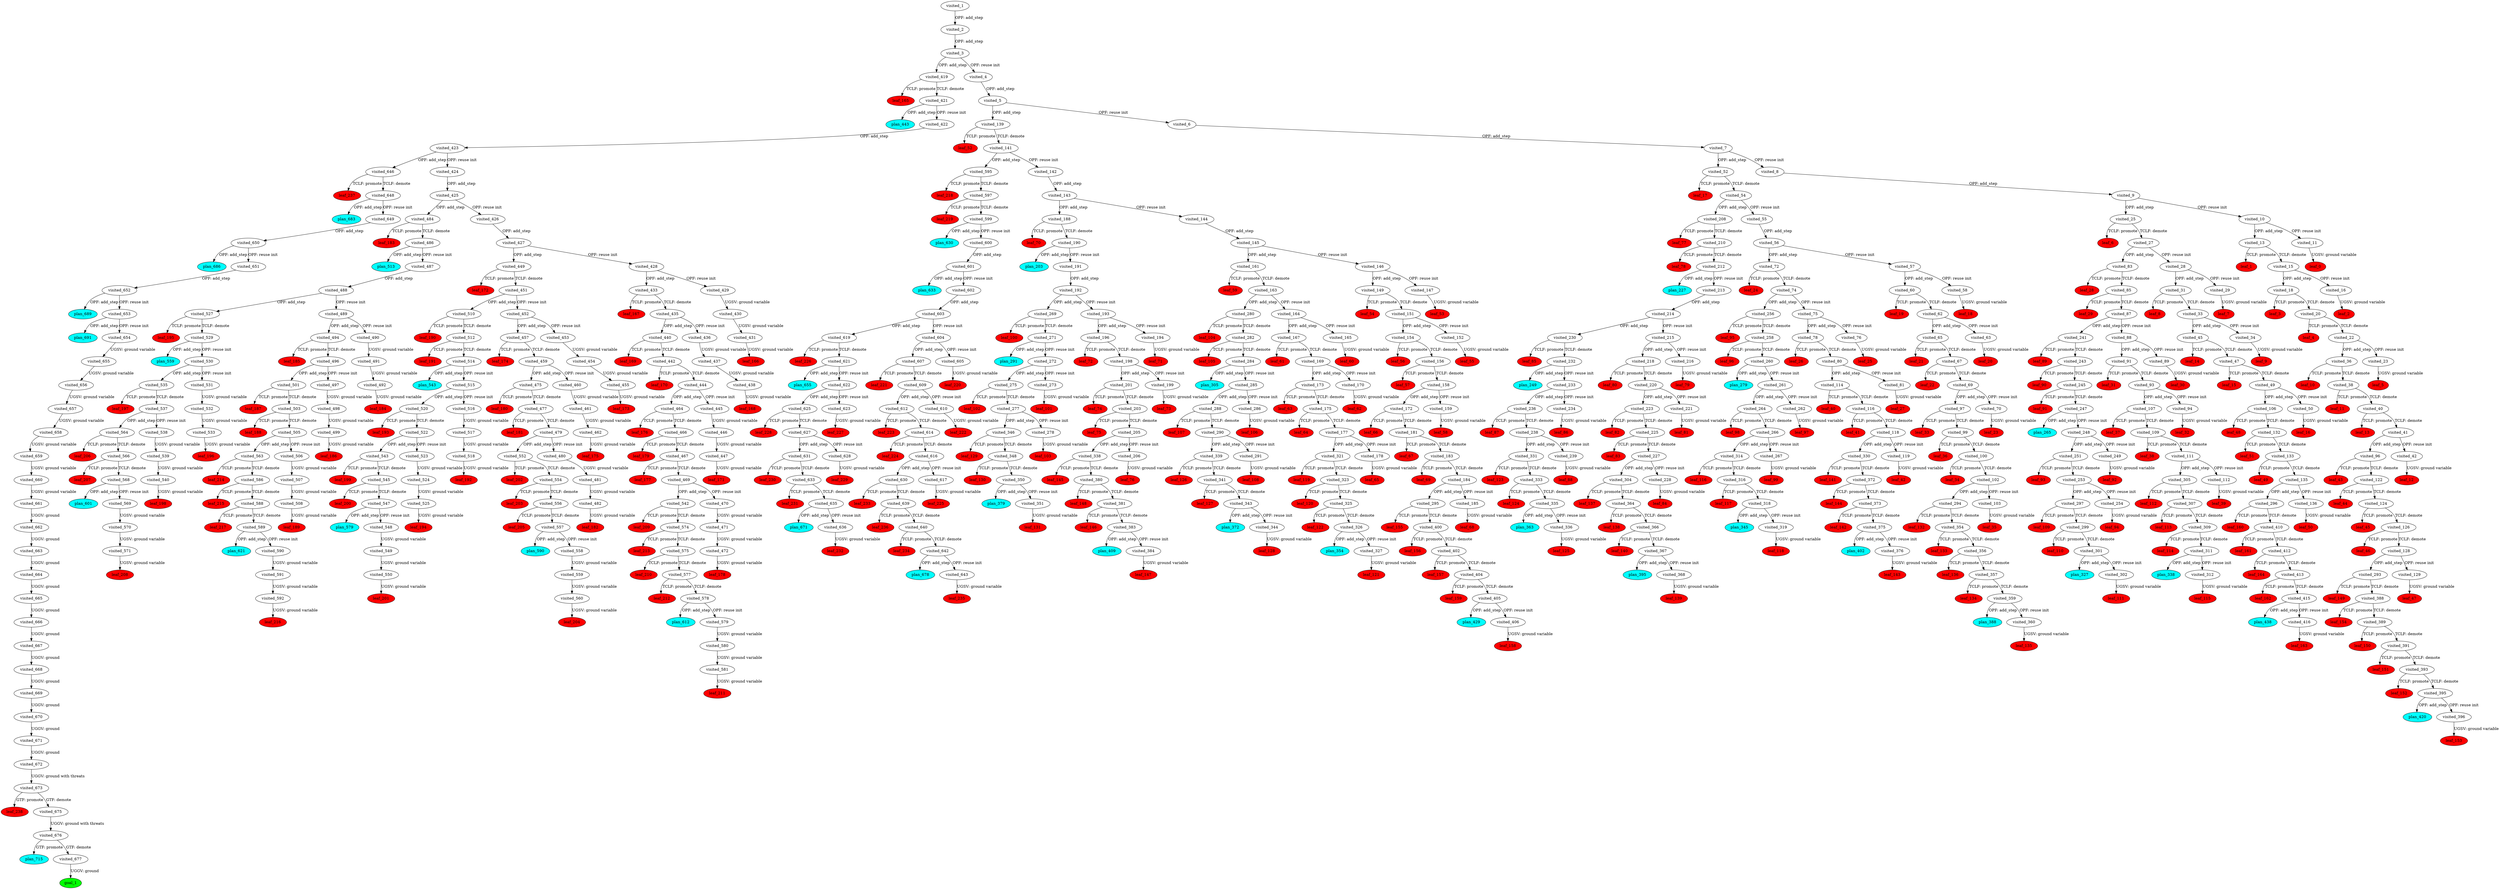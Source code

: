 digraph {
	"b26e0b61-3594-ebd0-daf4-39439c566384" [label=plan_0 fillcolor=cyan style=filled]
	"b26e0b61-3594-ebd0-daf4-39439c566384" [label=visited_1 fillcolor=white style=filled]
	"492cd31b-2927-35e0-40d7-6a0581d03b14" [label=plan_1 fillcolor=cyan style=filled]
	"b26e0b61-3594-ebd0-daf4-39439c566384" -> "492cd31b-2927-35e0-40d7-6a0581d03b14" [label="OPF: add_step"]
	"492cd31b-2927-35e0-40d7-6a0581d03b14" [label=visited_2 fillcolor=white style=filled]
	"b72f2c3a-23d6-26cb-37cf-be947b3cc676" [label=plan_2 fillcolor=cyan style=filled]
	"492cd31b-2927-35e0-40d7-6a0581d03b14" -> "b72f2c3a-23d6-26cb-37cf-be947b3cc676" [label="OPF: add_step"]
	"b72f2c3a-23d6-26cb-37cf-be947b3cc676" [label=visited_3 fillcolor=white style=filled]
	"b453def2-3ad8-99ca-4cb9-a2ef9adb993c" [label=plan_3 fillcolor=cyan style=filled]
	"b72f2c3a-23d6-26cb-37cf-be947b3cc676" -> "b453def2-3ad8-99ca-4cb9-a2ef9adb993c" [label="OPF: add_step"]
	"2cb04610-b81c-9ca4-caf2-42b131cf228f" [label=plan_4 fillcolor=cyan style=filled]
	"b72f2c3a-23d6-26cb-37cf-be947b3cc676" -> "2cb04610-b81c-9ca4-caf2-42b131cf228f" [label="OPF: reuse init"]
	"2cb04610-b81c-9ca4-caf2-42b131cf228f" [label=visited_4 fillcolor=white style=filled]
	"2bd3b0d9-5185-738e-0a75-edae5dcdd383" [label=plan_5 fillcolor=cyan style=filled]
	"2cb04610-b81c-9ca4-caf2-42b131cf228f" -> "2bd3b0d9-5185-738e-0a75-edae5dcdd383" [label="OPF: add_step"]
	"2bd3b0d9-5185-738e-0a75-edae5dcdd383" [label=visited_5 fillcolor=white style=filled]
	"adfefcec-355c-26c4-d6fb-114e88c674e5" [label=plan_6 fillcolor=cyan style=filled]
	"2bd3b0d9-5185-738e-0a75-edae5dcdd383" -> "adfefcec-355c-26c4-d6fb-114e88c674e5" [label="OPF: add_step"]
	"a1cbc9ce-886c-727d-6c10-11a91a195f23" [label=plan_7 fillcolor=cyan style=filled]
	"2bd3b0d9-5185-738e-0a75-edae5dcdd383" -> "a1cbc9ce-886c-727d-6c10-11a91a195f23" [label="OPF: reuse init"]
	"a1cbc9ce-886c-727d-6c10-11a91a195f23" [label=visited_6 fillcolor=white style=filled]
	"a5f74227-6f81-48e9-5e7a-6643229d9c2b" [label=plan_8 fillcolor=cyan style=filled]
	"a1cbc9ce-886c-727d-6c10-11a91a195f23" -> "a5f74227-6f81-48e9-5e7a-6643229d9c2b" [label="OPF: add_step"]
	"a5f74227-6f81-48e9-5e7a-6643229d9c2b" [label=visited_7 fillcolor=white style=filled]
	"1f602dec-3f2f-5e63-c120-85a5da0401c9" [label=plan_9 fillcolor=cyan style=filled]
	"a5f74227-6f81-48e9-5e7a-6643229d9c2b" -> "1f602dec-3f2f-5e63-c120-85a5da0401c9" [label="OPF: add_step"]
	"74bd9c27-9508-526c-0107-86e5ed214352" [label=plan_10 fillcolor=cyan style=filled]
	"a5f74227-6f81-48e9-5e7a-6643229d9c2b" -> "74bd9c27-9508-526c-0107-86e5ed214352" [label="OPF: reuse init"]
	"74bd9c27-9508-526c-0107-86e5ed214352" [label=visited_8 fillcolor=white style=filled]
	"dfef2eb6-9075-b603-cd03-388b47baeb25" [label=plan_11 fillcolor=cyan style=filled]
	"74bd9c27-9508-526c-0107-86e5ed214352" -> "dfef2eb6-9075-b603-cd03-388b47baeb25" [label="OPF: add_step"]
	"dfef2eb6-9075-b603-cd03-388b47baeb25" [label=visited_9 fillcolor=white style=filled]
	"cce368c2-0a03-24d7-57ac-60c624be6d1c" [label=plan_12 fillcolor=cyan style=filled]
	"dfef2eb6-9075-b603-cd03-388b47baeb25" -> "cce368c2-0a03-24d7-57ac-60c624be6d1c" [label="OPF: add_step"]
	"41beab03-c44e-1f8e-ca9e-9181de1b4310" [label=plan_13 fillcolor=cyan style=filled]
	"dfef2eb6-9075-b603-cd03-388b47baeb25" -> "41beab03-c44e-1f8e-ca9e-9181de1b4310" [label="OPF: reuse init"]
	"41beab03-c44e-1f8e-ca9e-9181de1b4310" [label=visited_10 fillcolor=white style=filled]
	"661d13b0-4d8b-c7f3-62a1-48bcaa6cef3b" [label=plan_14 fillcolor=cyan style=filled]
	"41beab03-c44e-1f8e-ca9e-9181de1b4310" -> "661d13b0-4d8b-c7f3-62a1-48bcaa6cef3b" [label="OPF: add_step"]
	"eb7268aa-898c-a056-2b27-16558f9d2f79" [label=plan_15 fillcolor=cyan style=filled]
	"41beab03-c44e-1f8e-ca9e-9181de1b4310" -> "eb7268aa-898c-a056-2b27-16558f9d2f79" [label="OPF: reuse init"]
	"eb7268aa-898c-a056-2b27-16558f9d2f79" [label=visited_11 fillcolor=white style=filled]
	"fb9efe73-4e62-0fa9-05f0-8ac668af5ea7" [label=plan_16 fillcolor=cyan style=filled]
	"eb7268aa-898c-a056-2b27-16558f9d2f79" -> "fb9efe73-4e62-0fa9-05f0-8ac668af5ea7" [label="UGSV: ground variable"]
	"fb9efe73-4e62-0fa9-05f0-8ac668af5ea7" [label=visited_12 fillcolor=white style=filled]
	"fb9efe73-4e62-0fa9-05f0-8ac668af5ea7" [label=leaf_0 fillcolor=red style=filled]
	"661d13b0-4d8b-c7f3-62a1-48bcaa6cef3b" [label=visited_13 fillcolor=white style=filled]
	"ffc3a715-bc07-aa75-5465-bbe7abd19bfa" [label=plan_17 fillcolor=cyan style=filled]
	"661d13b0-4d8b-c7f3-62a1-48bcaa6cef3b" -> "ffc3a715-bc07-aa75-5465-bbe7abd19bfa" [label="TCLF: promote"]
	"d3b09d26-6fa3-3e7a-9c4d-11a5d2dfc9cc" [label=plan_18 fillcolor=cyan style=filled]
	"661d13b0-4d8b-c7f3-62a1-48bcaa6cef3b" -> "d3b09d26-6fa3-3e7a-9c4d-11a5d2dfc9cc" [label="TCLF: demote"]
	"ffc3a715-bc07-aa75-5465-bbe7abd19bfa" [label=visited_14 fillcolor=white style=filled]
	"ffc3a715-bc07-aa75-5465-bbe7abd19bfa" [label=leaf_1 fillcolor=red style=filled]
	"d3b09d26-6fa3-3e7a-9c4d-11a5d2dfc9cc" [label=visited_15 fillcolor=white style=filled]
	"58542a23-bb18-df29-1023-fe882be9dd59" [label=plan_19 fillcolor=cyan style=filled]
	"d3b09d26-6fa3-3e7a-9c4d-11a5d2dfc9cc" -> "58542a23-bb18-df29-1023-fe882be9dd59" [label="OPF: add_step"]
	"6c56dc90-ef03-c5d3-98ae-9f821625ae5c" [label=plan_20 fillcolor=cyan style=filled]
	"d3b09d26-6fa3-3e7a-9c4d-11a5d2dfc9cc" -> "6c56dc90-ef03-c5d3-98ae-9f821625ae5c" [label="OPF: reuse init"]
	"6c56dc90-ef03-c5d3-98ae-9f821625ae5c" [label=visited_16 fillcolor=white style=filled]
	"01007e67-1f0a-a2dc-5b02-a68ce62058f2" [label=plan_21 fillcolor=cyan style=filled]
	"6c56dc90-ef03-c5d3-98ae-9f821625ae5c" -> "01007e67-1f0a-a2dc-5b02-a68ce62058f2" [label="UGSV: ground variable"]
	"01007e67-1f0a-a2dc-5b02-a68ce62058f2" [label=visited_17 fillcolor=white style=filled]
	"01007e67-1f0a-a2dc-5b02-a68ce62058f2" [label=leaf_2 fillcolor=red style=filled]
	"58542a23-bb18-df29-1023-fe882be9dd59" [label=visited_18 fillcolor=white style=filled]
	"551fc946-15fc-5789-2d34-ff32a4c7a993" [label=plan_22 fillcolor=cyan style=filled]
	"58542a23-bb18-df29-1023-fe882be9dd59" -> "551fc946-15fc-5789-2d34-ff32a4c7a993" [label="TCLF: promote"]
	"363489c5-5930-a75d-fe76-dc97c40ab605" [label=plan_23 fillcolor=cyan style=filled]
	"58542a23-bb18-df29-1023-fe882be9dd59" -> "363489c5-5930-a75d-fe76-dc97c40ab605" [label="TCLF: demote"]
	"551fc946-15fc-5789-2d34-ff32a4c7a993" [label=visited_19 fillcolor=white style=filled]
	"551fc946-15fc-5789-2d34-ff32a4c7a993" [label=leaf_3 fillcolor=red style=filled]
	"363489c5-5930-a75d-fe76-dc97c40ab605" [label=visited_20 fillcolor=white style=filled]
	"74c93571-6290-1ba5-7710-01f833de8ae4" [label=plan_24 fillcolor=cyan style=filled]
	"363489c5-5930-a75d-fe76-dc97c40ab605" -> "74c93571-6290-1ba5-7710-01f833de8ae4" [label="TCLF: promote"]
	"b7c229e0-7155-4127-2c77-5394bf1843a5" [label=plan_25 fillcolor=cyan style=filled]
	"363489c5-5930-a75d-fe76-dc97c40ab605" -> "b7c229e0-7155-4127-2c77-5394bf1843a5" [label="TCLF: demote"]
	"74c93571-6290-1ba5-7710-01f833de8ae4" [label=visited_21 fillcolor=white style=filled]
	"74c93571-6290-1ba5-7710-01f833de8ae4" [label=leaf_4 fillcolor=red style=filled]
	"b7c229e0-7155-4127-2c77-5394bf1843a5" [label=visited_22 fillcolor=white style=filled]
	"94bac00f-8312-f304-c5a1-72e79476e2b1" [label=plan_26 fillcolor=cyan style=filled]
	"b7c229e0-7155-4127-2c77-5394bf1843a5" -> "94bac00f-8312-f304-c5a1-72e79476e2b1" [label="OPF: add_step"]
	"d8e4d39c-d9c4-ff04-c6e8-ca48e6d60945" [label=plan_27 fillcolor=cyan style=filled]
	"b7c229e0-7155-4127-2c77-5394bf1843a5" -> "d8e4d39c-d9c4-ff04-c6e8-ca48e6d60945" [label="OPF: reuse init"]
	"d8e4d39c-d9c4-ff04-c6e8-ca48e6d60945" [label=visited_23 fillcolor=white style=filled]
	"6d42dbbf-3597-7273-3aa3-478e3550009e" [label=plan_28 fillcolor=cyan style=filled]
	"d8e4d39c-d9c4-ff04-c6e8-ca48e6d60945" -> "6d42dbbf-3597-7273-3aa3-478e3550009e" [label="UGSV: ground variable"]
	"6d42dbbf-3597-7273-3aa3-478e3550009e" [label=visited_24 fillcolor=white style=filled]
	"6d42dbbf-3597-7273-3aa3-478e3550009e" [label=leaf_5 fillcolor=red style=filled]
	"cce368c2-0a03-24d7-57ac-60c624be6d1c" [label=visited_25 fillcolor=white style=filled]
	"ba54a821-93a7-17d7-833a-f8ece53f2d00" [label=plan_29 fillcolor=cyan style=filled]
	"cce368c2-0a03-24d7-57ac-60c624be6d1c" -> "ba54a821-93a7-17d7-833a-f8ece53f2d00" [label="TCLF: promote"]
	"0492d614-f6b7-a4a6-4e1b-ae46b222da4f" [label=plan_30 fillcolor=cyan style=filled]
	"cce368c2-0a03-24d7-57ac-60c624be6d1c" -> "0492d614-f6b7-a4a6-4e1b-ae46b222da4f" [label="TCLF: demote"]
	"ba54a821-93a7-17d7-833a-f8ece53f2d00" [label=visited_26 fillcolor=white style=filled]
	"ba54a821-93a7-17d7-833a-f8ece53f2d00" [label=leaf_6 fillcolor=red style=filled]
	"0492d614-f6b7-a4a6-4e1b-ae46b222da4f" [label=visited_27 fillcolor=white style=filled]
	"c8ad937c-8111-f069-c8fe-434cf020c1e6" [label=plan_31 fillcolor=cyan style=filled]
	"0492d614-f6b7-a4a6-4e1b-ae46b222da4f" -> "c8ad937c-8111-f069-c8fe-434cf020c1e6" [label="OPF: add_step"]
	"0de90950-b744-6e49-88df-aafcfdd226db" [label=plan_32 fillcolor=cyan style=filled]
	"0492d614-f6b7-a4a6-4e1b-ae46b222da4f" -> "0de90950-b744-6e49-88df-aafcfdd226db" [label="OPF: reuse init"]
	"0de90950-b744-6e49-88df-aafcfdd226db" [label=visited_28 fillcolor=white style=filled]
	"83dee681-1d70-23d7-4945-06a0e8a39756" [label=plan_33 fillcolor=cyan style=filled]
	"0de90950-b744-6e49-88df-aafcfdd226db" -> "83dee681-1d70-23d7-4945-06a0e8a39756" [label="OPF: add_step"]
	"07a1d38f-dcf2-3a8a-cfbc-fdb921c0a563" [label=plan_34 fillcolor=cyan style=filled]
	"0de90950-b744-6e49-88df-aafcfdd226db" -> "07a1d38f-dcf2-3a8a-cfbc-fdb921c0a563" [label="OPF: reuse init"]
	"07a1d38f-dcf2-3a8a-cfbc-fdb921c0a563" [label=visited_29 fillcolor=white style=filled]
	"a85d0da2-7e01-7bae-31e5-03176a83064f" [label=plan_35 fillcolor=cyan style=filled]
	"07a1d38f-dcf2-3a8a-cfbc-fdb921c0a563" -> "a85d0da2-7e01-7bae-31e5-03176a83064f" [label="UGSV: ground variable"]
	"a85d0da2-7e01-7bae-31e5-03176a83064f" [label=visited_30 fillcolor=white style=filled]
	"a85d0da2-7e01-7bae-31e5-03176a83064f" [label=leaf_7 fillcolor=red style=filled]
	"83dee681-1d70-23d7-4945-06a0e8a39756" [label=visited_31 fillcolor=white style=filled]
	"b307dfea-7ed4-1fb5-6f22-700befaae2e7" [label=plan_36 fillcolor=cyan style=filled]
	"83dee681-1d70-23d7-4945-06a0e8a39756" -> "b307dfea-7ed4-1fb5-6f22-700befaae2e7" [label="TCLF: promote"]
	"f7eb9432-12de-1769-2daf-03e7b9e4c95c" [label=plan_37 fillcolor=cyan style=filled]
	"83dee681-1d70-23d7-4945-06a0e8a39756" -> "f7eb9432-12de-1769-2daf-03e7b9e4c95c" [label="TCLF: demote"]
	"b307dfea-7ed4-1fb5-6f22-700befaae2e7" [label=visited_32 fillcolor=white style=filled]
	"b307dfea-7ed4-1fb5-6f22-700befaae2e7" [label=leaf_8 fillcolor=red style=filled]
	"f7eb9432-12de-1769-2daf-03e7b9e4c95c" [label=visited_33 fillcolor=white style=filled]
	"605c5bb9-35bc-b032-aad7-433bf4a14a60" [label=plan_38 fillcolor=cyan style=filled]
	"f7eb9432-12de-1769-2daf-03e7b9e4c95c" -> "605c5bb9-35bc-b032-aad7-433bf4a14a60" [label="OPF: add_step"]
	"d7e90130-41c6-9219-5884-a1782efc5ab6" [label=plan_39 fillcolor=cyan style=filled]
	"f7eb9432-12de-1769-2daf-03e7b9e4c95c" -> "d7e90130-41c6-9219-5884-a1782efc5ab6" [label="OPF: reuse init"]
	"d7e90130-41c6-9219-5884-a1782efc5ab6" [label=visited_34 fillcolor=white style=filled]
	"0aa40982-5923-feeb-b39d-bed6c62dada0" [label=plan_40 fillcolor=cyan style=filled]
	"d7e90130-41c6-9219-5884-a1782efc5ab6" -> "0aa40982-5923-feeb-b39d-bed6c62dada0" [label="UGSV: ground variable"]
	"0aa40982-5923-feeb-b39d-bed6c62dada0" [label=visited_35 fillcolor=white style=filled]
	"0aa40982-5923-feeb-b39d-bed6c62dada0" [label=leaf_9 fillcolor=red style=filled]
	"94bac00f-8312-f304-c5a1-72e79476e2b1" [label=visited_36 fillcolor=white style=filled]
	"3e75a8af-7f5f-19ce-828f-79b45e4368a0" [label=plan_41 fillcolor=cyan style=filled]
	"94bac00f-8312-f304-c5a1-72e79476e2b1" -> "3e75a8af-7f5f-19ce-828f-79b45e4368a0" [label="TCLF: promote"]
	"084d5948-2d08-802d-e4c3-7ccf56221f8a" [label=plan_42 fillcolor=cyan style=filled]
	"94bac00f-8312-f304-c5a1-72e79476e2b1" -> "084d5948-2d08-802d-e4c3-7ccf56221f8a" [label="TCLF: demote"]
	"3e75a8af-7f5f-19ce-828f-79b45e4368a0" [label=visited_37 fillcolor=white style=filled]
	"3e75a8af-7f5f-19ce-828f-79b45e4368a0" [label=leaf_10 fillcolor=red style=filled]
	"084d5948-2d08-802d-e4c3-7ccf56221f8a" [label=visited_38 fillcolor=white style=filled]
	"08e46246-9bea-1fb4-bdc4-c69489d6e2e1" [label=plan_43 fillcolor=cyan style=filled]
	"084d5948-2d08-802d-e4c3-7ccf56221f8a" -> "08e46246-9bea-1fb4-bdc4-c69489d6e2e1" [label="TCLF: promote"]
	"cf5a76fa-7613-000f-dd32-0ea43a6bfb96" [label=plan_44 fillcolor=cyan style=filled]
	"084d5948-2d08-802d-e4c3-7ccf56221f8a" -> "cf5a76fa-7613-000f-dd32-0ea43a6bfb96" [label="TCLF: demote"]
	"08e46246-9bea-1fb4-bdc4-c69489d6e2e1" [label=visited_39 fillcolor=white style=filled]
	"08e46246-9bea-1fb4-bdc4-c69489d6e2e1" [label=leaf_11 fillcolor=red style=filled]
	"cf5a76fa-7613-000f-dd32-0ea43a6bfb96" [label=visited_40 fillcolor=white style=filled]
	"477d4d7c-e912-ad2c-a876-7fe9c70484c1" [label=plan_45 fillcolor=cyan style=filled]
	"cf5a76fa-7613-000f-dd32-0ea43a6bfb96" -> "477d4d7c-e912-ad2c-a876-7fe9c70484c1" [label="TCLF: promote"]
	"edd1d4fd-1852-d1eb-e9e7-c90b86752c6d" [label=plan_46 fillcolor=cyan style=filled]
	"cf5a76fa-7613-000f-dd32-0ea43a6bfb96" -> "edd1d4fd-1852-d1eb-e9e7-c90b86752c6d" [label="TCLF: demote"]
	"edd1d4fd-1852-d1eb-e9e7-c90b86752c6d" [label=visited_41 fillcolor=white style=filled]
	"40cfc639-55ca-6bd8-8881-fa5f65b622ef" [label=plan_47 fillcolor=cyan style=filled]
	"edd1d4fd-1852-d1eb-e9e7-c90b86752c6d" -> "40cfc639-55ca-6bd8-8881-fa5f65b622ef" [label="OPF: add_step"]
	"7cf2df86-62de-5cb8-9421-13981f137c02" [label=plan_48 fillcolor=cyan style=filled]
	"edd1d4fd-1852-d1eb-e9e7-c90b86752c6d" -> "7cf2df86-62de-5cb8-9421-13981f137c02" [label="OPF: reuse init"]
	"7cf2df86-62de-5cb8-9421-13981f137c02" [label=visited_42 fillcolor=white style=filled]
	"7eb2308c-9c0a-d4af-29eb-8486e85bb819" [label=plan_49 fillcolor=cyan style=filled]
	"7cf2df86-62de-5cb8-9421-13981f137c02" -> "7eb2308c-9c0a-d4af-29eb-8486e85bb819" [label="UGSV: ground variable"]
	"7eb2308c-9c0a-d4af-29eb-8486e85bb819" [label=visited_43 fillcolor=white style=filled]
	"7eb2308c-9c0a-d4af-29eb-8486e85bb819" [label=leaf_12 fillcolor=red style=filled]
	"477d4d7c-e912-ad2c-a876-7fe9c70484c1" [label=visited_44 fillcolor=white style=filled]
	"477d4d7c-e912-ad2c-a876-7fe9c70484c1" [label=leaf_13 fillcolor=red style=filled]
	"605c5bb9-35bc-b032-aad7-433bf4a14a60" [label=visited_45 fillcolor=white style=filled]
	"6e728fbe-6e37-5fe8-621f-7f1df15a1194" [label=plan_50 fillcolor=cyan style=filled]
	"605c5bb9-35bc-b032-aad7-433bf4a14a60" -> "6e728fbe-6e37-5fe8-621f-7f1df15a1194" [label="TCLF: promote"]
	"dc0ab88e-9ebf-d4fb-955c-fee69e9e9444" [label=plan_51 fillcolor=cyan style=filled]
	"605c5bb9-35bc-b032-aad7-433bf4a14a60" -> "dc0ab88e-9ebf-d4fb-955c-fee69e9e9444" [label="TCLF: demote"]
	"6e728fbe-6e37-5fe8-621f-7f1df15a1194" [label=visited_46 fillcolor=white style=filled]
	"6e728fbe-6e37-5fe8-621f-7f1df15a1194" [label=leaf_14 fillcolor=red style=filled]
	"dc0ab88e-9ebf-d4fb-955c-fee69e9e9444" [label=visited_47 fillcolor=white style=filled]
	"101f89a7-559b-603e-4ad7-ac2d90206273" [label=plan_52 fillcolor=cyan style=filled]
	"dc0ab88e-9ebf-d4fb-955c-fee69e9e9444" -> "101f89a7-559b-603e-4ad7-ac2d90206273" [label="TCLF: promote"]
	"539777af-af29-9773-781c-1b34c4ec5be0" [label=plan_53 fillcolor=cyan style=filled]
	"dc0ab88e-9ebf-d4fb-955c-fee69e9e9444" -> "539777af-af29-9773-781c-1b34c4ec5be0" [label="TCLF: demote"]
	"101f89a7-559b-603e-4ad7-ac2d90206273" [label=visited_48 fillcolor=white style=filled]
	"101f89a7-559b-603e-4ad7-ac2d90206273" [label=leaf_15 fillcolor=red style=filled]
	"539777af-af29-9773-781c-1b34c4ec5be0" [label=visited_49 fillcolor=white style=filled]
	"384dba1e-97fb-95ee-0274-75465ecd4555" [label=plan_54 fillcolor=cyan style=filled]
	"539777af-af29-9773-781c-1b34c4ec5be0" -> "384dba1e-97fb-95ee-0274-75465ecd4555" [label="OPF: add_step"]
	"20e01053-d4ca-c0b9-57d5-59ac5cec7bf0" [label=plan_55 fillcolor=cyan style=filled]
	"539777af-af29-9773-781c-1b34c4ec5be0" -> "20e01053-d4ca-c0b9-57d5-59ac5cec7bf0" [label="OPF: reuse init"]
	"20e01053-d4ca-c0b9-57d5-59ac5cec7bf0" [label=visited_50 fillcolor=white style=filled]
	"d090725c-37bc-e1f0-8bf3-afe62955d208" [label=plan_56 fillcolor=cyan style=filled]
	"20e01053-d4ca-c0b9-57d5-59ac5cec7bf0" -> "d090725c-37bc-e1f0-8bf3-afe62955d208" [label="UGSV: ground variable"]
	"d090725c-37bc-e1f0-8bf3-afe62955d208" [label=visited_51 fillcolor=white style=filled]
	"d090725c-37bc-e1f0-8bf3-afe62955d208" [label=leaf_16 fillcolor=red style=filled]
	"1f602dec-3f2f-5e63-c120-85a5da0401c9" [label=visited_52 fillcolor=white style=filled]
	"53a87605-23aa-7c06-55f0-790bca4c5a1c" [label=plan_57 fillcolor=cyan style=filled]
	"1f602dec-3f2f-5e63-c120-85a5da0401c9" -> "53a87605-23aa-7c06-55f0-790bca4c5a1c" [label="TCLF: promote"]
	"04dc38d4-45a3-8cc5-055e-a1b442bba2b4" [label=plan_58 fillcolor=cyan style=filled]
	"1f602dec-3f2f-5e63-c120-85a5da0401c9" -> "04dc38d4-45a3-8cc5-055e-a1b442bba2b4" [label="TCLF: demote"]
	"53a87605-23aa-7c06-55f0-790bca4c5a1c" [label=visited_53 fillcolor=white style=filled]
	"53a87605-23aa-7c06-55f0-790bca4c5a1c" [label=leaf_17 fillcolor=red style=filled]
	"04dc38d4-45a3-8cc5-055e-a1b442bba2b4" [label=visited_54 fillcolor=white style=filled]
	"7e5c4948-6522-07e4-3a2b-4b272710c5ee" [label=plan_59 fillcolor=cyan style=filled]
	"04dc38d4-45a3-8cc5-055e-a1b442bba2b4" -> "7e5c4948-6522-07e4-3a2b-4b272710c5ee" [label="OPF: add_step"]
	"a6500cc0-49be-a8c6-506c-2667a0e7c688" [label=plan_60 fillcolor=cyan style=filled]
	"04dc38d4-45a3-8cc5-055e-a1b442bba2b4" -> "a6500cc0-49be-a8c6-506c-2667a0e7c688" [label="OPF: reuse init"]
	"a6500cc0-49be-a8c6-506c-2667a0e7c688" [label=visited_55 fillcolor=white style=filled]
	"3602ae83-2ed3-2da6-7364-d51ecc73033d" [label=plan_61 fillcolor=cyan style=filled]
	"a6500cc0-49be-a8c6-506c-2667a0e7c688" -> "3602ae83-2ed3-2da6-7364-d51ecc73033d" [label="OPF: add_step"]
	"3602ae83-2ed3-2da6-7364-d51ecc73033d" [label=visited_56 fillcolor=white style=filled]
	"429642a1-8a76-a7ee-252c-9e1ae1df9383" [label=plan_62 fillcolor=cyan style=filled]
	"3602ae83-2ed3-2da6-7364-d51ecc73033d" -> "429642a1-8a76-a7ee-252c-9e1ae1df9383" [label="OPF: add_step"]
	"675a3dc3-f9d0-03ba-9781-9ba81a32b9fb" [label=plan_63 fillcolor=cyan style=filled]
	"3602ae83-2ed3-2da6-7364-d51ecc73033d" -> "675a3dc3-f9d0-03ba-9781-9ba81a32b9fb" [label="OPF: reuse init"]
	"675a3dc3-f9d0-03ba-9781-9ba81a32b9fb" [label=visited_57 fillcolor=white style=filled]
	"73ecdd4d-24a1-07b4-87c4-aabe7878d6da" [label=plan_64 fillcolor=cyan style=filled]
	"675a3dc3-f9d0-03ba-9781-9ba81a32b9fb" -> "73ecdd4d-24a1-07b4-87c4-aabe7878d6da" [label="OPF: add_step"]
	"ff2d6a07-2d58-6a13-1fb2-1ae9f69c4656" [label=plan_65 fillcolor=cyan style=filled]
	"675a3dc3-f9d0-03ba-9781-9ba81a32b9fb" -> "ff2d6a07-2d58-6a13-1fb2-1ae9f69c4656" [label="OPF: reuse init"]
	"ff2d6a07-2d58-6a13-1fb2-1ae9f69c4656" [label=visited_58 fillcolor=white style=filled]
	"426acc2e-5d3b-ad65-1b85-5a6812a46caf" [label=plan_66 fillcolor=cyan style=filled]
	"ff2d6a07-2d58-6a13-1fb2-1ae9f69c4656" -> "426acc2e-5d3b-ad65-1b85-5a6812a46caf" [label="UGSV: ground variable"]
	"426acc2e-5d3b-ad65-1b85-5a6812a46caf" [label=visited_59 fillcolor=white style=filled]
	"426acc2e-5d3b-ad65-1b85-5a6812a46caf" [label=leaf_18 fillcolor=red style=filled]
	"73ecdd4d-24a1-07b4-87c4-aabe7878d6da" [label=visited_60 fillcolor=white style=filled]
	"b39e34fc-5efc-4cfe-f920-7c8b9dbf89f8" [label=plan_67 fillcolor=cyan style=filled]
	"73ecdd4d-24a1-07b4-87c4-aabe7878d6da" -> "b39e34fc-5efc-4cfe-f920-7c8b9dbf89f8" [label="TCLF: promote"]
	"689d46e6-91c6-4393-2671-6d595a12cfd1" [label=plan_68 fillcolor=cyan style=filled]
	"73ecdd4d-24a1-07b4-87c4-aabe7878d6da" -> "689d46e6-91c6-4393-2671-6d595a12cfd1" [label="TCLF: demote"]
	"b39e34fc-5efc-4cfe-f920-7c8b9dbf89f8" [label=visited_61 fillcolor=white style=filled]
	"b39e34fc-5efc-4cfe-f920-7c8b9dbf89f8" [label=leaf_19 fillcolor=red style=filled]
	"689d46e6-91c6-4393-2671-6d595a12cfd1" [label=visited_62 fillcolor=white style=filled]
	"ac845e8d-ff88-5cc3-1ad9-aba14450f9fa" [label=plan_69 fillcolor=cyan style=filled]
	"689d46e6-91c6-4393-2671-6d595a12cfd1" -> "ac845e8d-ff88-5cc3-1ad9-aba14450f9fa" [label="OPF: add_step"]
	"aa6ce33d-29f1-f3bb-afc7-81021feb9022" [label=plan_70 fillcolor=cyan style=filled]
	"689d46e6-91c6-4393-2671-6d595a12cfd1" -> "aa6ce33d-29f1-f3bb-afc7-81021feb9022" [label="OPF: reuse init"]
	"aa6ce33d-29f1-f3bb-afc7-81021feb9022" [label=visited_63 fillcolor=white style=filled]
	"41d28bce-aa91-678d-1118-502a5fdd44b5" [label=plan_71 fillcolor=cyan style=filled]
	"aa6ce33d-29f1-f3bb-afc7-81021feb9022" -> "41d28bce-aa91-678d-1118-502a5fdd44b5" [label="UGSV: ground variable"]
	"41d28bce-aa91-678d-1118-502a5fdd44b5" [label=visited_64 fillcolor=white style=filled]
	"41d28bce-aa91-678d-1118-502a5fdd44b5" [label=leaf_20 fillcolor=red style=filled]
	"ac845e8d-ff88-5cc3-1ad9-aba14450f9fa" [label=visited_65 fillcolor=white style=filled]
	"7a215b97-c152-0ae1-178b-85519067f6ec" [label=plan_72 fillcolor=cyan style=filled]
	"ac845e8d-ff88-5cc3-1ad9-aba14450f9fa" -> "7a215b97-c152-0ae1-178b-85519067f6ec" [label="TCLF: promote"]
	"cfdb709e-8bbe-7116-144e-9e50edd87dd8" [label=plan_73 fillcolor=cyan style=filled]
	"ac845e8d-ff88-5cc3-1ad9-aba14450f9fa" -> "cfdb709e-8bbe-7116-144e-9e50edd87dd8" [label="TCLF: demote"]
	"7a215b97-c152-0ae1-178b-85519067f6ec" [label=visited_66 fillcolor=white style=filled]
	"7a215b97-c152-0ae1-178b-85519067f6ec" [label=leaf_21 fillcolor=red style=filled]
	"cfdb709e-8bbe-7116-144e-9e50edd87dd8" [label=visited_67 fillcolor=white style=filled]
	"d76884ce-750d-f84e-c483-68a32ae467ce" [label=plan_74 fillcolor=cyan style=filled]
	"cfdb709e-8bbe-7116-144e-9e50edd87dd8" -> "d76884ce-750d-f84e-c483-68a32ae467ce" [label="TCLF: promote"]
	"18e1b4d0-28a2-01d9-ff5a-290603c720ae" [label=plan_75 fillcolor=cyan style=filled]
	"cfdb709e-8bbe-7116-144e-9e50edd87dd8" -> "18e1b4d0-28a2-01d9-ff5a-290603c720ae" [label="TCLF: demote"]
	"d76884ce-750d-f84e-c483-68a32ae467ce" [label=visited_68 fillcolor=white style=filled]
	"d76884ce-750d-f84e-c483-68a32ae467ce" [label=leaf_22 fillcolor=red style=filled]
	"18e1b4d0-28a2-01d9-ff5a-290603c720ae" [label=visited_69 fillcolor=white style=filled]
	"54ddf73d-205a-9371-f29f-e6f9d6a22273" [label=plan_76 fillcolor=cyan style=filled]
	"18e1b4d0-28a2-01d9-ff5a-290603c720ae" -> "54ddf73d-205a-9371-f29f-e6f9d6a22273" [label="OPF: add_step"]
	"e199519f-5da3-f7b3-c281-5e4adc07ad2d" [label=plan_77 fillcolor=cyan style=filled]
	"18e1b4d0-28a2-01d9-ff5a-290603c720ae" -> "e199519f-5da3-f7b3-c281-5e4adc07ad2d" [label="OPF: reuse init"]
	"e199519f-5da3-f7b3-c281-5e4adc07ad2d" [label=visited_70 fillcolor=white style=filled]
	"839096c0-26b4-7e52-e104-e0e879148844" [label=plan_78 fillcolor=cyan style=filled]
	"e199519f-5da3-f7b3-c281-5e4adc07ad2d" -> "839096c0-26b4-7e52-e104-e0e879148844" [label="UGSV: ground variable"]
	"839096c0-26b4-7e52-e104-e0e879148844" [label=visited_71 fillcolor=white style=filled]
	"839096c0-26b4-7e52-e104-e0e879148844" [label=leaf_23 fillcolor=red style=filled]
	"429642a1-8a76-a7ee-252c-9e1ae1df9383" [label=visited_72 fillcolor=white style=filled]
	"d711c50b-d000-645c-d88d-ef2233171c00" [label=plan_79 fillcolor=cyan style=filled]
	"429642a1-8a76-a7ee-252c-9e1ae1df9383" -> "d711c50b-d000-645c-d88d-ef2233171c00" [label="TCLF: promote"]
	"efc4c7d7-8dbd-c9a3-5231-b02380f77c57" [label=plan_80 fillcolor=cyan style=filled]
	"429642a1-8a76-a7ee-252c-9e1ae1df9383" -> "efc4c7d7-8dbd-c9a3-5231-b02380f77c57" [label="TCLF: demote"]
	"d711c50b-d000-645c-d88d-ef2233171c00" [label=visited_73 fillcolor=white style=filled]
	"d711c50b-d000-645c-d88d-ef2233171c00" [label=leaf_24 fillcolor=red style=filled]
	"efc4c7d7-8dbd-c9a3-5231-b02380f77c57" [label=visited_74 fillcolor=white style=filled]
	"0db89201-3236-a6af-ed04-da35fbf0aae8" [label=plan_81 fillcolor=cyan style=filled]
	"efc4c7d7-8dbd-c9a3-5231-b02380f77c57" -> "0db89201-3236-a6af-ed04-da35fbf0aae8" [label="OPF: add_step"]
	"3ecdcdd3-6d9e-3db0-d464-acc463078bfd" [label=plan_82 fillcolor=cyan style=filled]
	"efc4c7d7-8dbd-c9a3-5231-b02380f77c57" -> "3ecdcdd3-6d9e-3db0-d464-acc463078bfd" [label="OPF: reuse init"]
	"3ecdcdd3-6d9e-3db0-d464-acc463078bfd" [label=visited_75 fillcolor=white style=filled]
	"d99e5206-f91d-4593-2e48-359096d74f90" [label=plan_83 fillcolor=cyan style=filled]
	"3ecdcdd3-6d9e-3db0-d464-acc463078bfd" -> "d99e5206-f91d-4593-2e48-359096d74f90" [label="OPF: add_step"]
	"4946cd9d-58d4-4587-2dc0-069ee1c49d0e" [label=plan_84 fillcolor=cyan style=filled]
	"3ecdcdd3-6d9e-3db0-d464-acc463078bfd" -> "4946cd9d-58d4-4587-2dc0-069ee1c49d0e" [label="OPF: reuse init"]
	"4946cd9d-58d4-4587-2dc0-069ee1c49d0e" [label=visited_76 fillcolor=white style=filled]
	"9a13cd58-5c9c-1b45-7c9c-1c35766c4bf3" [label=plan_85 fillcolor=cyan style=filled]
	"4946cd9d-58d4-4587-2dc0-069ee1c49d0e" -> "9a13cd58-5c9c-1b45-7c9c-1c35766c4bf3" [label="UGSV: ground variable"]
	"9a13cd58-5c9c-1b45-7c9c-1c35766c4bf3" [label=visited_77 fillcolor=white style=filled]
	"9a13cd58-5c9c-1b45-7c9c-1c35766c4bf3" [label=leaf_25 fillcolor=red style=filled]
	"d99e5206-f91d-4593-2e48-359096d74f90" [label=visited_78 fillcolor=white style=filled]
	"99d7f028-673a-bdf4-7057-21f572462732" [label=plan_86 fillcolor=cyan style=filled]
	"d99e5206-f91d-4593-2e48-359096d74f90" -> "99d7f028-673a-bdf4-7057-21f572462732" [label="TCLF: promote"]
	"06597d25-8bc4-9adf-2478-53a69f9707c2" [label=plan_87 fillcolor=cyan style=filled]
	"d99e5206-f91d-4593-2e48-359096d74f90" -> "06597d25-8bc4-9adf-2478-53a69f9707c2" [label="TCLF: demote"]
	"99d7f028-673a-bdf4-7057-21f572462732" [label=visited_79 fillcolor=white style=filled]
	"99d7f028-673a-bdf4-7057-21f572462732" [label=leaf_26 fillcolor=red style=filled]
	"06597d25-8bc4-9adf-2478-53a69f9707c2" [label=visited_80 fillcolor=white style=filled]
	"70f419f4-09de-c2cf-96e5-921978558a8a" [label=plan_88 fillcolor=cyan style=filled]
	"06597d25-8bc4-9adf-2478-53a69f9707c2" -> "70f419f4-09de-c2cf-96e5-921978558a8a" [label="OPF: add_step"]
	"89433bbf-4c7a-910e-fec3-9aa7cc21bd61" [label=plan_89 fillcolor=cyan style=filled]
	"06597d25-8bc4-9adf-2478-53a69f9707c2" -> "89433bbf-4c7a-910e-fec3-9aa7cc21bd61" [label="OPF: reuse init"]
	"89433bbf-4c7a-910e-fec3-9aa7cc21bd61" [label=visited_81 fillcolor=white style=filled]
	"4749b254-9bb6-bea1-6270-8a7049b02b4c" [label=plan_90 fillcolor=cyan style=filled]
	"89433bbf-4c7a-910e-fec3-9aa7cc21bd61" -> "4749b254-9bb6-bea1-6270-8a7049b02b4c" [label="UGSV: ground variable"]
	"4749b254-9bb6-bea1-6270-8a7049b02b4c" [label=visited_82 fillcolor=white style=filled]
	"4749b254-9bb6-bea1-6270-8a7049b02b4c" [label=leaf_27 fillcolor=red style=filled]
	"c8ad937c-8111-f069-c8fe-434cf020c1e6" [label=visited_83 fillcolor=white style=filled]
	"ce0e9e57-eda5-dd04-bd65-491a89b9042f" [label=plan_91 fillcolor=cyan style=filled]
	"c8ad937c-8111-f069-c8fe-434cf020c1e6" -> "ce0e9e57-eda5-dd04-bd65-491a89b9042f" [label="TCLF: promote"]
	"fc20df9f-2c78-43e9-0d3d-983417c89004" [label=plan_92 fillcolor=cyan style=filled]
	"c8ad937c-8111-f069-c8fe-434cf020c1e6" -> "fc20df9f-2c78-43e9-0d3d-983417c89004" [label="TCLF: demote"]
	"ce0e9e57-eda5-dd04-bd65-491a89b9042f" [label=visited_84 fillcolor=white style=filled]
	"ce0e9e57-eda5-dd04-bd65-491a89b9042f" [label=leaf_28 fillcolor=red style=filled]
	"fc20df9f-2c78-43e9-0d3d-983417c89004" [label=visited_85 fillcolor=white style=filled]
	"dea079bf-9d99-6cf7-259e-6ddcb9868041" [label=plan_93 fillcolor=cyan style=filled]
	"fc20df9f-2c78-43e9-0d3d-983417c89004" -> "dea079bf-9d99-6cf7-259e-6ddcb9868041" [label="TCLF: promote"]
	"a7543448-3d05-f514-b16b-a41aba909da9" [label=plan_94 fillcolor=cyan style=filled]
	"fc20df9f-2c78-43e9-0d3d-983417c89004" -> "a7543448-3d05-f514-b16b-a41aba909da9" [label="TCLF: demote"]
	"dea079bf-9d99-6cf7-259e-6ddcb9868041" [label=visited_86 fillcolor=white style=filled]
	"dea079bf-9d99-6cf7-259e-6ddcb9868041" [label=leaf_29 fillcolor=red style=filled]
	"a7543448-3d05-f514-b16b-a41aba909da9" [label=visited_87 fillcolor=white style=filled]
	"77e14a4a-4a7b-791b-8b6f-ad4e96e6ea65" [label=plan_95 fillcolor=cyan style=filled]
	"a7543448-3d05-f514-b16b-a41aba909da9" -> "77e14a4a-4a7b-791b-8b6f-ad4e96e6ea65" [label="OPF: add_step"]
	"5e8b6983-5084-abee-d2c8-dff9b4f55521" [label=plan_96 fillcolor=cyan style=filled]
	"a7543448-3d05-f514-b16b-a41aba909da9" -> "5e8b6983-5084-abee-d2c8-dff9b4f55521" [label="OPF: reuse init"]
	"5e8b6983-5084-abee-d2c8-dff9b4f55521" [label=visited_88 fillcolor=white style=filled]
	"5839d0f0-1f59-4014-785e-bceda69f1fc5" [label=plan_97 fillcolor=cyan style=filled]
	"5e8b6983-5084-abee-d2c8-dff9b4f55521" -> "5839d0f0-1f59-4014-785e-bceda69f1fc5" [label="OPF: add_step"]
	"4a8822d9-9326-c1ce-e1c8-de4bc422ed64" [label=plan_98 fillcolor=cyan style=filled]
	"5e8b6983-5084-abee-d2c8-dff9b4f55521" -> "4a8822d9-9326-c1ce-e1c8-de4bc422ed64" [label="OPF: reuse init"]
	"4a8822d9-9326-c1ce-e1c8-de4bc422ed64" [label=visited_89 fillcolor=white style=filled]
	"26f5f092-6eb4-2a3b-88fc-18855612e42d" [label=plan_99 fillcolor=cyan style=filled]
	"4a8822d9-9326-c1ce-e1c8-de4bc422ed64" -> "26f5f092-6eb4-2a3b-88fc-18855612e42d" [label="UGSV: ground variable"]
	"26f5f092-6eb4-2a3b-88fc-18855612e42d" [label=visited_90 fillcolor=white style=filled]
	"26f5f092-6eb4-2a3b-88fc-18855612e42d" [label=leaf_30 fillcolor=red style=filled]
	"5839d0f0-1f59-4014-785e-bceda69f1fc5" [label=visited_91 fillcolor=white style=filled]
	"753c0dae-8a69-8790-8121-45450b4659ad" [label=plan_100 fillcolor=cyan style=filled]
	"5839d0f0-1f59-4014-785e-bceda69f1fc5" -> "753c0dae-8a69-8790-8121-45450b4659ad" [label="TCLF: promote"]
	"53fb4f36-c72d-4784-b5b0-6b99ca426e24" [label=plan_101 fillcolor=cyan style=filled]
	"5839d0f0-1f59-4014-785e-bceda69f1fc5" -> "53fb4f36-c72d-4784-b5b0-6b99ca426e24" [label="TCLF: demote"]
	"753c0dae-8a69-8790-8121-45450b4659ad" [label=visited_92 fillcolor=white style=filled]
	"753c0dae-8a69-8790-8121-45450b4659ad" [label=leaf_31 fillcolor=red style=filled]
	"53fb4f36-c72d-4784-b5b0-6b99ca426e24" [label=visited_93 fillcolor=white style=filled]
	"78700c46-6061-08ac-c23d-987bd25f84c6" [label=plan_102 fillcolor=cyan style=filled]
	"53fb4f36-c72d-4784-b5b0-6b99ca426e24" -> "78700c46-6061-08ac-c23d-987bd25f84c6" [label="OPF: add_step"]
	"175236da-989f-f1d4-b97a-a38d8054905d" [label=plan_103 fillcolor=cyan style=filled]
	"53fb4f36-c72d-4784-b5b0-6b99ca426e24" -> "175236da-989f-f1d4-b97a-a38d8054905d" [label="OPF: reuse init"]
	"175236da-989f-f1d4-b97a-a38d8054905d" [label=visited_94 fillcolor=white style=filled]
	"dbb2d03d-0d5c-edcb-c771-f42efee95ec9" [label=plan_104 fillcolor=cyan style=filled]
	"175236da-989f-f1d4-b97a-a38d8054905d" -> "dbb2d03d-0d5c-edcb-c771-f42efee95ec9" [label="UGSV: ground variable"]
	"dbb2d03d-0d5c-edcb-c771-f42efee95ec9" [label=visited_95 fillcolor=white style=filled]
	"dbb2d03d-0d5c-edcb-c771-f42efee95ec9" [label=leaf_32 fillcolor=red style=filled]
	"40cfc639-55ca-6bd8-8881-fa5f65b622ef" [label=visited_96 fillcolor=white style=filled]
	"7b478ce5-c3ef-de45-642f-e34c3024ab7e" [label=plan_105 fillcolor=cyan style=filled]
	"40cfc639-55ca-6bd8-8881-fa5f65b622ef" -> "7b478ce5-c3ef-de45-642f-e34c3024ab7e" [label="TCLF: promote"]
	"6920ad82-a639-e1d4-1593-c53a3dd5a5af" [label=plan_106 fillcolor=cyan style=filled]
	"40cfc639-55ca-6bd8-8881-fa5f65b622ef" -> "6920ad82-a639-e1d4-1593-c53a3dd5a5af" [label="TCLF: demote"]
	"54ddf73d-205a-9371-f29f-e6f9d6a22273" [label=visited_97 fillcolor=white style=filled]
	"b06407aa-d843-136e-a292-2844180814d2" [label=plan_107 fillcolor=cyan style=filled]
	"54ddf73d-205a-9371-f29f-e6f9d6a22273" -> "b06407aa-d843-136e-a292-2844180814d2" [label="TCLF: promote"]
	"bf95acda-27a0-92ea-4456-67d9ffe7d1bb" [label=plan_108 fillcolor=cyan style=filled]
	"54ddf73d-205a-9371-f29f-e6f9d6a22273" -> "bf95acda-27a0-92ea-4456-67d9ffe7d1bb" [label="TCLF: demote"]
	"b06407aa-d843-136e-a292-2844180814d2" [label=visited_98 fillcolor=white style=filled]
	"b06407aa-d843-136e-a292-2844180814d2" [label=leaf_33 fillcolor=red style=filled]
	"bf95acda-27a0-92ea-4456-67d9ffe7d1bb" [label=visited_99 fillcolor=white style=filled]
	"76a89be8-ed80-1aa3-1a00-d2824ebae81b" [label=plan_109 fillcolor=cyan style=filled]
	"bf95acda-27a0-92ea-4456-67d9ffe7d1bb" -> "76a89be8-ed80-1aa3-1a00-d2824ebae81b" [label="TCLF: promote"]
	"0d337b3d-0fa5-d604-f15d-7f63e92d69cc" [label=plan_110 fillcolor=cyan style=filled]
	"bf95acda-27a0-92ea-4456-67d9ffe7d1bb" -> "0d337b3d-0fa5-d604-f15d-7f63e92d69cc" [label="TCLF: demote"]
	"0d337b3d-0fa5-d604-f15d-7f63e92d69cc" [label=visited_100 fillcolor=white style=filled]
	"7f6f25f6-3d12-33bd-1b43-3f6cb0ac6e5b" [label=plan_111 fillcolor=cyan style=filled]
	"0d337b3d-0fa5-d604-f15d-7f63e92d69cc" -> "7f6f25f6-3d12-33bd-1b43-3f6cb0ac6e5b" [label="TCLF: promote"]
	"dd7df2ba-4117-7f75-2cb9-57d038228685" [label=plan_112 fillcolor=cyan style=filled]
	"0d337b3d-0fa5-d604-f15d-7f63e92d69cc" -> "dd7df2ba-4117-7f75-2cb9-57d038228685" [label="TCLF: demote"]
	"7f6f25f6-3d12-33bd-1b43-3f6cb0ac6e5b" [label=visited_101 fillcolor=white style=filled]
	"7f6f25f6-3d12-33bd-1b43-3f6cb0ac6e5b" [label=leaf_34 fillcolor=red style=filled]
	"dd7df2ba-4117-7f75-2cb9-57d038228685" [label=visited_102 fillcolor=white style=filled]
	"f5aab632-3c8e-c9fa-3653-1ff92d51437b" [label=plan_113 fillcolor=cyan style=filled]
	"dd7df2ba-4117-7f75-2cb9-57d038228685" -> "f5aab632-3c8e-c9fa-3653-1ff92d51437b" [label="OPF: add_step"]
	"b85b5737-354e-1ca5-0d08-be916e80ab0b" [label=plan_114 fillcolor=cyan style=filled]
	"dd7df2ba-4117-7f75-2cb9-57d038228685" -> "b85b5737-354e-1ca5-0d08-be916e80ab0b" [label="OPF: reuse init"]
	"b85b5737-354e-1ca5-0d08-be916e80ab0b" [label=visited_103 fillcolor=white style=filled]
	"67e74b10-ff1c-a5d1-b677-98901e820118" [label=plan_115 fillcolor=cyan style=filled]
	"b85b5737-354e-1ca5-0d08-be916e80ab0b" -> "67e74b10-ff1c-a5d1-b677-98901e820118" [label="UGSV: ground variable"]
	"67e74b10-ff1c-a5d1-b677-98901e820118" [label=visited_104 fillcolor=white style=filled]
	"67e74b10-ff1c-a5d1-b677-98901e820118" [label=leaf_35 fillcolor=red style=filled]
	"76a89be8-ed80-1aa3-1a00-d2824ebae81b" [label=visited_105 fillcolor=white style=filled]
	"76a89be8-ed80-1aa3-1a00-d2824ebae81b" [label=leaf_36 fillcolor=red style=filled]
	"384dba1e-97fb-95ee-0274-75465ecd4555" [label=visited_106 fillcolor=white style=filled]
	"d17fc961-89cc-1f63-3eef-e361b4487040" [label=plan_116 fillcolor=cyan style=filled]
	"384dba1e-97fb-95ee-0274-75465ecd4555" -> "d17fc961-89cc-1f63-3eef-e361b4487040" [label="TCLF: promote"]
	"4af850a9-088d-d6c7-e118-710e6807950c" [label=plan_117 fillcolor=cyan style=filled]
	"384dba1e-97fb-95ee-0274-75465ecd4555" -> "4af850a9-088d-d6c7-e118-710e6807950c" [label="TCLF: demote"]
	"78700c46-6061-08ac-c23d-987bd25f84c6" [label=visited_107 fillcolor=white style=filled]
	"522b347b-8ea9-bf8c-ea23-9a0757aed077" [label=plan_118 fillcolor=cyan style=filled]
	"78700c46-6061-08ac-c23d-987bd25f84c6" -> "522b347b-8ea9-bf8c-ea23-9a0757aed077" [label="TCLF: promote"]
	"0c4341aa-6bff-3bc5-7470-282c940dd488" [label=plan_119 fillcolor=cyan style=filled]
	"78700c46-6061-08ac-c23d-987bd25f84c6" -> "0c4341aa-6bff-3bc5-7470-282c940dd488" [label="TCLF: demote"]
	"522b347b-8ea9-bf8c-ea23-9a0757aed077" [label=visited_108 fillcolor=white style=filled]
	"522b347b-8ea9-bf8c-ea23-9a0757aed077" [label=leaf_37 fillcolor=red style=filled]
	"0c4341aa-6bff-3bc5-7470-282c940dd488" [label=visited_109 fillcolor=white style=filled]
	"dfd9f933-a8e1-2f2f-3d47-ef167a263217" [label=plan_120 fillcolor=cyan style=filled]
	"0c4341aa-6bff-3bc5-7470-282c940dd488" -> "dfd9f933-a8e1-2f2f-3d47-ef167a263217" [label="TCLF: promote"]
	"b96e23d7-36e9-e56a-cbba-df8050d83424" [label=plan_121 fillcolor=cyan style=filled]
	"0c4341aa-6bff-3bc5-7470-282c940dd488" -> "b96e23d7-36e9-e56a-cbba-df8050d83424" [label="TCLF: demote"]
	"dfd9f933-a8e1-2f2f-3d47-ef167a263217" [label=visited_110 fillcolor=white style=filled]
	"dfd9f933-a8e1-2f2f-3d47-ef167a263217" [label=leaf_38 fillcolor=red style=filled]
	"b96e23d7-36e9-e56a-cbba-df8050d83424" [label=visited_111 fillcolor=white style=filled]
	"91d0f10c-beec-1573-8d6d-3176ee089381" [label=plan_122 fillcolor=cyan style=filled]
	"b96e23d7-36e9-e56a-cbba-df8050d83424" -> "91d0f10c-beec-1573-8d6d-3176ee089381" [label="OPF: add_step"]
	"6a06e5d2-1096-bbdb-914c-a3a372c2349d" [label=plan_123 fillcolor=cyan style=filled]
	"b96e23d7-36e9-e56a-cbba-df8050d83424" -> "6a06e5d2-1096-bbdb-914c-a3a372c2349d" [label="OPF: reuse init"]
	"6a06e5d2-1096-bbdb-914c-a3a372c2349d" [label=visited_112 fillcolor=white style=filled]
	"dc185185-7dd2-87c9-98d5-478b8bd1d691" [label=plan_124 fillcolor=cyan style=filled]
	"6a06e5d2-1096-bbdb-914c-a3a372c2349d" -> "dc185185-7dd2-87c9-98d5-478b8bd1d691" [label="UGSV: ground variable"]
	"dc185185-7dd2-87c9-98d5-478b8bd1d691" [label=visited_113 fillcolor=white style=filled]
	"dc185185-7dd2-87c9-98d5-478b8bd1d691" [label=leaf_39 fillcolor=red style=filled]
	"70f419f4-09de-c2cf-96e5-921978558a8a" [label=visited_114 fillcolor=white style=filled]
	"5f65a6ab-9c6d-e1f7-2abf-e3d868f9e081" [label=plan_125 fillcolor=cyan style=filled]
	"70f419f4-09de-c2cf-96e5-921978558a8a" -> "5f65a6ab-9c6d-e1f7-2abf-e3d868f9e081" [label="TCLF: promote"]
	"6724d94a-0697-de3e-c83d-9ac8184e06a5" [label=plan_126 fillcolor=cyan style=filled]
	"70f419f4-09de-c2cf-96e5-921978558a8a" -> "6724d94a-0697-de3e-c83d-9ac8184e06a5" [label="TCLF: demote"]
	"5f65a6ab-9c6d-e1f7-2abf-e3d868f9e081" [label=visited_115 fillcolor=white style=filled]
	"5f65a6ab-9c6d-e1f7-2abf-e3d868f9e081" [label=leaf_40 fillcolor=red style=filled]
	"6724d94a-0697-de3e-c83d-9ac8184e06a5" [label=visited_116 fillcolor=white style=filled]
	"67e1a404-5248-8ade-97df-3cd510b06433" [label=plan_127 fillcolor=cyan style=filled]
	"6724d94a-0697-de3e-c83d-9ac8184e06a5" -> "67e1a404-5248-8ade-97df-3cd510b06433" [label="TCLF: promote"]
	"1974fdae-ad4d-5ea6-4622-bc7811eed364" [label=plan_128 fillcolor=cyan style=filled]
	"6724d94a-0697-de3e-c83d-9ac8184e06a5" -> "1974fdae-ad4d-5ea6-4622-bc7811eed364" [label="TCLF: demote"]
	"67e1a404-5248-8ade-97df-3cd510b06433" [label=visited_117 fillcolor=white style=filled]
	"67e1a404-5248-8ade-97df-3cd510b06433" [label=leaf_41 fillcolor=red style=filled]
	"1974fdae-ad4d-5ea6-4622-bc7811eed364" [label=visited_118 fillcolor=white style=filled]
	"9f615e4c-fd1a-3cee-86f4-4ab7e98cf856" [label=plan_129 fillcolor=cyan style=filled]
	"1974fdae-ad4d-5ea6-4622-bc7811eed364" -> "9f615e4c-fd1a-3cee-86f4-4ab7e98cf856" [label="OPF: add_step"]
	"3bafafde-5fd0-ece6-075c-6f4740ebdca4" [label=plan_130 fillcolor=cyan style=filled]
	"1974fdae-ad4d-5ea6-4622-bc7811eed364" -> "3bafafde-5fd0-ece6-075c-6f4740ebdca4" [label="OPF: reuse init"]
	"3bafafde-5fd0-ece6-075c-6f4740ebdca4" [label=visited_119 fillcolor=white style=filled]
	"a122361b-b17a-ddd2-11c4-676be70b2dd2" [label=plan_131 fillcolor=cyan style=filled]
	"3bafafde-5fd0-ece6-075c-6f4740ebdca4" -> "a122361b-b17a-ddd2-11c4-676be70b2dd2" [label="UGSV: ground variable"]
	"a122361b-b17a-ddd2-11c4-676be70b2dd2" [label=visited_120 fillcolor=white style=filled]
	"a122361b-b17a-ddd2-11c4-676be70b2dd2" [label=leaf_42 fillcolor=red style=filled]
	"7b478ce5-c3ef-de45-642f-e34c3024ab7e" [label=visited_121 fillcolor=white style=filled]
	"7b478ce5-c3ef-de45-642f-e34c3024ab7e" [label=leaf_43 fillcolor=red style=filled]
	"6920ad82-a639-e1d4-1593-c53a3dd5a5af" [label=visited_122 fillcolor=white style=filled]
	"1769bd79-0ee4-591e-2d7c-8b7af8d5505b" [label=plan_132 fillcolor=cyan style=filled]
	"6920ad82-a639-e1d4-1593-c53a3dd5a5af" -> "1769bd79-0ee4-591e-2d7c-8b7af8d5505b" [label="TCLF: promote"]
	"e814e4c1-86b6-a86c-e746-6e68754a1f77" [label=plan_133 fillcolor=cyan style=filled]
	"6920ad82-a639-e1d4-1593-c53a3dd5a5af" -> "e814e4c1-86b6-a86c-e746-6e68754a1f77" [label="TCLF: demote"]
	"1769bd79-0ee4-591e-2d7c-8b7af8d5505b" [label=visited_123 fillcolor=white style=filled]
	"1769bd79-0ee4-591e-2d7c-8b7af8d5505b" [label=leaf_44 fillcolor=red style=filled]
	"e814e4c1-86b6-a86c-e746-6e68754a1f77" [label=visited_124 fillcolor=white style=filled]
	"e9e7e25a-2c80-1ca9-8810-d58cde9df62a" [label=plan_134 fillcolor=cyan style=filled]
	"e814e4c1-86b6-a86c-e746-6e68754a1f77" -> "e9e7e25a-2c80-1ca9-8810-d58cde9df62a" [label="TCLF: promote"]
	"3f41ea6a-b538-7419-045c-f40d7e4562e5" [label=plan_135 fillcolor=cyan style=filled]
	"e814e4c1-86b6-a86c-e746-6e68754a1f77" -> "3f41ea6a-b538-7419-045c-f40d7e4562e5" [label="TCLF: demote"]
	"e9e7e25a-2c80-1ca9-8810-d58cde9df62a" [label=visited_125 fillcolor=white style=filled]
	"e9e7e25a-2c80-1ca9-8810-d58cde9df62a" [label=leaf_45 fillcolor=red style=filled]
	"3f41ea6a-b538-7419-045c-f40d7e4562e5" [label=visited_126 fillcolor=white style=filled]
	"623f718a-7c15-b84a-893f-6d24af0ea5a9" [label=plan_136 fillcolor=cyan style=filled]
	"3f41ea6a-b538-7419-045c-f40d7e4562e5" -> "623f718a-7c15-b84a-893f-6d24af0ea5a9" [label="TCLF: promote"]
	"d8722a62-5533-1d6c-b1ea-baf3d00555da" [label=plan_137 fillcolor=cyan style=filled]
	"3f41ea6a-b538-7419-045c-f40d7e4562e5" -> "d8722a62-5533-1d6c-b1ea-baf3d00555da" [label="TCLF: demote"]
	"623f718a-7c15-b84a-893f-6d24af0ea5a9" [label=visited_127 fillcolor=white style=filled]
	"623f718a-7c15-b84a-893f-6d24af0ea5a9" [label=leaf_46 fillcolor=red style=filled]
	"d8722a62-5533-1d6c-b1ea-baf3d00555da" [label=visited_128 fillcolor=white style=filled]
	"2c4402ce-092a-d74e-297f-dc15d41533d8" [label=plan_138 fillcolor=cyan style=filled]
	"d8722a62-5533-1d6c-b1ea-baf3d00555da" -> "2c4402ce-092a-d74e-297f-dc15d41533d8" [label="OPF: add_step"]
	"3738c219-91e0-feed-764b-63d9a48c6675" [label=plan_139 fillcolor=cyan style=filled]
	"d8722a62-5533-1d6c-b1ea-baf3d00555da" -> "3738c219-91e0-feed-764b-63d9a48c6675" [label="OPF: reuse init"]
	"3738c219-91e0-feed-764b-63d9a48c6675" [label=visited_129 fillcolor=white style=filled]
	"6208a1bc-2f2a-7ff3-745a-1440ad04a529" [label=plan_140 fillcolor=cyan style=filled]
	"3738c219-91e0-feed-764b-63d9a48c6675" -> "6208a1bc-2f2a-7ff3-745a-1440ad04a529" [label="UGSV: ground variable"]
	"6208a1bc-2f2a-7ff3-745a-1440ad04a529" [label=visited_130 fillcolor=white style=filled]
	"6208a1bc-2f2a-7ff3-745a-1440ad04a529" [label=leaf_47 fillcolor=red style=filled]
	"d17fc961-89cc-1f63-3eef-e361b4487040" [label=visited_131 fillcolor=white style=filled]
	"d17fc961-89cc-1f63-3eef-e361b4487040" [label=leaf_48 fillcolor=red style=filled]
	"4af850a9-088d-d6c7-e118-710e6807950c" [label=visited_132 fillcolor=white style=filled]
	"bc1ef2f1-531f-b0c0-ecac-c5c5ab39ee17" [label=plan_141 fillcolor=cyan style=filled]
	"4af850a9-088d-d6c7-e118-710e6807950c" -> "bc1ef2f1-531f-b0c0-ecac-c5c5ab39ee17" [label="TCLF: promote"]
	"68779915-311e-1a4f-8efc-2b04aa05c895" [label=plan_142 fillcolor=cyan style=filled]
	"4af850a9-088d-d6c7-e118-710e6807950c" -> "68779915-311e-1a4f-8efc-2b04aa05c895" [label="TCLF: demote"]
	"68779915-311e-1a4f-8efc-2b04aa05c895" [label=visited_133 fillcolor=white style=filled]
	"a278b836-2e7c-7ea4-e985-e7e3ea34b4a8" [label=plan_143 fillcolor=cyan style=filled]
	"68779915-311e-1a4f-8efc-2b04aa05c895" -> "a278b836-2e7c-7ea4-e985-e7e3ea34b4a8" [label="TCLF: promote"]
	"381c422d-6b04-d66e-4052-e0f30dfea491" [label=plan_144 fillcolor=cyan style=filled]
	"68779915-311e-1a4f-8efc-2b04aa05c895" -> "381c422d-6b04-d66e-4052-e0f30dfea491" [label="TCLF: demote"]
	"a278b836-2e7c-7ea4-e985-e7e3ea34b4a8" [label=visited_134 fillcolor=white style=filled]
	"a278b836-2e7c-7ea4-e985-e7e3ea34b4a8" [label=leaf_49 fillcolor=red style=filled]
	"381c422d-6b04-d66e-4052-e0f30dfea491" [label=visited_135 fillcolor=white style=filled]
	"8555eac2-e269-ae42-d904-adc4bf7abfc3" [label=plan_145 fillcolor=cyan style=filled]
	"381c422d-6b04-d66e-4052-e0f30dfea491" -> "8555eac2-e269-ae42-d904-adc4bf7abfc3" [label="OPF: add_step"]
	"05c3618e-f9b7-b681-6b3b-8eed33a12657" [label=plan_146 fillcolor=cyan style=filled]
	"381c422d-6b04-d66e-4052-e0f30dfea491" -> "05c3618e-f9b7-b681-6b3b-8eed33a12657" [label="OPF: reuse init"]
	"05c3618e-f9b7-b681-6b3b-8eed33a12657" [label=visited_136 fillcolor=white style=filled]
	"9eed635b-e3f6-ec65-4670-3677fc11bf6d" [label=plan_147 fillcolor=cyan style=filled]
	"05c3618e-f9b7-b681-6b3b-8eed33a12657" -> "9eed635b-e3f6-ec65-4670-3677fc11bf6d" [label="UGSV: ground variable"]
	"9eed635b-e3f6-ec65-4670-3677fc11bf6d" [label=visited_137 fillcolor=white style=filled]
	"9eed635b-e3f6-ec65-4670-3677fc11bf6d" [label=leaf_50 fillcolor=red style=filled]
	"bc1ef2f1-531f-b0c0-ecac-c5c5ab39ee17" [label=visited_138 fillcolor=white style=filled]
	"bc1ef2f1-531f-b0c0-ecac-c5c5ab39ee17" [label=leaf_51 fillcolor=red style=filled]
	"adfefcec-355c-26c4-d6fb-114e88c674e5" [label=visited_139 fillcolor=white style=filled]
	"a1eaf8c0-4dfd-2a4c-844c-1f241fc68453" [label=plan_148 fillcolor=cyan style=filled]
	"adfefcec-355c-26c4-d6fb-114e88c674e5" -> "a1eaf8c0-4dfd-2a4c-844c-1f241fc68453" [label="TCLF: promote"]
	"c7150590-da7a-fa03-514f-d7cd3ed99d2c" [label=plan_149 fillcolor=cyan style=filled]
	"adfefcec-355c-26c4-d6fb-114e88c674e5" -> "c7150590-da7a-fa03-514f-d7cd3ed99d2c" [label="TCLF: demote"]
	"a1eaf8c0-4dfd-2a4c-844c-1f241fc68453" [label=visited_140 fillcolor=white style=filled]
	"a1eaf8c0-4dfd-2a4c-844c-1f241fc68453" [label=leaf_52 fillcolor=red style=filled]
	"c7150590-da7a-fa03-514f-d7cd3ed99d2c" [label=visited_141 fillcolor=white style=filled]
	"ac700a4d-db5c-812b-edfc-48e0f4e42f99" [label=plan_150 fillcolor=cyan style=filled]
	"c7150590-da7a-fa03-514f-d7cd3ed99d2c" -> "ac700a4d-db5c-812b-edfc-48e0f4e42f99" [label="OPF: add_step"]
	"33db3e47-b786-59b7-ce89-03dd428f1ed7" [label=plan_151 fillcolor=cyan style=filled]
	"c7150590-da7a-fa03-514f-d7cd3ed99d2c" -> "33db3e47-b786-59b7-ce89-03dd428f1ed7" [label="OPF: reuse init"]
	"33db3e47-b786-59b7-ce89-03dd428f1ed7" [label=visited_142 fillcolor=white style=filled]
	"4b76a151-2c9a-95fc-720e-3d4054d9a61b" [label=plan_152 fillcolor=cyan style=filled]
	"33db3e47-b786-59b7-ce89-03dd428f1ed7" -> "4b76a151-2c9a-95fc-720e-3d4054d9a61b" [label="OPF: add_step"]
	"4b76a151-2c9a-95fc-720e-3d4054d9a61b" [label=visited_143 fillcolor=white style=filled]
	"dda98d92-c465-593e-5ad0-1b5e616e2119" [label=plan_153 fillcolor=cyan style=filled]
	"4b76a151-2c9a-95fc-720e-3d4054d9a61b" -> "dda98d92-c465-593e-5ad0-1b5e616e2119" [label="OPF: add_step"]
	"53d56cc9-4143-a256-5ef9-fef555661011" [label=plan_154 fillcolor=cyan style=filled]
	"4b76a151-2c9a-95fc-720e-3d4054d9a61b" -> "53d56cc9-4143-a256-5ef9-fef555661011" [label="OPF: reuse init"]
	"53d56cc9-4143-a256-5ef9-fef555661011" [label=visited_144 fillcolor=white style=filled]
	"fb10b25e-b109-becc-c512-bdea6c626da4" [label=plan_155 fillcolor=cyan style=filled]
	"53d56cc9-4143-a256-5ef9-fef555661011" -> "fb10b25e-b109-becc-c512-bdea6c626da4" [label="OPF: add_step"]
	"fb10b25e-b109-becc-c512-bdea6c626da4" [label=visited_145 fillcolor=white style=filled]
	"7498487e-b9c6-3679-2c7c-3859b9ca0b90" [label=plan_156 fillcolor=cyan style=filled]
	"fb10b25e-b109-becc-c512-bdea6c626da4" -> "7498487e-b9c6-3679-2c7c-3859b9ca0b90" [label="OPF: add_step"]
	"7d7e18c5-bb07-195a-e3d2-690d32e8d3fd" [label=plan_157 fillcolor=cyan style=filled]
	"fb10b25e-b109-becc-c512-bdea6c626da4" -> "7d7e18c5-bb07-195a-e3d2-690d32e8d3fd" [label="OPF: reuse init"]
	"7d7e18c5-bb07-195a-e3d2-690d32e8d3fd" [label=visited_146 fillcolor=white style=filled]
	"af10563a-c1e1-dcf7-88a5-e2dfc1e2499d" [label=plan_158 fillcolor=cyan style=filled]
	"7d7e18c5-bb07-195a-e3d2-690d32e8d3fd" -> "af10563a-c1e1-dcf7-88a5-e2dfc1e2499d" [label="OPF: add_step"]
	"576414dd-776f-57d2-1dd2-6840116853cc" [label=plan_159 fillcolor=cyan style=filled]
	"7d7e18c5-bb07-195a-e3d2-690d32e8d3fd" -> "576414dd-776f-57d2-1dd2-6840116853cc" [label="OPF: reuse init"]
	"576414dd-776f-57d2-1dd2-6840116853cc" [label=visited_147 fillcolor=white style=filled]
	"3803df5d-ad53-238f-2adb-31543b4e4c71" [label=plan_160 fillcolor=cyan style=filled]
	"576414dd-776f-57d2-1dd2-6840116853cc" -> "3803df5d-ad53-238f-2adb-31543b4e4c71" [label="UGSV: ground variable"]
	"3803df5d-ad53-238f-2adb-31543b4e4c71" [label=visited_148 fillcolor=white style=filled]
	"3803df5d-ad53-238f-2adb-31543b4e4c71" [label=leaf_53 fillcolor=red style=filled]
	"af10563a-c1e1-dcf7-88a5-e2dfc1e2499d" [label=visited_149 fillcolor=white style=filled]
	"65cef31c-a62a-9b17-baf9-f119d5259eec" [label=plan_161 fillcolor=cyan style=filled]
	"af10563a-c1e1-dcf7-88a5-e2dfc1e2499d" -> "65cef31c-a62a-9b17-baf9-f119d5259eec" [label="TCLF: promote"]
	"ebe7ca21-839e-b57e-4291-611842192d32" [label=plan_162 fillcolor=cyan style=filled]
	"af10563a-c1e1-dcf7-88a5-e2dfc1e2499d" -> "ebe7ca21-839e-b57e-4291-611842192d32" [label="TCLF: demote"]
	"65cef31c-a62a-9b17-baf9-f119d5259eec" [label=visited_150 fillcolor=white style=filled]
	"65cef31c-a62a-9b17-baf9-f119d5259eec" [label=leaf_54 fillcolor=red style=filled]
	"ebe7ca21-839e-b57e-4291-611842192d32" [label=visited_151 fillcolor=white style=filled]
	"e65da1b8-c8e2-dfbe-1a85-5cc0c1094da1" [label=plan_163 fillcolor=cyan style=filled]
	"ebe7ca21-839e-b57e-4291-611842192d32" -> "e65da1b8-c8e2-dfbe-1a85-5cc0c1094da1" [label="OPF: add_step"]
	"471f278c-7a25-29c0-cf09-7d1fb70aacd1" [label=plan_164 fillcolor=cyan style=filled]
	"ebe7ca21-839e-b57e-4291-611842192d32" -> "471f278c-7a25-29c0-cf09-7d1fb70aacd1" [label="OPF: reuse init"]
	"471f278c-7a25-29c0-cf09-7d1fb70aacd1" [label=visited_152 fillcolor=white style=filled]
	"5de90da9-fedd-7a46-381d-90d6fd5644cf" [label=plan_165 fillcolor=cyan style=filled]
	"471f278c-7a25-29c0-cf09-7d1fb70aacd1" -> "5de90da9-fedd-7a46-381d-90d6fd5644cf" [label="UGSV: ground variable"]
	"5de90da9-fedd-7a46-381d-90d6fd5644cf" [label=visited_153 fillcolor=white style=filled]
	"5de90da9-fedd-7a46-381d-90d6fd5644cf" [label=leaf_55 fillcolor=red style=filled]
	"e65da1b8-c8e2-dfbe-1a85-5cc0c1094da1" [label=visited_154 fillcolor=white style=filled]
	"651bcd52-d5c3-31cc-569b-c958f2a2131a" [label=plan_166 fillcolor=cyan style=filled]
	"e65da1b8-c8e2-dfbe-1a85-5cc0c1094da1" -> "651bcd52-d5c3-31cc-569b-c958f2a2131a" [label="TCLF: promote"]
	"69c57efd-e4a8-8be2-677f-ee4c361a516e" [label=plan_167 fillcolor=cyan style=filled]
	"e65da1b8-c8e2-dfbe-1a85-5cc0c1094da1" -> "69c57efd-e4a8-8be2-677f-ee4c361a516e" [label="TCLF: demote"]
	"651bcd52-d5c3-31cc-569b-c958f2a2131a" [label=visited_155 fillcolor=white style=filled]
	"651bcd52-d5c3-31cc-569b-c958f2a2131a" [label=leaf_56 fillcolor=red style=filled]
	"69c57efd-e4a8-8be2-677f-ee4c361a516e" [label=visited_156 fillcolor=white style=filled]
	"b9dd41c9-7205-1d2d-ed4b-84cca4115f77" [label=plan_168 fillcolor=cyan style=filled]
	"69c57efd-e4a8-8be2-677f-ee4c361a516e" -> "b9dd41c9-7205-1d2d-ed4b-84cca4115f77" [label="TCLF: promote"]
	"1dabbfb6-6ba7-45b9-8c3f-b39387e6d27e" [label=plan_169 fillcolor=cyan style=filled]
	"69c57efd-e4a8-8be2-677f-ee4c361a516e" -> "1dabbfb6-6ba7-45b9-8c3f-b39387e6d27e" [label="TCLF: demote"]
	"b9dd41c9-7205-1d2d-ed4b-84cca4115f77" [label=visited_157 fillcolor=white style=filled]
	"b9dd41c9-7205-1d2d-ed4b-84cca4115f77" [label=leaf_57 fillcolor=red style=filled]
	"1dabbfb6-6ba7-45b9-8c3f-b39387e6d27e" [label=visited_158 fillcolor=white style=filled]
	"5489d829-b112-d8e6-0a3d-269b9ecd43d9" [label=plan_170 fillcolor=cyan style=filled]
	"1dabbfb6-6ba7-45b9-8c3f-b39387e6d27e" -> "5489d829-b112-d8e6-0a3d-269b9ecd43d9" [label="OPF: add_step"]
	"35c7b8ff-c54c-f94a-a2d6-99a0d1b58b05" [label=plan_171 fillcolor=cyan style=filled]
	"1dabbfb6-6ba7-45b9-8c3f-b39387e6d27e" -> "35c7b8ff-c54c-f94a-a2d6-99a0d1b58b05" [label="OPF: reuse init"]
	"35c7b8ff-c54c-f94a-a2d6-99a0d1b58b05" [label=visited_159 fillcolor=white style=filled]
	"f62f11b6-2557-3e9c-ec5f-30d204cad366" [label=plan_172 fillcolor=cyan style=filled]
	"35c7b8ff-c54c-f94a-a2d6-99a0d1b58b05" -> "f62f11b6-2557-3e9c-ec5f-30d204cad366" [label="UGSV: ground variable"]
	"f62f11b6-2557-3e9c-ec5f-30d204cad366" [label=visited_160 fillcolor=white style=filled]
	"f62f11b6-2557-3e9c-ec5f-30d204cad366" [label=leaf_58 fillcolor=red style=filled]
	"7498487e-b9c6-3679-2c7c-3859b9ca0b90" [label=visited_161 fillcolor=white style=filled]
	"2026b849-eb2c-199f-6fe6-e0eac301ea8d" [label=plan_173 fillcolor=cyan style=filled]
	"7498487e-b9c6-3679-2c7c-3859b9ca0b90" -> "2026b849-eb2c-199f-6fe6-e0eac301ea8d" [label="TCLF: promote"]
	"04249728-f81e-2116-f51b-eeda8ea556cf" [label=plan_174 fillcolor=cyan style=filled]
	"7498487e-b9c6-3679-2c7c-3859b9ca0b90" -> "04249728-f81e-2116-f51b-eeda8ea556cf" [label="TCLF: demote"]
	"2026b849-eb2c-199f-6fe6-e0eac301ea8d" [label=visited_162 fillcolor=white style=filled]
	"2026b849-eb2c-199f-6fe6-e0eac301ea8d" [label=leaf_59 fillcolor=red style=filled]
	"04249728-f81e-2116-f51b-eeda8ea556cf" [label=visited_163 fillcolor=white style=filled]
	"e6177230-4804-896e-bc75-840e57638e38" [label=plan_175 fillcolor=cyan style=filled]
	"04249728-f81e-2116-f51b-eeda8ea556cf" -> "e6177230-4804-896e-bc75-840e57638e38" [label="OPF: add_step"]
	"2d1ce9b2-c703-2fbb-8143-d3812af1bd75" [label=plan_176 fillcolor=cyan style=filled]
	"04249728-f81e-2116-f51b-eeda8ea556cf" -> "2d1ce9b2-c703-2fbb-8143-d3812af1bd75" [label="OPF: reuse init"]
	"2d1ce9b2-c703-2fbb-8143-d3812af1bd75" [label=visited_164 fillcolor=white style=filled]
	"667d9ac4-5a7e-e675-fdd1-41022df15811" [label=plan_177 fillcolor=cyan style=filled]
	"2d1ce9b2-c703-2fbb-8143-d3812af1bd75" -> "667d9ac4-5a7e-e675-fdd1-41022df15811" [label="OPF: add_step"]
	"acee4079-1f17-4bad-078f-55a49363ee4a" [label=plan_178 fillcolor=cyan style=filled]
	"2d1ce9b2-c703-2fbb-8143-d3812af1bd75" -> "acee4079-1f17-4bad-078f-55a49363ee4a" [label="OPF: reuse init"]
	"acee4079-1f17-4bad-078f-55a49363ee4a" [label=visited_165 fillcolor=white style=filled]
	"95426fe6-22dd-5339-be87-817f65f1c37f" [label=plan_179 fillcolor=cyan style=filled]
	"acee4079-1f17-4bad-078f-55a49363ee4a" -> "95426fe6-22dd-5339-be87-817f65f1c37f" [label="UGSV: ground variable"]
	"95426fe6-22dd-5339-be87-817f65f1c37f" [label=visited_166 fillcolor=white style=filled]
	"95426fe6-22dd-5339-be87-817f65f1c37f" [label=leaf_60 fillcolor=red style=filled]
	"667d9ac4-5a7e-e675-fdd1-41022df15811" [label=visited_167 fillcolor=white style=filled]
	"fa59387c-d7db-0ecd-07c4-8f96d1e4ac5f" [label=plan_180 fillcolor=cyan style=filled]
	"667d9ac4-5a7e-e675-fdd1-41022df15811" -> "fa59387c-d7db-0ecd-07c4-8f96d1e4ac5f" [label="TCLF: promote"]
	"ea8b5f5c-1885-a2b7-ffaf-8a8e5e05b893" [label=plan_181 fillcolor=cyan style=filled]
	"667d9ac4-5a7e-e675-fdd1-41022df15811" -> "ea8b5f5c-1885-a2b7-ffaf-8a8e5e05b893" [label="TCLF: demote"]
	"fa59387c-d7db-0ecd-07c4-8f96d1e4ac5f" [label=visited_168 fillcolor=white style=filled]
	"fa59387c-d7db-0ecd-07c4-8f96d1e4ac5f" [label=leaf_61 fillcolor=red style=filled]
	"ea8b5f5c-1885-a2b7-ffaf-8a8e5e05b893" [label=visited_169 fillcolor=white style=filled]
	"f02e062b-956a-b3a4-d5f2-13ba768bfd95" [label=plan_182 fillcolor=cyan style=filled]
	"ea8b5f5c-1885-a2b7-ffaf-8a8e5e05b893" -> "f02e062b-956a-b3a4-d5f2-13ba768bfd95" [label="OPF: add_step"]
	"ad26a378-9ae1-f323-dca2-25a4050e5021" [label=plan_183 fillcolor=cyan style=filled]
	"ea8b5f5c-1885-a2b7-ffaf-8a8e5e05b893" -> "ad26a378-9ae1-f323-dca2-25a4050e5021" [label="OPF: reuse init"]
	"ad26a378-9ae1-f323-dca2-25a4050e5021" [label=visited_170 fillcolor=white style=filled]
	"198e5134-efde-4c2b-6c40-3dd6236270b3" [label=plan_184 fillcolor=cyan style=filled]
	"ad26a378-9ae1-f323-dca2-25a4050e5021" -> "198e5134-efde-4c2b-6c40-3dd6236270b3" [label="UGSV: ground variable"]
	"198e5134-efde-4c2b-6c40-3dd6236270b3" [label=visited_171 fillcolor=white style=filled]
	"198e5134-efde-4c2b-6c40-3dd6236270b3" [label=leaf_62 fillcolor=red style=filled]
	"5489d829-b112-d8e6-0a3d-269b9ecd43d9" [label=visited_172 fillcolor=white style=filled]
	"f8f324e7-923b-202d-0b59-491230b061eb" [label=plan_185 fillcolor=cyan style=filled]
	"5489d829-b112-d8e6-0a3d-269b9ecd43d9" -> "f8f324e7-923b-202d-0b59-491230b061eb" [label="TCLF: promote"]
	"7c9a8d6a-4f3f-7348-a77e-1cde800009a7" [label=plan_186 fillcolor=cyan style=filled]
	"5489d829-b112-d8e6-0a3d-269b9ecd43d9" -> "7c9a8d6a-4f3f-7348-a77e-1cde800009a7" [label="TCLF: demote"]
	"f02e062b-956a-b3a4-d5f2-13ba768bfd95" [label=visited_173 fillcolor=white style=filled]
	"fda59835-d280-1137-b2dc-738a7a83fe11" [label=plan_187 fillcolor=cyan style=filled]
	"f02e062b-956a-b3a4-d5f2-13ba768bfd95" -> "fda59835-d280-1137-b2dc-738a7a83fe11" [label="TCLF: promote"]
	"c1b215eb-8bc2-c970-36da-f7f68095a056" [label=plan_188 fillcolor=cyan style=filled]
	"f02e062b-956a-b3a4-d5f2-13ba768bfd95" -> "c1b215eb-8bc2-c970-36da-f7f68095a056" [label="TCLF: demote"]
	"fda59835-d280-1137-b2dc-738a7a83fe11" [label=visited_174 fillcolor=white style=filled]
	"fda59835-d280-1137-b2dc-738a7a83fe11" [label=leaf_63 fillcolor=red style=filled]
	"c1b215eb-8bc2-c970-36da-f7f68095a056" [label=visited_175 fillcolor=white style=filled]
	"8a5d6b12-1c18-932f-071d-f105bf989f60" [label=plan_189 fillcolor=cyan style=filled]
	"c1b215eb-8bc2-c970-36da-f7f68095a056" -> "8a5d6b12-1c18-932f-071d-f105bf989f60" [label="TCLF: promote"]
	"af596fa4-d3e0-a466-e562-b7c68b2a6ea4" [label=plan_190 fillcolor=cyan style=filled]
	"c1b215eb-8bc2-c970-36da-f7f68095a056" -> "af596fa4-d3e0-a466-e562-b7c68b2a6ea4" [label="TCLF: demote"]
	"8a5d6b12-1c18-932f-071d-f105bf989f60" [label=visited_176 fillcolor=white style=filled]
	"8a5d6b12-1c18-932f-071d-f105bf989f60" [label=leaf_64 fillcolor=red style=filled]
	"af596fa4-d3e0-a466-e562-b7c68b2a6ea4" [label=visited_177 fillcolor=white style=filled]
	"f83c6747-dad7-9d10-c9c6-f558bed0a84f" [label=plan_191 fillcolor=cyan style=filled]
	"af596fa4-d3e0-a466-e562-b7c68b2a6ea4" -> "f83c6747-dad7-9d10-c9c6-f558bed0a84f" [label="OPF: add_step"]
	"8f493cb1-568d-d8c8-2d34-0a5cc2038132" [label=plan_192 fillcolor=cyan style=filled]
	"af596fa4-d3e0-a466-e562-b7c68b2a6ea4" -> "8f493cb1-568d-d8c8-2d34-0a5cc2038132" [label="OPF: reuse init"]
	"8f493cb1-568d-d8c8-2d34-0a5cc2038132" [label=visited_178 fillcolor=white style=filled]
	"26422e5b-2cba-d546-0c35-ddc3eff8140a" [label=plan_193 fillcolor=cyan style=filled]
	"8f493cb1-568d-d8c8-2d34-0a5cc2038132" -> "26422e5b-2cba-d546-0c35-ddc3eff8140a" [label="UGSV: ground variable"]
	"26422e5b-2cba-d546-0c35-ddc3eff8140a" [label=visited_179 fillcolor=white style=filled]
	"26422e5b-2cba-d546-0c35-ddc3eff8140a" [label=leaf_65 fillcolor=red style=filled]
	"f8f324e7-923b-202d-0b59-491230b061eb" [label=visited_180 fillcolor=white style=filled]
	"f8f324e7-923b-202d-0b59-491230b061eb" [label=leaf_66 fillcolor=red style=filled]
	"7c9a8d6a-4f3f-7348-a77e-1cde800009a7" [label=visited_181 fillcolor=white style=filled]
	"8af51bb4-61a5-00a6-be41-d3387b09f276" [label=plan_194 fillcolor=cyan style=filled]
	"7c9a8d6a-4f3f-7348-a77e-1cde800009a7" -> "8af51bb4-61a5-00a6-be41-d3387b09f276" [label="TCLF: promote"]
	"1685c144-6984-03dd-18c8-f112b765826e" [label=plan_195 fillcolor=cyan style=filled]
	"7c9a8d6a-4f3f-7348-a77e-1cde800009a7" -> "1685c144-6984-03dd-18c8-f112b765826e" [label="TCLF: demote"]
	"8af51bb4-61a5-00a6-be41-d3387b09f276" [label=visited_182 fillcolor=white style=filled]
	"8af51bb4-61a5-00a6-be41-d3387b09f276" [label=leaf_67 fillcolor=red style=filled]
	"1685c144-6984-03dd-18c8-f112b765826e" [label=visited_183 fillcolor=white style=filled]
	"08b693fd-9eb8-6d69-af51-c6c4a3ec9421" [label=plan_196 fillcolor=cyan style=filled]
	"1685c144-6984-03dd-18c8-f112b765826e" -> "08b693fd-9eb8-6d69-af51-c6c4a3ec9421" [label="TCLF: promote"]
	"74a934fd-b183-9ecf-1f5a-834ce5e34ea6" [label=plan_197 fillcolor=cyan style=filled]
	"1685c144-6984-03dd-18c8-f112b765826e" -> "74a934fd-b183-9ecf-1f5a-834ce5e34ea6" [label="TCLF: demote"]
	"74a934fd-b183-9ecf-1f5a-834ce5e34ea6" [label=visited_184 fillcolor=white style=filled]
	"9bc6d9a3-87eb-6b69-7686-2c6c331af486" [label=plan_198 fillcolor=cyan style=filled]
	"74a934fd-b183-9ecf-1f5a-834ce5e34ea6" -> "9bc6d9a3-87eb-6b69-7686-2c6c331af486" [label="OPF: add_step"]
	"39c8c0eb-b219-58f6-f941-72078c96b964" [label=plan_199 fillcolor=cyan style=filled]
	"74a934fd-b183-9ecf-1f5a-834ce5e34ea6" -> "39c8c0eb-b219-58f6-f941-72078c96b964" [label="OPF: reuse init"]
	"39c8c0eb-b219-58f6-f941-72078c96b964" [label=visited_185 fillcolor=white style=filled]
	"ad02cc61-bdd6-c4aa-c298-7ecc0ea9cc12" [label=plan_200 fillcolor=cyan style=filled]
	"39c8c0eb-b219-58f6-f941-72078c96b964" -> "ad02cc61-bdd6-c4aa-c298-7ecc0ea9cc12" [label="UGSV: ground variable"]
	"ad02cc61-bdd6-c4aa-c298-7ecc0ea9cc12" [label=visited_186 fillcolor=white style=filled]
	"ad02cc61-bdd6-c4aa-c298-7ecc0ea9cc12" [label=leaf_68 fillcolor=red style=filled]
	"08b693fd-9eb8-6d69-af51-c6c4a3ec9421" [label=visited_187 fillcolor=white style=filled]
	"08b693fd-9eb8-6d69-af51-c6c4a3ec9421" [label=leaf_69 fillcolor=red style=filled]
	"dda98d92-c465-593e-5ad0-1b5e616e2119" [label=visited_188 fillcolor=white style=filled]
	"8d09dc68-cca4-8dcf-86d9-9207fc73d4ce" [label=plan_201 fillcolor=cyan style=filled]
	"dda98d92-c465-593e-5ad0-1b5e616e2119" -> "8d09dc68-cca4-8dcf-86d9-9207fc73d4ce" [label="TCLF: promote"]
	"401e8cfd-09fe-a6b2-0ea0-1bfbcfce3346" [label=plan_202 fillcolor=cyan style=filled]
	"dda98d92-c465-593e-5ad0-1b5e616e2119" -> "401e8cfd-09fe-a6b2-0ea0-1bfbcfce3346" [label="TCLF: demote"]
	"8d09dc68-cca4-8dcf-86d9-9207fc73d4ce" [label=visited_189 fillcolor=white style=filled]
	"8d09dc68-cca4-8dcf-86d9-9207fc73d4ce" [label=leaf_70 fillcolor=red style=filled]
	"401e8cfd-09fe-a6b2-0ea0-1bfbcfce3346" [label=visited_190 fillcolor=white style=filled]
	"9b178805-2101-ff7a-2865-6aa6465f546a" [label=plan_203 fillcolor=cyan style=filled]
	"401e8cfd-09fe-a6b2-0ea0-1bfbcfce3346" -> "9b178805-2101-ff7a-2865-6aa6465f546a" [label="OPF: add_step"]
	"f1dbe16d-8795-da32-05f9-892d97495f60" [label=plan_204 fillcolor=cyan style=filled]
	"401e8cfd-09fe-a6b2-0ea0-1bfbcfce3346" -> "f1dbe16d-8795-da32-05f9-892d97495f60" [label="OPF: reuse init"]
	"f1dbe16d-8795-da32-05f9-892d97495f60" [label=visited_191 fillcolor=white style=filled]
	"22d5a407-0571-c52f-8529-9e8c590f30c7" [label=plan_205 fillcolor=cyan style=filled]
	"f1dbe16d-8795-da32-05f9-892d97495f60" -> "22d5a407-0571-c52f-8529-9e8c590f30c7" [label="OPF: add_step"]
	"22d5a407-0571-c52f-8529-9e8c590f30c7" [label=visited_192 fillcolor=white style=filled]
	"1be58ff6-4b0b-eb93-26c3-e142bfae700a" [label=plan_206 fillcolor=cyan style=filled]
	"22d5a407-0571-c52f-8529-9e8c590f30c7" -> "1be58ff6-4b0b-eb93-26c3-e142bfae700a" [label="OPF: add_step"]
	"6b382984-9727-ceaf-4c4b-93b4479dd363" [label=plan_207 fillcolor=cyan style=filled]
	"22d5a407-0571-c52f-8529-9e8c590f30c7" -> "6b382984-9727-ceaf-4c4b-93b4479dd363" [label="OPF: reuse init"]
	"6b382984-9727-ceaf-4c4b-93b4479dd363" [label=visited_193 fillcolor=white style=filled]
	"050b9437-89d6-b8da-d40d-d42f2a04d40c" [label=plan_208 fillcolor=cyan style=filled]
	"6b382984-9727-ceaf-4c4b-93b4479dd363" -> "050b9437-89d6-b8da-d40d-d42f2a04d40c" [label="OPF: add_step"]
	"48fc9109-6797-60aa-455d-67bfb04f27ef" [label=plan_209 fillcolor=cyan style=filled]
	"6b382984-9727-ceaf-4c4b-93b4479dd363" -> "48fc9109-6797-60aa-455d-67bfb04f27ef" [label="OPF: reuse init"]
	"48fc9109-6797-60aa-455d-67bfb04f27ef" [label=visited_194 fillcolor=white style=filled]
	"ded05258-d75b-1254-69af-538638640f12" [label=plan_210 fillcolor=cyan style=filled]
	"48fc9109-6797-60aa-455d-67bfb04f27ef" -> "ded05258-d75b-1254-69af-538638640f12" [label="UGSV: ground variable"]
	"ded05258-d75b-1254-69af-538638640f12" [label=visited_195 fillcolor=white style=filled]
	"ded05258-d75b-1254-69af-538638640f12" [label=leaf_71 fillcolor=red style=filled]
	"050b9437-89d6-b8da-d40d-d42f2a04d40c" [label=visited_196 fillcolor=white style=filled]
	"9bb9c8e1-77bf-eaf3-5b88-b170dc6eb338" [label=plan_211 fillcolor=cyan style=filled]
	"050b9437-89d6-b8da-d40d-d42f2a04d40c" -> "9bb9c8e1-77bf-eaf3-5b88-b170dc6eb338" [label="TCLF: promote"]
	"94932fc0-58be-2626-eddb-7f3c3186b65b" [label=plan_212 fillcolor=cyan style=filled]
	"050b9437-89d6-b8da-d40d-d42f2a04d40c" -> "94932fc0-58be-2626-eddb-7f3c3186b65b" [label="TCLF: demote"]
	"9bb9c8e1-77bf-eaf3-5b88-b170dc6eb338" [label=visited_197 fillcolor=white style=filled]
	"9bb9c8e1-77bf-eaf3-5b88-b170dc6eb338" [label=leaf_72 fillcolor=red style=filled]
	"94932fc0-58be-2626-eddb-7f3c3186b65b" [label=visited_198 fillcolor=white style=filled]
	"5cd06a14-e0b9-9e40-0340-4c0c947779ec" [label=plan_213 fillcolor=cyan style=filled]
	"94932fc0-58be-2626-eddb-7f3c3186b65b" -> "5cd06a14-e0b9-9e40-0340-4c0c947779ec" [label="OPF: add_step"]
	"cddc1def-71cd-c691-f8f3-551a4a17ae07" [label=plan_214 fillcolor=cyan style=filled]
	"94932fc0-58be-2626-eddb-7f3c3186b65b" -> "cddc1def-71cd-c691-f8f3-551a4a17ae07" [label="OPF: reuse init"]
	"cddc1def-71cd-c691-f8f3-551a4a17ae07" [label=visited_199 fillcolor=white style=filled]
	"9809bf8c-4f54-9014-e5f9-c67c519d3bd6" [label=plan_215 fillcolor=cyan style=filled]
	"cddc1def-71cd-c691-f8f3-551a4a17ae07" -> "9809bf8c-4f54-9014-e5f9-c67c519d3bd6" [label="UGSV: ground variable"]
	"9809bf8c-4f54-9014-e5f9-c67c519d3bd6" [label=visited_200 fillcolor=white style=filled]
	"9809bf8c-4f54-9014-e5f9-c67c519d3bd6" [label=leaf_73 fillcolor=red style=filled]
	"5cd06a14-e0b9-9e40-0340-4c0c947779ec" [label=visited_201 fillcolor=white style=filled]
	"667cdbad-1264-3444-9fe0-e22ff1020673" [label=plan_216 fillcolor=cyan style=filled]
	"5cd06a14-e0b9-9e40-0340-4c0c947779ec" -> "667cdbad-1264-3444-9fe0-e22ff1020673" [label="TCLF: promote"]
	"79cac5ff-9e39-5c6b-ae89-99ddfbd4d5a6" [label=plan_217 fillcolor=cyan style=filled]
	"5cd06a14-e0b9-9e40-0340-4c0c947779ec" -> "79cac5ff-9e39-5c6b-ae89-99ddfbd4d5a6" [label="TCLF: demote"]
	"667cdbad-1264-3444-9fe0-e22ff1020673" [label=visited_202 fillcolor=white style=filled]
	"667cdbad-1264-3444-9fe0-e22ff1020673" [label=leaf_74 fillcolor=red style=filled]
	"79cac5ff-9e39-5c6b-ae89-99ddfbd4d5a6" [label=visited_203 fillcolor=white style=filled]
	"6519cb1e-42a6-b678-eadf-5802eb62b652" [label=plan_218 fillcolor=cyan style=filled]
	"79cac5ff-9e39-5c6b-ae89-99ddfbd4d5a6" -> "6519cb1e-42a6-b678-eadf-5802eb62b652" [label="TCLF: promote"]
	"813ad280-4e03-91f5-46d0-71721239009b" [label=plan_219 fillcolor=cyan style=filled]
	"79cac5ff-9e39-5c6b-ae89-99ddfbd4d5a6" -> "813ad280-4e03-91f5-46d0-71721239009b" [label="TCLF: demote"]
	"6519cb1e-42a6-b678-eadf-5802eb62b652" [label=visited_204 fillcolor=white style=filled]
	"6519cb1e-42a6-b678-eadf-5802eb62b652" [label=leaf_75 fillcolor=red style=filled]
	"813ad280-4e03-91f5-46d0-71721239009b" [label=visited_205 fillcolor=white style=filled]
	"6fbe2e28-3be7-ff97-a301-becf5390001a" [label=plan_220 fillcolor=cyan style=filled]
	"813ad280-4e03-91f5-46d0-71721239009b" -> "6fbe2e28-3be7-ff97-a301-becf5390001a" [label="OPF: add_step"]
	"4f7266ed-10de-c14a-de32-84bfe1b7471b" [label=plan_221 fillcolor=cyan style=filled]
	"813ad280-4e03-91f5-46d0-71721239009b" -> "4f7266ed-10de-c14a-de32-84bfe1b7471b" [label="OPF: reuse init"]
	"4f7266ed-10de-c14a-de32-84bfe1b7471b" [label=visited_206 fillcolor=white style=filled]
	"a3e12e69-75fe-c71a-dfaf-4619eafe74ae" [label=plan_222 fillcolor=cyan style=filled]
	"4f7266ed-10de-c14a-de32-84bfe1b7471b" -> "a3e12e69-75fe-c71a-dfaf-4619eafe74ae" [label="UGSV: ground variable"]
	"a3e12e69-75fe-c71a-dfaf-4619eafe74ae" [label=visited_207 fillcolor=white style=filled]
	"a3e12e69-75fe-c71a-dfaf-4619eafe74ae" [label=leaf_76 fillcolor=red style=filled]
	"7e5c4948-6522-07e4-3a2b-4b272710c5ee" [label=visited_208 fillcolor=white style=filled]
	"1543839b-8987-9495-883a-22a8c0875829" [label=plan_223 fillcolor=cyan style=filled]
	"7e5c4948-6522-07e4-3a2b-4b272710c5ee" -> "1543839b-8987-9495-883a-22a8c0875829" [label="TCLF: promote"]
	"c1ba9a2a-198d-e06a-65ea-dff8bbfd2e67" [label=plan_224 fillcolor=cyan style=filled]
	"7e5c4948-6522-07e4-3a2b-4b272710c5ee" -> "c1ba9a2a-198d-e06a-65ea-dff8bbfd2e67" [label="TCLF: demote"]
	"1543839b-8987-9495-883a-22a8c0875829" [label=visited_209 fillcolor=white style=filled]
	"1543839b-8987-9495-883a-22a8c0875829" [label=leaf_77 fillcolor=red style=filled]
	"c1ba9a2a-198d-e06a-65ea-dff8bbfd2e67" [label=visited_210 fillcolor=white style=filled]
	"14daeec3-8f46-577c-82aa-7c0b6abe7d37" [label=plan_225 fillcolor=cyan style=filled]
	"c1ba9a2a-198d-e06a-65ea-dff8bbfd2e67" -> "14daeec3-8f46-577c-82aa-7c0b6abe7d37" [label="TCLF: promote"]
	"e9767b00-8785-b545-4392-16d7e1b12fec" [label=plan_226 fillcolor=cyan style=filled]
	"c1ba9a2a-198d-e06a-65ea-dff8bbfd2e67" -> "e9767b00-8785-b545-4392-16d7e1b12fec" [label="TCLF: demote"]
	"14daeec3-8f46-577c-82aa-7c0b6abe7d37" [label=visited_211 fillcolor=white style=filled]
	"14daeec3-8f46-577c-82aa-7c0b6abe7d37" [label=leaf_78 fillcolor=red style=filled]
	"e9767b00-8785-b545-4392-16d7e1b12fec" [label=visited_212 fillcolor=white style=filled]
	"6118f0a9-131f-6a29-34b7-5b24db5c1eee" [label=plan_227 fillcolor=cyan style=filled]
	"e9767b00-8785-b545-4392-16d7e1b12fec" -> "6118f0a9-131f-6a29-34b7-5b24db5c1eee" [label="OPF: add_step"]
	"93468620-4fce-7d45-c543-425fe71670a0" [label=plan_228 fillcolor=cyan style=filled]
	"e9767b00-8785-b545-4392-16d7e1b12fec" -> "93468620-4fce-7d45-c543-425fe71670a0" [label="OPF: reuse init"]
	"93468620-4fce-7d45-c543-425fe71670a0" [label=visited_213 fillcolor=white style=filled]
	"9423c53e-3181-ec89-5dc5-cfc195db4ba2" [label=plan_229 fillcolor=cyan style=filled]
	"93468620-4fce-7d45-c543-425fe71670a0" -> "9423c53e-3181-ec89-5dc5-cfc195db4ba2" [label="OPF: add_step"]
	"9423c53e-3181-ec89-5dc5-cfc195db4ba2" [label=visited_214 fillcolor=white style=filled]
	"2d53ca9a-2e6e-17e3-77f3-6c7110b1aae0" [label=plan_230 fillcolor=cyan style=filled]
	"9423c53e-3181-ec89-5dc5-cfc195db4ba2" -> "2d53ca9a-2e6e-17e3-77f3-6c7110b1aae0" [label="OPF: add_step"]
	"e7741e3e-d0e9-fdc9-7997-c7258baab379" [label=plan_231 fillcolor=cyan style=filled]
	"9423c53e-3181-ec89-5dc5-cfc195db4ba2" -> "e7741e3e-d0e9-fdc9-7997-c7258baab379" [label="OPF: reuse init"]
	"e7741e3e-d0e9-fdc9-7997-c7258baab379" [label=visited_215 fillcolor=white style=filled]
	"e25e933c-e18d-06a4-26a4-5e9a23e3d316" [label=plan_232 fillcolor=cyan style=filled]
	"e7741e3e-d0e9-fdc9-7997-c7258baab379" -> "e25e933c-e18d-06a4-26a4-5e9a23e3d316" [label="OPF: add_step"]
	"cd94b58d-8df4-5b65-007a-ed22753a3f79" [label=plan_233 fillcolor=cyan style=filled]
	"e7741e3e-d0e9-fdc9-7997-c7258baab379" -> "cd94b58d-8df4-5b65-007a-ed22753a3f79" [label="OPF: reuse init"]
	"cd94b58d-8df4-5b65-007a-ed22753a3f79" [label=visited_216 fillcolor=white style=filled]
	"f4bbb13b-f6e3-e1cd-d0ff-6770c50038d0" [label=plan_234 fillcolor=cyan style=filled]
	"cd94b58d-8df4-5b65-007a-ed22753a3f79" -> "f4bbb13b-f6e3-e1cd-d0ff-6770c50038d0" [label="UGSV: ground variable"]
	"f4bbb13b-f6e3-e1cd-d0ff-6770c50038d0" [label=visited_217 fillcolor=white style=filled]
	"f4bbb13b-f6e3-e1cd-d0ff-6770c50038d0" [label=leaf_79 fillcolor=red style=filled]
	"e25e933c-e18d-06a4-26a4-5e9a23e3d316" [label=visited_218 fillcolor=white style=filled]
	"5fe5fa3c-637d-0cad-85c7-3b5481ed1a76" [label=plan_235 fillcolor=cyan style=filled]
	"e25e933c-e18d-06a4-26a4-5e9a23e3d316" -> "5fe5fa3c-637d-0cad-85c7-3b5481ed1a76" [label="TCLF: promote"]
	"bb4b2feb-65c8-1397-56ef-8aacecd5eecf" [label=plan_236 fillcolor=cyan style=filled]
	"e25e933c-e18d-06a4-26a4-5e9a23e3d316" -> "bb4b2feb-65c8-1397-56ef-8aacecd5eecf" [label="TCLF: demote"]
	"5fe5fa3c-637d-0cad-85c7-3b5481ed1a76" [label=visited_219 fillcolor=white style=filled]
	"5fe5fa3c-637d-0cad-85c7-3b5481ed1a76" [label=leaf_80 fillcolor=red style=filled]
	"bb4b2feb-65c8-1397-56ef-8aacecd5eecf" [label=visited_220 fillcolor=white style=filled]
	"72d1867e-141f-bd4d-d3a9-3ff671ee21f8" [label=plan_237 fillcolor=cyan style=filled]
	"bb4b2feb-65c8-1397-56ef-8aacecd5eecf" -> "72d1867e-141f-bd4d-d3a9-3ff671ee21f8" [label="OPF: add_step"]
	"62baba49-5edf-3e73-66c8-2a482c156467" [label=plan_238 fillcolor=cyan style=filled]
	"bb4b2feb-65c8-1397-56ef-8aacecd5eecf" -> "62baba49-5edf-3e73-66c8-2a482c156467" [label="OPF: reuse init"]
	"62baba49-5edf-3e73-66c8-2a482c156467" [label=visited_221 fillcolor=white style=filled]
	"bb24352a-7181-2435-0b99-0e653591c069" [label=plan_239 fillcolor=cyan style=filled]
	"62baba49-5edf-3e73-66c8-2a482c156467" -> "bb24352a-7181-2435-0b99-0e653591c069" [label="UGSV: ground variable"]
	"bb24352a-7181-2435-0b99-0e653591c069" [label=visited_222 fillcolor=white style=filled]
	"bb24352a-7181-2435-0b99-0e653591c069" [label=leaf_81 fillcolor=red style=filled]
	"72d1867e-141f-bd4d-d3a9-3ff671ee21f8" [label=visited_223 fillcolor=white style=filled]
	"d4c985f6-a6a2-b4c0-743c-839f0511d512" [label=plan_240 fillcolor=cyan style=filled]
	"72d1867e-141f-bd4d-d3a9-3ff671ee21f8" -> "d4c985f6-a6a2-b4c0-743c-839f0511d512" [label="TCLF: promote"]
	"0898207d-66b9-b0c6-421f-df3e936426b3" [label=plan_241 fillcolor=cyan style=filled]
	"72d1867e-141f-bd4d-d3a9-3ff671ee21f8" -> "0898207d-66b9-b0c6-421f-df3e936426b3" [label="TCLF: demote"]
	"d4c985f6-a6a2-b4c0-743c-839f0511d512" [label=visited_224 fillcolor=white style=filled]
	"d4c985f6-a6a2-b4c0-743c-839f0511d512" [label=leaf_82 fillcolor=red style=filled]
	"0898207d-66b9-b0c6-421f-df3e936426b3" [label=visited_225 fillcolor=white style=filled]
	"f11a09e5-1c37-e770-2b5e-6c3d5f8c8e9b" [label=plan_242 fillcolor=cyan style=filled]
	"0898207d-66b9-b0c6-421f-df3e936426b3" -> "f11a09e5-1c37-e770-2b5e-6c3d5f8c8e9b" [label="TCLF: promote"]
	"75b16087-1bc5-9d76-220b-daea0daa3048" [label=plan_243 fillcolor=cyan style=filled]
	"0898207d-66b9-b0c6-421f-df3e936426b3" -> "75b16087-1bc5-9d76-220b-daea0daa3048" [label="TCLF: demote"]
	"f11a09e5-1c37-e770-2b5e-6c3d5f8c8e9b" [label=visited_226 fillcolor=white style=filled]
	"f11a09e5-1c37-e770-2b5e-6c3d5f8c8e9b" [label=leaf_83 fillcolor=red style=filled]
	"75b16087-1bc5-9d76-220b-daea0daa3048" [label=visited_227 fillcolor=white style=filled]
	"eb6eef74-b10c-27ec-d2c9-9dd5fa92cf97" [label=plan_244 fillcolor=cyan style=filled]
	"75b16087-1bc5-9d76-220b-daea0daa3048" -> "eb6eef74-b10c-27ec-d2c9-9dd5fa92cf97" [label="OPF: add_step"]
	"1d8d226e-6933-c6bf-d1ef-0f9cd21d1bc6" [label=plan_245 fillcolor=cyan style=filled]
	"75b16087-1bc5-9d76-220b-daea0daa3048" -> "1d8d226e-6933-c6bf-d1ef-0f9cd21d1bc6" [label="OPF: reuse init"]
	"1d8d226e-6933-c6bf-d1ef-0f9cd21d1bc6" [label=visited_228 fillcolor=white style=filled]
	"4d2a7b91-bf9b-fbfe-d9a8-1f5eabceaa32" [label=plan_246 fillcolor=cyan style=filled]
	"1d8d226e-6933-c6bf-d1ef-0f9cd21d1bc6" -> "4d2a7b91-bf9b-fbfe-d9a8-1f5eabceaa32" [label="UGSV: ground variable"]
	"4d2a7b91-bf9b-fbfe-d9a8-1f5eabceaa32" [label=visited_229 fillcolor=white style=filled]
	"4d2a7b91-bf9b-fbfe-d9a8-1f5eabceaa32" [label=leaf_84 fillcolor=red style=filled]
	"2d53ca9a-2e6e-17e3-77f3-6c7110b1aae0" [label=visited_230 fillcolor=white style=filled]
	"36392df8-a757-0204-ab99-6cd1fda091e1" [label=plan_247 fillcolor=cyan style=filled]
	"2d53ca9a-2e6e-17e3-77f3-6c7110b1aae0" -> "36392df8-a757-0204-ab99-6cd1fda091e1" [label="TCLF: promote"]
	"ac11e4e3-a5c1-9092-3f5a-f542c7159640" [label=plan_248 fillcolor=cyan style=filled]
	"2d53ca9a-2e6e-17e3-77f3-6c7110b1aae0" -> "ac11e4e3-a5c1-9092-3f5a-f542c7159640" [label="TCLF: demote"]
	"36392df8-a757-0204-ab99-6cd1fda091e1" [label=visited_231 fillcolor=white style=filled]
	"36392df8-a757-0204-ab99-6cd1fda091e1" [label=leaf_85 fillcolor=red style=filled]
	"ac11e4e3-a5c1-9092-3f5a-f542c7159640" [label=visited_232 fillcolor=white style=filled]
	"6802b888-3192-36d3-f00d-c480102163db" [label=plan_249 fillcolor=cyan style=filled]
	"ac11e4e3-a5c1-9092-3f5a-f542c7159640" -> "6802b888-3192-36d3-f00d-c480102163db" [label="OPF: add_step"]
	"519bb717-c92e-cb5f-0d18-ed69f0a3374e" [label=plan_250 fillcolor=cyan style=filled]
	"ac11e4e3-a5c1-9092-3f5a-f542c7159640" -> "519bb717-c92e-cb5f-0d18-ed69f0a3374e" [label="OPF: reuse init"]
	"519bb717-c92e-cb5f-0d18-ed69f0a3374e" [label=visited_233 fillcolor=white style=filled]
	"2079989d-0edc-0850-47ec-17eb60812622" [label=plan_251 fillcolor=cyan style=filled]
	"519bb717-c92e-cb5f-0d18-ed69f0a3374e" -> "2079989d-0edc-0850-47ec-17eb60812622" [label="OPF: add_step"]
	"990cfd71-f852-68a6-faa8-159ba0001ace" [label=plan_252 fillcolor=cyan style=filled]
	"519bb717-c92e-cb5f-0d18-ed69f0a3374e" -> "990cfd71-f852-68a6-faa8-159ba0001ace" [label="OPF: reuse init"]
	"990cfd71-f852-68a6-faa8-159ba0001ace" [label=visited_234 fillcolor=white style=filled]
	"30037b95-d80a-023f-bd9e-d9112a47ce52" [label=plan_253 fillcolor=cyan style=filled]
	"990cfd71-f852-68a6-faa8-159ba0001ace" -> "30037b95-d80a-023f-bd9e-d9112a47ce52" [label="UGSV: ground variable"]
	"30037b95-d80a-023f-bd9e-d9112a47ce52" [label=visited_235 fillcolor=white style=filled]
	"30037b95-d80a-023f-bd9e-d9112a47ce52" [label=leaf_86 fillcolor=red style=filled]
	"2079989d-0edc-0850-47ec-17eb60812622" [label=visited_236 fillcolor=white style=filled]
	"e237aadc-acc5-fee6-a923-2751bef19b04" [label=plan_254 fillcolor=cyan style=filled]
	"2079989d-0edc-0850-47ec-17eb60812622" -> "e237aadc-acc5-fee6-a923-2751bef19b04" [label="TCLF: promote"]
	"494d24d6-1934-2f76-be18-bf4e85610e76" [label=plan_255 fillcolor=cyan style=filled]
	"2079989d-0edc-0850-47ec-17eb60812622" -> "494d24d6-1934-2f76-be18-bf4e85610e76" [label="TCLF: demote"]
	"e237aadc-acc5-fee6-a923-2751bef19b04" [label=visited_237 fillcolor=white style=filled]
	"e237aadc-acc5-fee6-a923-2751bef19b04" [label=leaf_87 fillcolor=red style=filled]
	"494d24d6-1934-2f76-be18-bf4e85610e76" [label=visited_238 fillcolor=white style=filled]
	"ab190d0e-a3b0-6616-e27f-4fd6d5c4d569" [label=plan_256 fillcolor=cyan style=filled]
	"494d24d6-1934-2f76-be18-bf4e85610e76" -> "ab190d0e-a3b0-6616-e27f-4fd6d5c4d569" [label="OPF: add_step"]
	"c57a852e-0429-9903-5ae6-28fbdd5e7aa8" [label=plan_257 fillcolor=cyan style=filled]
	"494d24d6-1934-2f76-be18-bf4e85610e76" -> "c57a852e-0429-9903-5ae6-28fbdd5e7aa8" [label="OPF: reuse init"]
	"c57a852e-0429-9903-5ae6-28fbdd5e7aa8" [label=visited_239 fillcolor=white style=filled]
	"cf2c404c-658c-49b3-40de-65faea14516b" [label=plan_258 fillcolor=cyan style=filled]
	"c57a852e-0429-9903-5ae6-28fbdd5e7aa8" -> "cf2c404c-658c-49b3-40de-65faea14516b" [label="UGSV: ground variable"]
	"cf2c404c-658c-49b3-40de-65faea14516b" [label=visited_240 fillcolor=white style=filled]
	"cf2c404c-658c-49b3-40de-65faea14516b" [label=leaf_88 fillcolor=red style=filled]
	"77e14a4a-4a7b-791b-8b6f-ad4e96e6ea65" [label=visited_241 fillcolor=white style=filled]
	"25adbf23-0442-c3ad-9f55-0351ad9b895f" [label=plan_259 fillcolor=cyan style=filled]
	"77e14a4a-4a7b-791b-8b6f-ad4e96e6ea65" -> "25adbf23-0442-c3ad-9f55-0351ad9b895f" [label="TCLF: promote"]
	"2ef7104a-8be3-97ec-c5b6-8120525d924b" [label=plan_260 fillcolor=cyan style=filled]
	"77e14a4a-4a7b-791b-8b6f-ad4e96e6ea65" -> "2ef7104a-8be3-97ec-c5b6-8120525d924b" [label="TCLF: demote"]
	"25adbf23-0442-c3ad-9f55-0351ad9b895f" [label=visited_242 fillcolor=white style=filled]
	"25adbf23-0442-c3ad-9f55-0351ad9b895f" [label=leaf_89 fillcolor=red style=filled]
	"2ef7104a-8be3-97ec-c5b6-8120525d924b" [label=visited_243 fillcolor=white style=filled]
	"b520d36f-28fe-2550-7c44-3592534b537d" [label=plan_261 fillcolor=cyan style=filled]
	"2ef7104a-8be3-97ec-c5b6-8120525d924b" -> "b520d36f-28fe-2550-7c44-3592534b537d" [label="TCLF: promote"]
	"d2cb30b4-bb27-0341-132e-37e9ae5dd1f9" [label=plan_262 fillcolor=cyan style=filled]
	"2ef7104a-8be3-97ec-c5b6-8120525d924b" -> "d2cb30b4-bb27-0341-132e-37e9ae5dd1f9" [label="TCLF: demote"]
	"b520d36f-28fe-2550-7c44-3592534b537d" [label=visited_244 fillcolor=white style=filled]
	"b520d36f-28fe-2550-7c44-3592534b537d" [label=leaf_90 fillcolor=red style=filled]
	"d2cb30b4-bb27-0341-132e-37e9ae5dd1f9" [label=visited_245 fillcolor=white style=filled]
	"341df4c4-6a3a-4acd-8ca2-1ab22b56e588" [label=plan_263 fillcolor=cyan style=filled]
	"d2cb30b4-bb27-0341-132e-37e9ae5dd1f9" -> "341df4c4-6a3a-4acd-8ca2-1ab22b56e588" [label="TCLF: promote"]
	"bce88f20-b0ab-08aa-adb8-4d562f464cf3" [label=plan_264 fillcolor=cyan style=filled]
	"d2cb30b4-bb27-0341-132e-37e9ae5dd1f9" -> "bce88f20-b0ab-08aa-adb8-4d562f464cf3" [label="TCLF: demote"]
	"341df4c4-6a3a-4acd-8ca2-1ab22b56e588" [label=visited_246 fillcolor=white style=filled]
	"341df4c4-6a3a-4acd-8ca2-1ab22b56e588" [label=leaf_91 fillcolor=red style=filled]
	"bce88f20-b0ab-08aa-adb8-4d562f464cf3" [label=visited_247 fillcolor=white style=filled]
	"15bbcad9-fab5-ad57-704a-de0c959da04f" [label=plan_265 fillcolor=cyan style=filled]
	"bce88f20-b0ab-08aa-adb8-4d562f464cf3" -> "15bbcad9-fab5-ad57-704a-de0c959da04f" [label="OPF: add_step"]
	"065d07dc-31c6-e414-9aa5-a6ade50fb90f" [label=plan_266 fillcolor=cyan style=filled]
	"bce88f20-b0ab-08aa-adb8-4d562f464cf3" -> "065d07dc-31c6-e414-9aa5-a6ade50fb90f" [label="OPF: reuse init"]
	"065d07dc-31c6-e414-9aa5-a6ade50fb90f" [label=visited_248 fillcolor=white style=filled]
	"0280c53b-b242-5437-cffc-abb1b4376c8a" [label=plan_267 fillcolor=cyan style=filled]
	"065d07dc-31c6-e414-9aa5-a6ade50fb90f" -> "0280c53b-b242-5437-cffc-abb1b4376c8a" [label="OPF: add_step"]
	"f0558a1e-e05a-1f90-319f-1e9db4410ad2" [label=plan_268 fillcolor=cyan style=filled]
	"065d07dc-31c6-e414-9aa5-a6ade50fb90f" -> "f0558a1e-e05a-1f90-319f-1e9db4410ad2" [label="OPF: reuse init"]
	"f0558a1e-e05a-1f90-319f-1e9db4410ad2" [label=visited_249 fillcolor=white style=filled]
	"e50650a5-db83-49f2-73dc-b83f8a7c8689" [label=plan_269 fillcolor=cyan style=filled]
	"f0558a1e-e05a-1f90-319f-1e9db4410ad2" -> "e50650a5-db83-49f2-73dc-b83f8a7c8689" [label="UGSV: ground variable"]
	"e50650a5-db83-49f2-73dc-b83f8a7c8689" [label=visited_250 fillcolor=white style=filled]
	"e50650a5-db83-49f2-73dc-b83f8a7c8689" [label=leaf_92 fillcolor=red style=filled]
	"0280c53b-b242-5437-cffc-abb1b4376c8a" [label=visited_251 fillcolor=white style=filled]
	"0f953c6a-edab-e8b8-44f6-684bc3121a5c" [label=plan_270 fillcolor=cyan style=filled]
	"0280c53b-b242-5437-cffc-abb1b4376c8a" -> "0f953c6a-edab-e8b8-44f6-684bc3121a5c" [label="TCLF: promote"]
	"f91d4eae-d2cc-7f9c-1d19-d17edb5e8aca" [label=plan_271 fillcolor=cyan style=filled]
	"0280c53b-b242-5437-cffc-abb1b4376c8a" -> "f91d4eae-d2cc-7f9c-1d19-d17edb5e8aca" [label="TCLF: demote"]
	"0f953c6a-edab-e8b8-44f6-684bc3121a5c" [label=visited_252 fillcolor=white style=filled]
	"0f953c6a-edab-e8b8-44f6-684bc3121a5c" [label=leaf_93 fillcolor=red style=filled]
	"f91d4eae-d2cc-7f9c-1d19-d17edb5e8aca" [label=visited_253 fillcolor=white style=filled]
	"f4d06969-388d-2376-49c1-b00e436cc8be" [label=plan_272 fillcolor=cyan style=filled]
	"f91d4eae-d2cc-7f9c-1d19-d17edb5e8aca" -> "f4d06969-388d-2376-49c1-b00e436cc8be" [label="OPF: add_step"]
	"fd1d6a50-ccd2-8ff4-4c24-fe6cffac0501" [label=plan_273 fillcolor=cyan style=filled]
	"f91d4eae-d2cc-7f9c-1d19-d17edb5e8aca" -> "fd1d6a50-ccd2-8ff4-4c24-fe6cffac0501" [label="OPF: reuse init"]
	"fd1d6a50-ccd2-8ff4-4c24-fe6cffac0501" [label=visited_254 fillcolor=white style=filled]
	"fcb0c34d-3d3b-9d6e-47e2-b4986e0c77f0" [label=plan_274 fillcolor=cyan style=filled]
	"fd1d6a50-ccd2-8ff4-4c24-fe6cffac0501" -> "fcb0c34d-3d3b-9d6e-47e2-b4986e0c77f0" [label="UGSV: ground variable"]
	"fcb0c34d-3d3b-9d6e-47e2-b4986e0c77f0" [label=visited_255 fillcolor=white style=filled]
	"fcb0c34d-3d3b-9d6e-47e2-b4986e0c77f0" [label=leaf_94 fillcolor=red style=filled]
	"0db89201-3236-a6af-ed04-da35fbf0aae8" [label=visited_256 fillcolor=white style=filled]
	"a727f16c-7c92-4d74-9b5a-ea0502e68afc" [label=plan_275 fillcolor=cyan style=filled]
	"0db89201-3236-a6af-ed04-da35fbf0aae8" -> "a727f16c-7c92-4d74-9b5a-ea0502e68afc" [label="TCLF: promote"]
	"8fabb212-df56-964f-254a-b39fbcbbdff7" [label=plan_276 fillcolor=cyan style=filled]
	"0db89201-3236-a6af-ed04-da35fbf0aae8" -> "8fabb212-df56-964f-254a-b39fbcbbdff7" [label="TCLF: demote"]
	"a727f16c-7c92-4d74-9b5a-ea0502e68afc" [label=visited_257 fillcolor=white style=filled]
	"a727f16c-7c92-4d74-9b5a-ea0502e68afc" [label=leaf_95 fillcolor=red style=filled]
	"8fabb212-df56-964f-254a-b39fbcbbdff7" [label=visited_258 fillcolor=white style=filled]
	"c25036d8-3c4c-22a6-f3d7-ab04fdd8c305" [label=plan_277 fillcolor=cyan style=filled]
	"8fabb212-df56-964f-254a-b39fbcbbdff7" -> "c25036d8-3c4c-22a6-f3d7-ab04fdd8c305" [label="TCLF: promote"]
	"85c3fde0-dde6-532e-5b5e-28a8e19412bd" [label=plan_278 fillcolor=cyan style=filled]
	"8fabb212-df56-964f-254a-b39fbcbbdff7" -> "85c3fde0-dde6-532e-5b5e-28a8e19412bd" [label="TCLF: demote"]
	"c25036d8-3c4c-22a6-f3d7-ab04fdd8c305" [label=visited_259 fillcolor=white style=filled]
	"c25036d8-3c4c-22a6-f3d7-ab04fdd8c305" [label=leaf_96 fillcolor=red style=filled]
	"85c3fde0-dde6-532e-5b5e-28a8e19412bd" [label=visited_260 fillcolor=white style=filled]
	"fbda4bbe-da7f-24b3-ea69-6785fbd7870f" [label=plan_279 fillcolor=cyan style=filled]
	"85c3fde0-dde6-532e-5b5e-28a8e19412bd" -> "fbda4bbe-da7f-24b3-ea69-6785fbd7870f" [label="OPF: add_step"]
	"7591c39a-6c22-c91f-c44e-b25cbc43a566" [label=plan_280 fillcolor=cyan style=filled]
	"85c3fde0-dde6-532e-5b5e-28a8e19412bd" -> "7591c39a-6c22-c91f-c44e-b25cbc43a566" [label="OPF: reuse init"]
	"7591c39a-6c22-c91f-c44e-b25cbc43a566" [label=visited_261 fillcolor=white style=filled]
	"92fab7d2-5894-77b7-fc07-e6c9a1410bc8" [label=plan_281 fillcolor=cyan style=filled]
	"7591c39a-6c22-c91f-c44e-b25cbc43a566" -> "92fab7d2-5894-77b7-fc07-e6c9a1410bc8" [label="OPF: add_step"]
	"d9f5f214-c18f-a4e5-894a-55881aa4007f" [label=plan_282 fillcolor=cyan style=filled]
	"7591c39a-6c22-c91f-c44e-b25cbc43a566" -> "d9f5f214-c18f-a4e5-894a-55881aa4007f" [label="OPF: reuse init"]
	"d9f5f214-c18f-a4e5-894a-55881aa4007f" [label=visited_262 fillcolor=white style=filled]
	"c3130e94-0a53-235a-12e1-1970f20fb760" [label=plan_283 fillcolor=cyan style=filled]
	"d9f5f214-c18f-a4e5-894a-55881aa4007f" -> "c3130e94-0a53-235a-12e1-1970f20fb760" [label="UGSV: ground variable"]
	"c3130e94-0a53-235a-12e1-1970f20fb760" [label=visited_263 fillcolor=white style=filled]
	"c3130e94-0a53-235a-12e1-1970f20fb760" [label=leaf_97 fillcolor=red style=filled]
	"92fab7d2-5894-77b7-fc07-e6c9a1410bc8" [label=visited_264 fillcolor=white style=filled]
	"f7c52327-6b97-4588-52f7-3e48a9affd40" [label=plan_284 fillcolor=cyan style=filled]
	"92fab7d2-5894-77b7-fc07-e6c9a1410bc8" -> "f7c52327-6b97-4588-52f7-3e48a9affd40" [label="TCLF: promote"]
	"ab5ad940-ebc2-69c6-deb0-4e7095515cbf" [label=plan_285 fillcolor=cyan style=filled]
	"92fab7d2-5894-77b7-fc07-e6c9a1410bc8" -> "ab5ad940-ebc2-69c6-deb0-4e7095515cbf" [label="TCLF: demote"]
	"f7c52327-6b97-4588-52f7-3e48a9affd40" [label=visited_265 fillcolor=white style=filled]
	"f7c52327-6b97-4588-52f7-3e48a9affd40" [label=leaf_98 fillcolor=red style=filled]
	"ab5ad940-ebc2-69c6-deb0-4e7095515cbf" [label=visited_266 fillcolor=white style=filled]
	"ec4a137e-2f91-eb77-2164-ea0de7d675bf" [label=plan_286 fillcolor=cyan style=filled]
	"ab5ad940-ebc2-69c6-deb0-4e7095515cbf" -> "ec4a137e-2f91-eb77-2164-ea0de7d675bf" [label="OPF: add_step"]
	"df769ac4-d718-f6d0-342a-216f2bcc5c89" [label=plan_287 fillcolor=cyan style=filled]
	"ab5ad940-ebc2-69c6-deb0-4e7095515cbf" -> "df769ac4-d718-f6d0-342a-216f2bcc5c89" [label="OPF: reuse init"]
	"df769ac4-d718-f6d0-342a-216f2bcc5c89" [label=visited_267 fillcolor=white style=filled]
	"e099a00a-4a3c-ceca-4056-9bfc9a3c8cf8" [label=plan_288 fillcolor=cyan style=filled]
	"df769ac4-d718-f6d0-342a-216f2bcc5c89" -> "e099a00a-4a3c-ceca-4056-9bfc9a3c8cf8" [label="UGSV: ground variable"]
	"e099a00a-4a3c-ceca-4056-9bfc9a3c8cf8" [label=visited_268 fillcolor=white style=filled]
	"e099a00a-4a3c-ceca-4056-9bfc9a3c8cf8" [label=leaf_99 fillcolor=red style=filled]
	"1be58ff6-4b0b-eb93-26c3-e142bfae700a" [label=visited_269 fillcolor=white style=filled]
	"e1c0d1a1-8891-4338-7176-5618c9635a8f" [label=plan_289 fillcolor=cyan style=filled]
	"1be58ff6-4b0b-eb93-26c3-e142bfae700a" -> "e1c0d1a1-8891-4338-7176-5618c9635a8f" [label="TCLF: promote"]
	"d06e0b1a-a8c2-8e22-7972-309ff2394973" [label=plan_290 fillcolor=cyan style=filled]
	"1be58ff6-4b0b-eb93-26c3-e142bfae700a" -> "d06e0b1a-a8c2-8e22-7972-309ff2394973" [label="TCLF: demote"]
	"e1c0d1a1-8891-4338-7176-5618c9635a8f" [label=visited_270 fillcolor=white style=filled]
	"e1c0d1a1-8891-4338-7176-5618c9635a8f" [label=leaf_100 fillcolor=red style=filled]
	"d06e0b1a-a8c2-8e22-7972-309ff2394973" [label=visited_271 fillcolor=white style=filled]
	"585deda6-5438-3334-af34-74bc585d5cf3" [label=plan_291 fillcolor=cyan style=filled]
	"d06e0b1a-a8c2-8e22-7972-309ff2394973" -> "585deda6-5438-3334-af34-74bc585d5cf3" [label="OPF: add_step"]
	"82afc6e5-db01-fcec-f903-7d488f3a0d12" [label=plan_292 fillcolor=cyan style=filled]
	"d06e0b1a-a8c2-8e22-7972-309ff2394973" -> "82afc6e5-db01-fcec-f903-7d488f3a0d12" [label="OPF: reuse init"]
	"82afc6e5-db01-fcec-f903-7d488f3a0d12" [label=visited_272 fillcolor=white style=filled]
	"264a9113-f703-356a-01d2-0fd9d090c61d" [label=plan_293 fillcolor=cyan style=filled]
	"82afc6e5-db01-fcec-f903-7d488f3a0d12" -> "264a9113-f703-356a-01d2-0fd9d090c61d" [label="OPF: add_step"]
	"5ee5e79b-89f4-642e-c92e-daa438a8ad0d" [label=plan_294 fillcolor=cyan style=filled]
	"82afc6e5-db01-fcec-f903-7d488f3a0d12" -> "5ee5e79b-89f4-642e-c92e-daa438a8ad0d" [label="OPF: reuse init"]
	"5ee5e79b-89f4-642e-c92e-daa438a8ad0d" [label=visited_273 fillcolor=white style=filled]
	"8a41ddae-601e-a160-98d6-a04a983ef61d" [label=plan_295 fillcolor=cyan style=filled]
	"5ee5e79b-89f4-642e-c92e-daa438a8ad0d" -> "8a41ddae-601e-a160-98d6-a04a983ef61d" [label="UGSV: ground variable"]
	"8a41ddae-601e-a160-98d6-a04a983ef61d" [label=visited_274 fillcolor=white style=filled]
	"8a41ddae-601e-a160-98d6-a04a983ef61d" [label=leaf_101 fillcolor=red style=filled]
	"264a9113-f703-356a-01d2-0fd9d090c61d" [label=visited_275 fillcolor=white style=filled]
	"0c1c58cd-afb9-5551-30a2-5785572ce21e" [label=plan_296 fillcolor=cyan style=filled]
	"264a9113-f703-356a-01d2-0fd9d090c61d" -> "0c1c58cd-afb9-5551-30a2-5785572ce21e" [label="TCLF: promote"]
	"3e1dd864-f446-3fe8-236c-d499e9220009" [label=plan_297 fillcolor=cyan style=filled]
	"264a9113-f703-356a-01d2-0fd9d090c61d" -> "3e1dd864-f446-3fe8-236c-d499e9220009" [label="TCLF: demote"]
	"0c1c58cd-afb9-5551-30a2-5785572ce21e" [label=visited_276 fillcolor=white style=filled]
	"0c1c58cd-afb9-5551-30a2-5785572ce21e" [label=leaf_102 fillcolor=red style=filled]
	"3e1dd864-f446-3fe8-236c-d499e9220009" [label=visited_277 fillcolor=white style=filled]
	"5a1f5eb4-4f00-1784-bedc-9dbec6a904a2" [label=plan_298 fillcolor=cyan style=filled]
	"3e1dd864-f446-3fe8-236c-d499e9220009" -> "5a1f5eb4-4f00-1784-bedc-9dbec6a904a2" [label="OPF: add_step"]
	"123e7675-8685-9f80-8ee6-ca6f7ac3c8fe" [label=plan_299 fillcolor=cyan style=filled]
	"3e1dd864-f446-3fe8-236c-d499e9220009" -> "123e7675-8685-9f80-8ee6-ca6f7ac3c8fe" [label="OPF: reuse init"]
	"123e7675-8685-9f80-8ee6-ca6f7ac3c8fe" [label=visited_278 fillcolor=white style=filled]
	"d39b4a86-8b3a-3cef-bf42-af24915408cb" [label=plan_300 fillcolor=cyan style=filled]
	"123e7675-8685-9f80-8ee6-ca6f7ac3c8fe" -> "d39b4a86-8b3a-3cef-bf42-af24915408cb" [label="UGSV: ground variable"]
	"d39b4a86-8b3a-3cef-bf42-af24915408cb" [label=visited_279 fillcolor=white style=filled]
	"d39b4a86-8b3a-3cef-bf42-af24915408cb" [label=leaf_103 fillcolor=red style=filled]
	"e6177230-4804-896e-bc75-840e57638e38" [label=visited_280 fillcolor=white style=filled]
	"8544065c-a76a-55bc-fd6e-1aebae776390" [label=plan_301 fillcolor=cyan style=filled]
	"e6177230-4804-896e-bc75-840e57638e38" -> "8544065c-a76a-55bc-fd6e-1aebae776390" [label="TCLF: promote"]
	"d76f63a6-9884-7f99-f87c-9af795d60254" [label=plan_302 fillcolor=cyan style=filled]
	"e6177230-4804-896e-bc75-840e57638e38" -> "d76f63a6-9884-7f99-f87c-9af795d60254" [label="TCLF: demote"]
	"8544065c-a76a-55bc-fd6e-1aebae776390" [label=visited_281 fillcolor=white style=filled]
	"8544065c-a76a-55bc-fd6e-1aebae776390" [label=leaf_104 fillcolor=red style=filled]
	"d76f63a6-9884-7f99-f87c-9af795d60254" [label=visited_282 fillcolor=white style=filled]
	"91137202-5eeb-a6a9-9e01-6ad19090810e" [label=plan_303 fillcolor=cyan style=filled]
	"d76f63a6-9884-7f99-f87c-9af795d60254" -> "91137202-5eeb-a6a9-9e01-6ad19090810e" [label="TCLF: promote"]
	"3db0d591-a803-3cbb-58e3-048bbaa2119c" [label=plan_304 fillcolor=cyan style=filled]
	"d76f63a6-9884-7f99-f87c-9af795d60254" -> "3db0d591-a803-3cbb-58e3-048bbaa2119c" [label="TCLF: demote"]
	"91137202-5eeb-a6a9-9e01-6ad19090810e" [label=visited_283 fillcolor=white style=filled]
	"91137202-5eeb-a6a9-9e01-6ad19090810e" [label=leaf_105 fillcolor=red style=filled]
	"3db0d591-a803-3cbb-58e3-048bbaa2119c" [label=visited_284 fillcolor=white style=filled]
	"81862266-db96-7418-d58b-c8bff9fbbb4a" [label=plan_305 fillcolor=cyan style=filled]
	"3db0d591-a803-3cbb-58e3-048bbaa2119c" -> "81862266-db96-7418-d58b-c8bff9fbbb4a" [label="OPF: add_step"]
	"b39b4ebd-b1b6-0cd5-d399-f88fcf60322b" [label=plan_306 fillcolor=cyan style=filled]
	"3db0d591-a803-3cbb-58e3-048bbaa2119c" -> "b39b4ebd-b1b6-0cd5-d399-f88fcf60322b" [label="OPF: reuse init"]
	"b39b4ebd-b1b6-0cd5-d399-f88fcf60322b" [label=visited_285 fillcolor=white style=filled]
	"3e98a76d-597d-36aa-da12-0cb435b413b2" [label=plan_307 fillcolor=cyan style=filled]
	"b39b4ebd-b1b6-0cd5-d399-f88fcf60322b" -> "3e98a76d-597d-36aa-da12-0cb435b413b2" [label="OPF: add_step"]
	"6505d64b-8956-7cf8-1497-d77e41380831" [label=plan_308 fillcolor=cyan style=filled]
	"b39b4ebd-b1b6-0cd5-d399-f88fcf60322b" -> "6505d64b-8956-7cf8-1497-d77e41380831" [label="OPF: reuse init"]
	"6505d64b-8956-7cf8-1497-d77e41380831" [label=visited_286 fillcolor=white style=filled]
	"890e278b-dd58-6692-4a0b-a70ab5d006e9" [label=plan_309 fillcolor=cyan style=filled]
	"6505d64b-8956-7cf8-1497-d77e41380831" -> "890e278b-dd58-6692-4a0b-a70ab5d006e9" [label="UGSV: ground variable"]
	"890e278b-dd58-6692-4a0b-a70ab5d006e9" [label=visited_287 fillcolor=white style=filled]
	"890e278b-dd58-6692-4a0b-a70ab5d006e9" [label=leaf_106 fillcolor=red style=filled]
	"3e98a76d-597d-36aa-da12-0cb435b413b2" [label=visited_288 fillcolor=white style=filled]
	"3a361df9-0b01-1e07-455d-39df22a499bc" [label=plan_310 fillcolor=cyan style=filled]
	"3e98a76d-597d-36aa-da12-0cb435b413b2" -> "3a361df9-0b01-1e07-455d-39df22a499bc" [label="TCLF: promote"]
	"21c873ee-2ae8-5748-39a5-14165c3f02e8" [label=plan_311 fillcolor=cyan style=filled]
	"3e98a76d-597d-36aa-da12-0cb435b413b2" -> "21c873ee-2ae8-5748-39a5-14165c3f02e8" [label="TCLF: demote"]
	"3a361df9-0b01-1e07-455d-39df22a499bc" [label=visited_289 fillcolor=white style=filled]
	"3a361df9-0b01-1e07-455d-39df22a499bc" [label=leaf_107 fillcolor=red style=filled]
	"21c873ee-2ae8-5748-39a5-14165c3f02e8" [label=visited_290 fillcolor=white style=filled]
	"ac847102-f468-38f4-581c-2ae62d39e6f6" [label=plan_312 fillcolor=cyan style=filled]
	"21c873ee-2ae8-5748-39a5-14165c3f02e8" -> "ac847102-f468-38f4-581c-2ae62d39e6f6" [label="OPF: add_step"]
	"94c333ca-28a3-5438-2ce5-84d027eece21" [label=plan_313 fillcolor=cyan style=filled]
	"21c873ee-2ae8-5748-39a5-14165c3f02e8" -> "94c333ca-28a3-5438-2ce5-84d027eece21" [label="OPF: reuse init"]
	"94c333ca-28a3-5438-2ce5-84d027eece21" [label=visited_291 fillcolor=white style=filled]
	"18f56437-dc66-67f6-fd85-931776f19892" [label=plan_314 fillcolor=cyan style=filled]
	"94c333ca-28a3-5438-2ce5-84d027eece21" -> "18f56437-dc66-67f6-fd85-931776f19892" [label="UGSV: ground variable"]
	"18f56437-dc66-67f6-fd85-931776f19892" [label=visited_292 fillcolor=white style=filled]
	"18f56437-dc66-67f6-fd85-931776f19892" [label=leaf_108 fillcolor=red style=filled]
	"2c4402ce-092a-d74e-297f-dc15d41533d8" [label=visited_293 fillcolor=white style=filled]
	"7de0c356-ced8-580b-5821-663959598d31" [label=plan_315 fillcolor=cyan style=filled]
	"2c4402ce-092a-d74e-297f-dc15d41533d8" -> "7de0c356-ced8-580b-5821-663959598d31" [label="TCLF: promote"]
	"acf741c3-0312-a871-d326-998d0c63dde7" [label=plan_316 fillcolor=cyan style=filled]
	"2c4402ce-092a-d74e-297f-dc15d41533d8" -> "acf741c3-0312-a871-d326-998d0c63dde7" [label="TCLF: demote"]
	"f5aab632-3c8e-c9fa-3653-1ff92d51437b" [label=visited_294 fillcolor=white style=filled]
	"bb2fb412-f3cb-30b2-2960-d3ec72a97f57" [label=plan_317 fillcolor=cyan style=filled]
	"f5aab632-3c8e-c9fa-3653-1ff92d51437b" -> "bb2fb412-f3cb-30b2-2960-d3ec72a97f57" [label="TCLF: promote"]
	"31abbb57-b141-1d02-b804-8428e38d117a" [label=plan_318 fillcolor=cyan style=filled]
	"f5aab632-3c8e-c9fa-3653-1ff92d51437b" -> "31abbb57-b141-1d02-b804-8428e38d117a" [label="TCLF: demote"]
	"9bc6d9a3-87eb-6b69-7686-2c6c331af486" [label=visited_295 fillcolor=white style=filled]
	"172df586-cea1-da4e-3cf4-ec92541caafd" [label=plan_319 fillcolor=cyan style=filled]
	"9bc6d9a3-87eb-6b69-7686-2c6c331af486" -> "172df586-cea1-da4e-3cf4-ec92541caafd" [label="TCLF: promote"]
	"5cd69472-7fa6-86f5-85c9-f480cc1b234e" [label=plan_320 fillcolor=cyan style=filled]
	"9bc6d9a3-87eb-6b69-7686-2c6c331af486" -> "5cd69472-7fa6-86f5-85c9-f480cc1b234e" [label="TCLF: demote"]
	"8555eac2-e269-ae42-d904-adc4bf7abfc3" [label=visited_296 fillcolor=white style=filled]
	"e9d1b837-b519-3092-d352-a1211f30df05" [label=plan_321 fillcolor=cyan style=filled]
	"8555eac2-e269-ae42-d904-adc4bf7abfc3" -> "e9d1b837-b519-3092-d352-a1211f30df05" [label="TCLF: promote"]
	"a31afe90-62b5-2f0a-3df4-eff4669f8540" [label=plan_322 fillcolor=cyan style=filled]
	"8555eac2-e269-ae42-d904-adc4bf7abfc3" -> "a31afe90-62b5-2f0a-3df4-eff4669f8540" [label="TCLF: demote"]
	"f4d06969-388d-2376-49c1-b00e436cc8be" [label=visited_297 fillcolor=white style=filled]
	"8b92c624-02fa-0c36-dc6a-a4b577c23c4d" [label=plan_323 fillcolor=cyan style=filled]
	"f4d06969-388d-2376-49c1-b00e436cc8be" -> "8b92c624-02fa-0c36-dc6a-a4b577c23c4d" [label="TCLF: promote"]
	"97c20d36-e2fc-1067-c7f1-646934c349c4" [label=plan_324 fillcolor=cyan style=filled]
	"f4d06969-388d-2376-49c1-b00e436cc8be" -> "97c20d36-e2fc-1067-c7f1-646934c349c4" [label="TCLF: demote"]
	"8b92c624-02fa-0c36-dc6a-a4b577c23c4d" [label=visited_298 fillcolor=white style=filled]
	"8b92c624-02fa-0c36-dc6a-a4b577c23c4d" [label=leaf_109 fillcolor=red style=filled]
	"97c20d36-e2fc-1067-c7f1-646934c349c4" [label=visited_299 fillcolor=white style=filled]
	"98e72553-6008-5b1f-ee98-679446da4271" [label=plan_325 fillcolor=cyan style=filled]
	"97c20d36-e2fc-1067-c7f1-646934c349c4" -> "98e72553-6008-5b1f-ee98-679446da4271" [label="TCLF: promote"]
	"fa2c1865-f5eb-d020-bb05-345aac0876eb" [label=plan_326 fillcolor=cyan style=filled]
	"97c20d36-e2fc-1067-c7f1-646934c349c4" -> "fa2c1865-f5eb-d020-bb05-345aac0876eb" [label="TCLF: demote"]
	"98e72553-6008-5b1f-ee98-679446da4271" [label=visited_300 fillcolor=white style=filled]
	"98e72553-6008-5b1f-ee98-679446da4271" [label=leaf_110 fillcolor=red style=filled]
	"fa2c1865-f5eb-d020-bb05-345aac0876eb" [label=visited_301 fillcolor=white style=filled]
	"d70b0eb6-e196-b7d9-c4a4-438148507933" [label=plan_327 fillcolor=cyan style=filled]
	"fa2c1865-f5eb-d020-bb05-345aac0876eb" -> "d70b0eb6-e196-b7d9-c4a4-438148507933" [label="OPF: add_step"]
	"1f228bda-54f9-32ac-805c-27ff861df916" [label=plan_328 fillcolor=cyan style=filled]
	"fa2c1865-f5eb-d020-bb05-345aac0876eb" -> "1f228bda-54f9-32ac-805c-27ff861df916" [label="OPF: reuse init"]
	"1f228bda-54f9-32ac-805c-27ff861df916" [label=visited_302 fillcolor=white style=filled]
	"abae15b1-d980-3ab3-4c8c-dc05c800b88f" [label=plan_329 fillcolor=cyan style=filled]
	"1f228bda-54f9-32ac-805c-27ff861df916" -> "abae15b1-d980-3ab3-4c8c-dc05c800b88f" [label="UGSV: ground variable"]
	"abae15b1-d980-3ab3-4c8c-dc05c800b88f" [label=visited_303 fillcolor=white style=filled]
	"abae15b1-d980-3ab3-4c8c-dc05c800b88f" [label=leaf_111 fillcolor=red style=filled]
	"eb6eef74-b10c-27ec-d2c9-9dd5fa92cf97" [label=visited_304 fillcolor=white style=filled]
	"a648c0bd-e794-dba8-c6a1-4467d585af9b" [label=plan_330 fillcolor=cyan style=filled]
	"eb6eef74-b10c-27ec-d2c9-9dd5fa92cf97" -> "a648c0bd-e794-dba8-c6a1-4467d585af9b" [label="TCLF: promote"]
	"65ceb128-b64e-fb54-ab16-89ce96864062" [label=plan_331 fillcolor=cyan style=filled]
	"eb6eef74-b10c-27ec-d2c9-9dd5fa92cf97" -> "65ceb128-b64e-fb54-ab16-89ce96864062" [label="TCLF: demote"]
	"91d0f10c-beec-1573-8d6d-3176ee089381" [label=visited_305 fillcolor=white style=filled]
	"a39d164c-a9ba-8bd4-ceb5-14a766743d45" [label=plan_332 fillcolor=cyan style=filled]
	"91d0f10c-beec-1573-8d6d-3176ee089381" -> "a39d164c-a9ba-8bd4-ceb5-14a766743d45" [label="TCLF: promote"]
	"d4d3ac9b-7103-17f7-0a50-dec4d5af56e6" [label=plan_333 fillcolor=cyan style=filled]
	"91d0f10c-beec-1573-8d6d-3176ee089381" -> "d4d3ac9b-7103-17f7-0a50-dec4d5af56e6" [label="TCLF: demote"]
	"a39d164c-a9ba-8bd4-ceb5-14a766743d45" [label=visited_306 fillcolor=white style=filled]
	"a39d164c-a9ba-8bd4-ceb5-14a766743d45" [label=leaf_112 fillcolor=red style=filled]
	"d4d3ac9b-7103-17f7-0a50-dec4d5af56e6" [label=visited_307 fillcolor=white style=filled]
	"5e7f5b8c-87c5-6046-7083-ad45f588f3a5" [label=plan_334 fillcolor=cyan style=filled]
	"d4d3ac9b-7103-17f7-0a50-dec4d5af56e6" -> "5e7f5b8c-87c5-6046-7083-ad45f588f3a5" [label="TCLF: promote"]
	"0e83b223-eb72-4057-0f35-f3add2bbc964" [label=plan_335 fillcolor=cyan style=filled]
	"d4d3ac9b-7103-17f7-0a50-dec4d5af56e6" -> "0e83b223-eb72-4057-0f35-f3add2bbc964" [label="TCLF: demote"]
	"5e7f5b8c-87c5-6046-7083-ad45f588f3a5" [label=visited_308 fillcolor=white style=filled]
	"5e7f5b8c-87c5-6046-7083-ad45f588f3a5" [label=leaf_113 fillcolor=red style=filled]
	"0e83b223-eb72-4057-0f35-f3add2bbc964" [label=visited_309 fillcolor=white style=filled]
	"e1891539-dd23-ac04-059e-31b45eeb2765" [label=plan_336 fillcolor=cyan style=filled]
	"0e83b223-eb72-4057-0f35-f3add2bbc964" -> "e1891539-dd23-ac04-059e-31b45eeb2765" [label="TCLF: promote"]
	"a29598dd-eb7d-5c40-2a30-99faded60ec4" [label=plan_337 fillcolor=cyan style=filled]
	"0e83b223-eb72-4057-0f35-f3add2bbc964" -> "a29598dd-eb7d-5c40-2a30-99faded60ec4" [label="TCLF: demote"]
	"e1891539-dd23-ac04-059e-31b45eeb2765" [label=visited_310 fillcolor=white style=filled]
	"e1891539-dd23-ac04-059e-31b45eeb2765" [label=leaf_114 fillcolor=red style=filled]
	"a29598dd-eb7d-5c40-2a30-99faded60ec4" [label=visited_311 fillcolor=white style=filled]
	"96eeda15-2d5b-87e1-43de-0d2a445fdd0e" [label=plan_338 fillcolor=cyan style=filled]
	"a29598dd-eb7d-5c40-2a30-99faded60ec4" -> "96eeda15-2d5b-87e1-43de-0d2a445fdd0e" [label="OPF: add_step"]
	"30ae4418-0e5a-2d9c-b115-d07f5bcff413" [label=plan_339 fillcolor=cyan style=filled]
	"a29598dd-eb7d-5c40-2a30-99faded60ec4" -> "30ae4418-0e5a-2d9c-b115-d07f5bcff413" [label="OPF: reuse init"]
	"30ae4418-0e5a-2d9c-b115-d07f5bcff413" [label=visited_312 fillcolor=white style=filled]
	"bf7ff329-194c-875f-b4bb-949a410cb4c3" [label=plan_340 fillcolor=cyan style=filled]
	"30ae4418-0e5a-2d9c-b115-d07f5bcff413" -> "bf7ff329-194c-875f-b4bb-949a410cb4c3" [label="UGSV: ground variable"]
	"bf7ff329-194c-875f-b4bb-949a410cb4c3" [label=visited_313 fillcolor=white style=filled]
	"bf7ff329-194c-875f-b4bb-949a410cb4c3" [label=leaf_115 fillcolor=red style=filled]
	"ec4a137e-2f91-eb77-2164-ea0de7d675bf" [label=visited_314 fillcolor=white style=filled]
	"51a0b1f7-d74b-18fc-3fb6-f4043bc9284f" [label=plan_341 fillcolor=cyan style=filled]
	"ec4a137e-2f91-eb77-2164-ea0de7d675bf" -> "51a0b1f7-d74b-18fc-3fb6-f4043bc9284f" [label="TCLF: promote"]
	"b60ea432-4ced-ee27-1a0e-d278e8c50201" [label=plan_342 fillcolor=cyan style=filled]
	"ec4a137e-2f91-eb77-2164-ea0de7d675bf" -> "b60ea432-4ced-ee27-1a0e-d278e8c50201" [label="TCLF: demote"]
	"51a0b1f7-d74b-18fc-3fb6-f4043bc9284f" [label=visited_315 fillcolor=white style=filled]
	"51a0b1f7-d74b-18fc-3fb6-f4043bc9284f" [label=leaf_116 fillcolor=red style=filled]
	"b60ea432-4ced-ee27-1a0e-d278e8c50201" [label=visited_316 fillcolor=white style=filled]
	"b887fc9c-bd49-56f4-1239-c3ce039430fb" [label=plan_343 fillcolor=cyan style=filled]
	"b60ea432-4ced-ee27-1a0e-d278e8c50201" -> "b887fc9c-bd49-56f4-1239-c3ce039430fb" [label="TCLF: promote"]
	"008df369-5774-f0f8-07cb-1c5e38984f74" [label=plan_344 fillcolor=cyan style=filled]
	"b60ea432-4ced-ee27-1a0e-d278e8c50201" -> "008df369-5774-f0f8-07cb-1c5e38984f74" [label="TCLF: demote"]
	"b887fc9c-bd49-56f4-1239-c3ce039430fb" [label=visited_317 fillcolor=white style=filled]
	"b887fc9c-bd49-56f4-1239-c3ce039430fb" [label=leaf_117 fillcolor=red style=filled]
	"008df369-5774-f0f8-07cb-1c5e38984f74" [label=visited_318 fillcolor=white style=filled]
	"4a0b5dbb-b2c5-c201-a3d4-3a6ca0aa490a" [label=plan_345 fillcolor=cyan style=filled]
	"008df369-5774-f0f8-07cb-1c5e38984f74" -> "4a0b5dbb-b2c5-c201-a3d4-3a6ca0aa490a" [label="OPF: add_step"]
	"9cfb4814-ef95-744c-5594-90687dcadc94" [label=plan_346 fillcolor=cyan style=filled]
	"008df369-5774-f0f8-07cb-1c5e38984f74" -> "9cfb4814-ef95-744c-5594-90687dcadc94" [label="OPF: reuse init"]
	"9cfb4814-ef95-744c-5594-90687dcadc94" [label=visited_319 fillcolor=white style=filled]
	"b7606bb2-4425-37b9-a2e4-1a88ebb021e1" [label=plan_347 fillcolor=cyan style=filled]
	"9cfb4814-ef95-744c-5594-90687dcadc94" -> "b7606bb2-4425-37b9-a2e4-1a88ebb021e1" [label="UGSV: ground variable"]
	"b7606bb2-4425-37b9-a2e4-1a88ebb021e1" [label=visited_320 fillcolor=white style=filled]
	"b7606bb2-4425-37b9-a2e4-1a88ebb021e1" [label=leaf_118 fillcolor=red style=filled]
	"f83c6747-dad7-9d10-c9c6-f558bed0a84f" [label=visited_321 fillcolor=white style=filled]
	"1472024b-25ac-f99c-4317-c044fef06dba" [label=plan_348 fillcolor=cyan style=filled]
	"f83c6747-dad7-9d10-c9c6-f558bed0a84f" -> "1472024b-25ac-f99c-4317-c044fef06dba" [label="TCLF: promote"]
	"b46fe92a-92a2-b133-180b-eb13a7c93c21" [label=plan_349 fillcolor=cyan style=filled]
	"f83c6747-dad7-9d10-c9c6-f558bed0a84f" -> "b46fe92a-92a2-b133-180b-eb13a7c93c21" [label="TCLF: demote"]
	"1472024b-25ac-f99c-4317-c044fef06dba" [label=visited_322 fillcolor=white style=filled]
	"1472024b-25ac-f99c-4317-c044fef06dba" [label=leaf_119 fillcolor=red style=filled]
	"b46fe92a-92a2-b133-180b-eb13a7c93c21" [label=visited_323 fillcolor=white style=filled]
	"f4387b11-3132-f636-6f21-110055917be4" [label=plan_350 fillcolor=cyan style=filled]
	"b46fe92a-92a2-b133-180b-eb13a7c93c21" -> "f4387b11-3132-f636-6f21-110055917be4" [label="TCLF: promote"]
	"21ea2c83-6386-385a-77ae-3ba7cd8f3e20" [label=plan_351 fillcolor=cyan style=filled]
	"b46fe92a-92a2-b133-180b-eb13a7c93c21" -> "21ea2c83-6386-385a-77ae-3ba7cd8f3e20" [label="TCLF: demote"]
	"f4387b11-3132-f636-6f21-110055917be4" [label=visited_324 fillcolor=white style=filled]
	"f4387b11-3132-f636-6f21-110055917be4" [label=leaf_120 fillcolor=red style=filled]
	"21ea2c83-6386-385a-77ae-3ba7cd8f3e20" [label=visited_325 fillcolor=white style=filled]
	"0f2e7d79-b19a-04b2-5e9e-cbf56a85961a" [label=plan_352 fillcolor=cyan style=filled]
	"21ea2c83-6386-385a-77ae-3ba7cd8f3e20" -> "0f2e7d79-b19a-04b2-5e9e-cbf56a85961a" [label="TCLF: promote"]
	"6dec20d2-1baa-6972-6c86-7f6a8099b9f1" [label=plan_353 fillcolor=cyan style=filled]
	"21ea2c83-6386-385a-77ae-3ba7cd8f3e20" -> "6dec20d2-1baa-6972-6c86-7f6a8099b9f1" [label="TCLF: demote"]
	"6dec20d2-1baa-6972-6c86-7f6a8099b9f1" [label=visited_326 fillcolor=white style=filled]
	"227b7491-0464-c013-a9d0-bec61014250c" [label=plan_354 fillcolor=cyan style=filled]
	"6dec20d2-1baa-6972-6c86-7f6a8099b9f1" -> "227b7491-0464-c013-a9d0-bec61014250c" [label="OPF: add_step"]
	"b9f1f11a-a8df-8093-77d9-057667903bff" [label=plan_355 fillcolor=cyan style=filled]
	"6dec20d2-1baa-6972-6c86-7f6a8099b9f1" -> "b9f1f11a-a8df-8093-77d9-057667903bff" [label="OPF: reuse init"]
	"b9f1f11a-a8df-8093-77d9-057667903bff" [label=visited_327 fillcolor=white style=filled]
	"8e47fee6-467f-65f1-1969-4248818eee7c" [label=plan_356 fillcolor=cyan style=filled]
	"b9f1f11a-a8df-8093-77d9-057667903bff" -> "8e47fee6-467f-65f1-1969-4248818eee7c" [label="UGSV: ground variable"]
	"8e47fee6-467f-65f1-1969-4248818eee7c" [label=visited_328 fillcolor=white style=filled]
	"8e47fee6-467f-65f1-1969-4248818eee7c" [label=leaf_121 fillcolor=red style=filled]
	"0f2e7d79-b19a-04b2-5e9e-cbf56a85961a" [label=visited_329 fillcolor=white style=filled]
	"0f2e7d79-b19a-04b2-5e9e-cbf56a85961a" [label=leaf_122 fillcolor=red style=filled]
	"9f615e4c-fd1a-3cee-86f4-4ab7e98cf856" [label=visited_330 fillcolor=white style=filled]
	"c8b58581-f63b-7746-b93f-89912fcd7505" [label=plan_357 fillcolor=cyan style=filled]
	"9f615e4c-fd1a-3cee-86f4-4ab7e98cf856" -> "c8b58581-f63b-7746-b93f-89912fcd7505" [label="TCLF: promote"]
	"cbecb05f-2be8-7abf-ad3e-7f09b9678175" [label=plan_358 fillcolor=cyan style=filled]
	"9f615e4c-fd1a-3cee-86f4-4ab7e98cf856" -> "cbecb05f-2be8-7abf-ad3e-7f09b9678175" [label="TCLF: demote"]
	"ab190d0e-a3b0-6616-e27f-4fd6d5c4d569" [label=visited_331 fillcolor=white style=filled]
	"3d0c2a21-edef-77f3-76d7-891b7b1508c5" [label=plan_359 fillcolor=cyan style=filled]
	"ab190d0e-a3b0-6616-e27f-4fd6d5c4d569" -> "3d0c2a21-edef-77f3-76d7-891b7b1508c5" [label="TCLF: promote"]
	"0f1a38bc-87b8-5473-2ebe-e8cb212ca1fd" [label=plan_360 fillcolor=cyan style=filled]
	"ab190d0e-a3b0-6616-e27f-4fd6d5c4d569" -> "0f1a38bc-87b8-5473-2ebe-e8cb212ca1fd" [label="TCLF: demote"]
	"3d0c2a21-edef-77f3-76d7-891b7b1508c5" [label=visited_332 fillcolor=white style=filled]
	"3d0c2a21-edef-77f3-76d7-891b7b1508c5" [label=leaf_123 fillcolor=red style=filled]
	"0f1a38bc-87b8-5473-2ebe-e8cb212ca1fd" [label=visited_333 fillcolor=white style=filled]
	"704731e1-bfa5-3b99-66a8-e69297fdbcc3" [label=plan_361 fillcolor=cyan style=filled]
	"0f1a38bc-87b8-5473-2ebe-e8cb212ca1fd" -> "704731e1-bfa5-3b99-66a8-e69297fdbcc3" [label="TCLF: promote"]
	"bb7af43e-49e9-9e28-23bc-60f6c55d5697" [label=plan_362 fillcolor=cyan style=filled]
	"0f1a38bc-87b8-5473-2ebe-e8cb212ca1fd" -> "bb7af43e-49e9-9e28-23bc-60f6c55d5697" [label="TCLF: demote"]
	"704731e1-bfa5-3b99-66a8-e69297fdbcc3" [label=visited_334 fillcolor=white style=filled]
	"704731e1-bfa5-3b99-66a8-e69297fdbcc3" [label=leaf_124 fillcolor=red style=filled]
	"bb7af43e-49e9-9e28-23bc-60f6c55d5697" [label=visited_335 fillcolor=white style=filled]
	"8a7913b3-d7b2-facc-bebf-82f409cdc8c3" [label=plan_363 fillcolor=cyan style=filled]
	"bb7af43e-49e9-9e28-23bc-60f6c55d5697" -> "8a7913b3-d7b2-facc-bebf-82f409cdc8c3" [label="OPF: add_step"]
	"48e68d41-6db3-f6a6-eefc-4d04ff6cb326" [label=plan_364 fillcolor=cyan style=filled]
	"bb7af43e-49e9-9e28-23bc-60f6c55d5697" -> "48e68d41-6db3-f6a6-eefc-4d04ff6cb326" [label="OPF: reuse init"]
	"48e68d41-6db3-f6a6-eefc-4d04ff6cb326" [label=visited_336 fillcolor=white style=filled]
	"d42372a3-a204-e8fa-f32b-16316b251411" [label=plan_365 fillcolor=cyan style=filled]
	"48e68d41-6db3-f6a6-eefc-4d04ff6cb326" -> "d42372a3-a204-e8fa-f32b-16316b251411" [label="UGSV: ground variable"]
	"d42372a3-a204-e8fa-f32b-16316b251411" [label=visited_337 fillcolor=white style=filled]
	"d42372a3-a204-e8fa-f32b-16316b251411" [label=leaf_125 fillcolor=red style=filled]
	"6fbe2e28-3be7-ff97-a301-becf5390001a" [label=visited_338 fillcolor=white style=filled]
	"ec342bd8-507f-eec8-f530-bb93b40b4ce5" [label=plan_366 fillcolor=cyan style=filled]
	"6fbe2e28-3be7-ff97-a301-becf5390001a" -> "ec342bd8-507f-eec8-f530-bb93b40b4ce5" [label="TCLF: promote"]
	"9ee6553d-ccaf-d186-3910-c6ddc2190574" [label=plan_367 fillcolor=cyan style=filled]
	"6fbe2e28-3be7-ff97-a301-becf5390001a" -> "9ee6553d-ccaf-d186-3910-c6ddc2190574" [label="TCLF: demote"]
	"ac847102-f468-38f4-581c-2ae62d39e6f6" [label=visited_339 fillcolor=white style=filled]
	"2bf7c2e7-f746-4036-f4ab-a6ce82165a4c" [label=plan_368 fillcolor=cyan style=filled]
	"ac847102-f468-38f4-581c-2ae62d39e6f6" -> "2bf7c2e7-f746-4036-f4ab-a6ce82165a4c" [label="TCLF: promote"]
	"66352a25-9ec1-a878-c908-fcf2127d7091" [label=plan_369 fillcolor=cyan style=filled]
	"ac847102-f468-38f4-581c-2ae62d39e6f6" -> "66352a25-9ec1-a878-c908-fcf2127d7091" [label="TCLF: demote"]
	"2bf7c2e7-f746-4036-f4ab-a6ce82165a4c" [label=visited_340 fillcolor=white style=filled]
	"2bf7c2e7-f746-4036-f4ab-a6ce82165a4c" [label=leaf_126 fillcolor=red style=filled]
	"66352a25-9ec1-a878-c908-fcf2127d7091" [label=visited_341 fillcolor=white style=filled]
	"e9139562-34b8-3dc0-e00c-a70ed3739793" [label=plan_370 fillcolor=cyan style=filled]
	"66352a25-9ec1-a878-c908-fcf2127d7091" -> "e9139562-34b8-3dc0-e00c-a70ed3739793" [label="TCLF: promote"]
	"5c65961c-2faa-e73c-5d91-0c80b3500c53" [label=plan_371 fillcolor=cyan style=filled]
	"66352a25-9ec1-a878-c908-fcf2127d7091" -> "5c65961c-2faa-e73c-5d91-0c80b3500c53" [label="TCLF: demote"]
	"e9139562-34b8-3dc0-e00c-a70ed3739793" [label=visited_342 fillcolor=white style=filled]
	"e9139562-34b8-3dc0-e00c-a70ed3739793" [label=leaf_127 fillcolor=red style=filled]
	"5c65961c-2faa-e73c-5d91-0c80b3500c53" [label=visited_343 fillcolor=white style=filled]
	"e2507fab-ea7a-8db4-257d-7ff57808bd63" [label=plan_372 fillcolor=cyan style=filled]
	"5c65961c-2faa-e73c-5d91-0c80b3500c53" -> "e2507fab-ea7a-8db4-257d-7ff57808bd63" [label="OPF: add_step"]
	"f3d0325d-e503-3f06-5143-e0e79bc740d2" [label=plan_373 fillcolor=cyan style=filled]
	"5c65961c-2faa-e73c-5d91-0c80b3500c53" -> "f3d0325d-e503-3f06-5143-e0e79bc740d2" [label="OPF: reuse init"]
	"f3d0325d-e503-3f06-5143-e0e79bc740d2" [label=visited_344 fillcolor=white style=filled]
	"13ea9d2d-58eb-1100-ed37-1b82c2518db9" [label=plan_374 fillcolor=cyan style=filled]
	"f3d0325d-e503-3f06-5143-e0e79bc740d2" -> "13ea9d2d-58eb-1100-ed37-1b82c2518db9" [label="UGSV: ground variable"]
	"13ea9d2d-58eb-1100-ed37-1b82c2518db9" [label=visited_345 fillcolor=white style=filled]
	"13ea9d2d-58eb-1100-ed37-1b82c2518db9" [label=leaf_128 fillcolor=red style=filled]
	"5a1f5eb4-4f00-1784-bedc-9dbec6a904a2" [label=visited_346 fillcolor=white style=filled]
	"0171015d-5cd9-d47f-eccc-1ce46d65ee87" [label=plan_375 fillcolor=cyan style=filled]
	"5a1f5eb4-4f00-1784-bedc-9dbec6a904a2" -> "0171015d-5cd9-d47f-eccc-1ce46d65ee87" [label="TCLF: promote"]
	"ba9349d6-20c0-c6f1-ef83-f991ed051066" [label=plan_376 fillcolor=cyan style=filled]
	"5a1f5eb4-4f00-1784-bedc-9dbec6a904a2" -> "ba9349d6-20c0-c6f1-ef83-f991ed051066" [label="TCLF: demote"]
	"0171015d-5cd9-d47f-eccc-1ce46d65ee87" [label=visited_347 fillcolor=white style=filled]
	"0171015d-5cd9-d47f-eccc-1ce46d65ee87" [label=leaf_129 fillcolor=red style=filled]
	"ba9349d6-20c0-c6f1-ef83-f991ed051066" [label=visited_348 fillcolor=white style=filled]
	"0a0a9677-e2df-1421-27c4-8675a4daafd7" [label=plan_377 fillcolor=cyan style=filled]
	"ba9349d6-20c0-c6f1-ef83-f991ed051066" -> "0a0a9677-e2df-1421-27c4-8675a4daafd7" [label="TCLF: promote"]
	"f2d2763a-71d3-c221-e2fa-9be48f90081a" [label=plan_378 fillcolor=cyan style=filled]
	"ba9349d6-20c0-c6f1-ef83-f991ed051066" -> "f2d2763a-71d3-c221-e2fa-9be48f90081a" [label="TCLF: demote"]
	"0a0a9677-e2df-1421-27c4-8675a4daafd7" [label=visited_349 fillcolor=white style=filled]
	"0a0a9677-e2df-1421-27c4-8675a4daafd7" [label=leaf_130 fillcolor=red style=filled]
	"f2d2763a-71d3-c221-e2fa-9be48f90081a" [label=visited_350 fillcolor=white style=filled]
	"a909cbce-4c7e-feee-62fe-2ac0d9b23ff2" [label=plan_379 fillcolor=cyan style=filled]
	"f2d2763a-71d3-c221-e2fa-9be48f90081a" -> "a909cbce-4c7e-feee-62fe-2ac0d9b23ff2" [label="OPF: add_step"]
	"a87a86fe-bbc5-745d-408a-e6e16ce91bd2" [label=plan_380 fillcolor=cyan style=filled]
	"f2d2763a-71d3-c221-e2fa-9be48f90081a" -> "a87a86fe-bbc5-745d-408a-e6e16ce91bd2" [label="OPF: reuse init"]
	"a87a86fe-bbc5-745d-408a-e6e16ce91bd2" [label=visited_351 fillcolor=white style=filled]
	"d9b2541d-35bf-519b-3592-4f8c60f3a775" [label=plan_381 fillcolor=cyan style=filled]
	"a87a86fe-bbc5-745d-408a-e6e16ce91bd2" -> "d9b2541d-35bf-519b-3592-4f8c60f3a775" [label="UGSV: ground variable"]
	"d9b2541d-35bf-519b-3592-4f8c60f3a775" [label=visited_352 fillcolor=white style=filled]
	"d9b2541d-35bf-519b-3592-4f8c60f3a775" [label=leaf_131 fillcolor=red style=filled]
	"bb2fb412-f3cb-30b2-2960-d3ec72a97f57" [label=visited_353 fillcolor=white style=filled]
	"bb2fb412-f3cb-30b2-2960-d3ec72a97f57" [label=leaf_132 fillcolor=red style=filled]
	"31abbb57-b141-1d02-b804-8428e38d117a" [label=visited_354 fillcolor=white style=filled]
	"91a6b35e-bc80-7c91-25f4-2aeb237ada56" [label=plan_382 fillcolor=cyan style=filled]
	"31abbb57-b141-1d02-b804-8428e38d117a" -> "91a6b35e-bc80-7c91-25f4-2aeb237ada56" [label="TCLF: promote"]
	"aedd641f-a852-0c11-aae7-cf3b88529c0c" [label=plan_383 fillcolor=cyan style=filled]
	"31abbb57-b141-1d02-b804-8428e38d117a" -> "aedd641f-a852-0c11-aae7-cf3b88529c0c" [label="TCLF: demote"]
	"91a6b35e-bc80-7c91-25f4-2aeb237ada56" [label=visited_355 fillcolor=white style=filled]
	"91a6b35e-bc80-7c91-25f4-2aeb237ada56" [label=leaf_133 fillcolor=red style=filled]
	"aedd641f-a852-0c11-aae7-cf3b88529c0c" [label=visited_356 fillcolor=white style=filled]
	"894257b0-7b4b-4789-74bc-9663bcc7039e" [label=plan_384 fillcolor=cyan style=filled]
	"aedd641f-a852-0c11-aae7-cf3b88529c0c" -> "894257b0-7b4b-4789-74bc-9663bcc7039e" [label="TCLF: promote"]
	"5ab9e98b-214d-9473-28c1-d1cd4035ad28" [label=plan_385 fillcolor=cyan style=filled]
	"aedd641f-a852-0c11-aae7-cf3b88529c0c" -> "5ab9e98b-214d-9473-28c1-d1cd4035ad28" [label="TCLF: demote"]
	"5ab9e98b-214d-9473-28c1-d1cd4035ad28" [label=visited_357 fillcolor=white style=filled]
	"8483341e-15fb-8acb-3b78-5b8a370acc1e" [label=plan_386 fillcolor=cyan style=filled]
	"5ab9e98b-214d-9473-28c1-d1cd4035ad28" -> "8483341e-15fb-8acb-3b78-5b8a370acc1e" [label="TCLF: promote"]
	"49cc4652-2297-2542-57a0-eb6348a2d5d5" [label=plan_387 fillcolor=cyan style=filled]
	"5ab9e98b-214d-9473-28c1-d1cd4035ad28" -> "49cc4652-2297-2542-57a0-eb6348a2d5d5" [label="TCLF: demote"]
	"8483341e-15fb-8acb-3b78-5b8a370acc1e" [label=visited_358 fillcolor=white style=filled]
	"8483341e-15fb-8acb-3b78-5b8a370acc1e" [label=leaf_134 fillcolor=red style=filled]
	"49cc4652-2297-2542-57a0-eb6348a2d5d5" [label=visited_359 fillcolor=white style=filled]
	"f465ac78-6346-4f23-20cf-f8d02b9d3e74" [label=plan_388 fillcolor=cyan style=filled]
	"49cc4652-2297-2542-57a0-eb6348a2d5d5" -> "f465ac78-6346-4f23-20cf-f8d02b9d3e74" [label="OPF: add_step"]
	"47c48ff0-583a-9417-2edc-cccacae45390" [label=plan_389 fillcolor=cyan style=filled]
	"49cc4652-2297-2542-57a0-eb6348a2d5d5" -> "47c48ff0-583a-9417-2edc-cccacae45390" [label="OPF: reuse init"]
	"47c48ff0-583a-9417-2edc-cccacae45390" [label=visited_360 fillcolor=white style=filled]
	"8fedea65-7b82-5719-7d81-add607051a2d" [label=plan_390 fillcolor=cyan style=filled]
	"47c48ff0-583a-9417-2edc-cccacae45390" -> "8fedea65-7b82-5719-7d81-add607051a2d" [label="UGSV: ground variable"]
	"8fedea65-7b82-5719-7d81-add607051a2d" [label=visited_361 fillcolor=white style=filled]
	"8fedea65-7b82-5719-7d81-add607051a2d" [label=leaf_135 fillcolor=red style=filled]
	"894257b0-7b4b-4789-74bc-9663bcc7039e" [label=visited_362 fillcolor=white style=filled]
	"894257b0-7b4b-4789-74bc-9663bcc7039e" [label=leaf_136 fillcolor=red style=filled]
	"a648c0bd-e794-dba8-c6a1-4467d585af9b" [label=visited_363 fillcolor=white style=filled]
	"a648c0bd-e794-dba8-c6a1-4467d585af9b" [label=leaf_137 fillcolor=red style=filled]
	"65ceb128-b64e-fb54-ab16-89ce96864062" [label=visited_364 fillcolor=white style=filled]
	"7b90e327-cb49-afd6-5ecc-eeb04e6c90d2" [label=plan_391 fillcolor=cyan style=filled]
	"65ceb128-b64e-fb54-ab16-89ce96864062" -> "7b90e327-cb49-afd6-5ecc-eeb04e6c90d2" [label="TCLF: promote"]
	"0346967f-6d73-13b8-72f7-0d50ddc233c0" [label=plan_392 fillcolor=cyan style=filled]
	"65ceb128-b64e-fb54-ab16-89ce96864062" -> "0346967f-6d73-13b8-72f7-0d50ddc233c0" [label="TCLF: demote"]
	"7b90e327-cb49-afd6-5ecc-eeb04e6c90d2" [label=visited_365 fillcolor=white style=filled]
	"7b90e327-cb49-afd6-5ecc-eeb04e6c90d2" [label=leaf_138 fillcolor=red style=filled]
	"0346967f-6d73-13b8-72f7-0d50ddc233c0" [label=visited_366 fillcolor=white style=filled]
	"e960e99c-4f84-78be-567e-d11f6d181ad2" [label=plan_393 fillcolor=cyan style=filled]
	"0346967f-6d73-13b8-72f7-0d50ddc233c0" -> "e960e99c-4f84-78be-567e-d11f6d181ad2" [label="TCLF: promote"]
	"9ecee699-2cee-96c3-8f40-54201f6426ec" [label=plan_394 fillcolor=cyan style=filled]
	"0346967f-6d73-13b8-72f7-0d50ddc233c0" -> "9ecee699-2cee-96c3-8f40-54201f6426ec" [label="TCLF: demote"]
	"9ecee699-2cee-96c3-8f40-54201f6426ec" [label=visited_367 fillcolor=white style=filled]
	"2e5c1ab2-4a37-1a96-a513-fbcd728959cf" [label=plan_395 fillcolor=cyan style=filled]
	"9ecee699-2cee-96c3-8f40-54201f6426ec" -> "2e5c1ab2-4a37-1a96-a513-fbcd728959cf" [label="OPF: add_step"]
	"509b8bc9-541a-c4c2-1ca4-8afc4dd9a096" [label=plan_396 fillcolor=cyan style=filled]
	"9ecee699-2cee-96c3-8f40-54201f6426ec" -> "509b8bc9-541a-c4c2-1ca4-8afc4dd9a096" [label="OPF: reuse init"]
	"509b8bc9-541a-c4c2-1ca4-8afc4dd9a096" [label=visited_368 fillcolor=white style=filled]
	"84f93675-1c94-9a44-1dcd-c0d69ada5147" [label=plan_397 fillcolor=cyan style=filled]
	"509b8bc9-541a-c4c2-1ca4-8afc4dd9a096" -> "84f93675-1c94-9a44-1dcd-c0d69ada5147" [label="UGSV: ground variable"]
	"84f93675-1c94-9a44-1dcd-c0d69ada5147" [label=visited_369 fillcolor=white style=filled]
	"84f93675-1c94-9a44-1dcd-c0d69ada5147" [label=leaf_139 fillcolor=red style=filled]
	"e960e99c-4f84-78be-567e-d11f6d181ad2" [label=visited_370 fillcolor=white style=filled]
	"e960e99c-4f84-78be-567e-d11f6d181ad2" [label=leaf_140 fillcolor=red style=filled]
	"c8b58581-f63b-7746-b93f-89912fcd7505" [label=visited_371 fillcolor=white style=filled]
	"c8b58581-f63b-7746-b93f-89912fcd7505" [label=leaf_141 fillcolor=red style=filled]
	"cbecb05f-2be8-7abf-ad3e-7f09b9678175" [label=visited_372 fillcolor=white style=filled]
	"2976a0fa-b853-1ab4-0634-0dd953e81659" [label=plan_398 fillcolor=cyan style=filled]
	"cbecb05f-2be8-7abf-ad3e-7f09b9678175" -> "2976a0fa-b853-1ab4-0634-0dd953e81659" [label="TCLF: promote"]
	"8586c315-da91-19b6-6ad1-21a0eaa67162" [label=plan_399 fillcolor=cyan style=filled]
	"cbecb05f-2be8-7abf-ad3e-7f09b9678175" -> "8586c315-da91-19b6-6ad1-21a0eaa67162" [label="TCLF: demote"]
	"8586c315-da91-19b6-6ad1-21a0eaa67162" [label=visited_373 fillcolor=white style=filled]
	"96a8510c-59d0-a876-d8d0-7b53c3119c1b" [label=plan_400 fillcolor=cyan style=filled]
	"8586c315-da91-19b6-6ad1-21a0eaa67162" -> "96a8510c-59d0-a876-d8d0-7b53c3119c1b" [label="TCLF: promote"]
	"ca3a3fa0-a9b4-775d-d1b8-92157273f243" [label=plan_401 fillcolor=cyan style=filled]
	"8586c315-da91-19b6-6ad1-21a0eaa67162" -> "ca3a3fa0-a9b4-775d-d1b8-92157273f243" [label="TCLF: demote"]
	"96a8510c-59d0-a876-d8d0-7b53c3119c1b" [label=visited_374 fillcolor=white style=filled]
	"96a8510c-59d0-a876-d8d0-7b53c3119c1b" [label=leaf_142 fillcolor=red style=filled]
	"ca3a3fa0-a9b4-775d-d1b8-92157273f243" [label=visited_375 fillcolor=white style=filled]
	"7b2272e6-9f01-40c4-6cb7-68a838fa352e" [label=plan_402 fillcolor=cyan style=filled]
	"ca3a3fa0-a9b4-775d-d1b8-92157273f243" -> "7b2272e6-9f01-40c4-6cb7-68a838fa352e" [label="OPF: add_step"]
	"14b8cb05-1da8-a47d-9d86-50992c242e0c" [label=plan_403 fillcolor=cyan style=filled]
	"ca3a3fa0-a9b4-775d-d1b8-92157273f243" -> "14b8cb05-1da8-a47d-9d86-50992c242e0c" [label="OPF: reuse init"]
	"14b8cb05-1da8-a47d-9d86-50992c242e0c" [label=visited_376 fillcolor=white style=filled]
	"ee2b2feb-4d3e-ec8e-06c4-e612cc9a2cec" [label=plan_404 fillcolor=cyan style=filled]
	"14b8cb05-1da8-a47d-9d86-50992c242e0c" -> "ee2b2feb-4d3e-ec8e-06c4-e612cc9a2cec" [label="UGSV: ground variable"]
	"ee2b2feb-4d3e-ec8e-06c4-e612cc9a2cec" [label=visited_377 fillcolor=white style=filled]
	"ee2b2feb-4d3e-ec8e-06c4-e612cc9a2cec" [label=leaf_143 fillcolor=red style=filled]
	"2976a0fa-b853-1ab4-0634-0dd953e81659" [label=visited_378 fillcolor=white style=filled]
	"2976a0fa-b853-1ab4-0634-0dd953e81659" [label=leaf_144 fillcolor=red style=filled]
	"ec342bd8-507f-eec8-f530-bb93b40b4ce5" [label=visited_379 fillcolor=white style=filled]
	"ec342bd8-507f-eec8-f530-bb93b40b4ce5" [label=leaf_145 fillcolor=red style=filled]
	"9ee6553d-ccaf-d186-3910-c6ddc2190574" [label=visited_380 fillcolor=white style=filled]
	"f1ec2333-f603-3b66-4436-03a30084596f" [label=plan_405 fillcolor=cyan style=filled]
	"9ee6553d-ccaf-d186-3910-c6ddc2190574" -> "f1ec2333-f603-3b66-4436-03a30084596f" [label="TCLF: promote"]
	"99a37b40-72ab-a412-b03b-479b5d536767" [label=plan_406 fillcolor=cyan style=filled]
	"9ee6553d-ccaf-d186-3910-c6ddc2190574" -> "99a37b40-72ab-a412-b03b-479b5d536767" [label="TCLF: demote"]
	"99a37b40-72ab-a412-b03b-479b5d536767" [label=visited_381 fillcolor=white style=filled]
	"b6d7af00-abad-ed87-32b0-8fa394dda229" [label=plan_407 fillcolor=cyan style=filled]
	"99a37b40-72ab-a412-b03b-479b5d536767" -> "b6d7af00-abad-ed87-32b0-8fa394dda229" [label="TCLF: promote"]
	"7a43f819-0835-bb13-8482-c4bac87dbb45" [label=plan_408 fillcolor=cyan style=filled]
	"99a37b40-72ab-a412-b03b-479b5d536767" -> "7a43f819-0835-bb13-8482-c4bac87dbb45" [label="TCLF: demote"]
	"b6d7af00-abad-ed87-32b0-8fa394dda229" [label=visited_382 fillcolor=white style=filled]
	"b6d7af00-abad-ed87-32b0-8fa394dda229" [label=leaf_146 fillcolor=red style=filled]
	"7a43f819-0835-bb13-8482-c4bac87dbb45" [label=visited_383 fillcolor=white style=filled]
	"1a86bf22-7ced-036b-01a2-28fcbae60e55" [label=plan_409 fillcolor=cyan style=filled]
	"7a43f819-0835-bb13-8482-c4bac87dbb45" -> "1a86bf22-7ced-036b-01a2-28fcbae60e55" [label="OPF: add_step"]
	"dc5eaeb1-9c82-aad7-6440-a52a00ad9f4e" [label=plan_410 fillcolor=cyan style=filled]
	"7a43f819-0835-bb13-8482-c4bac87dbb45" -> "dc5eaeb1-9c82-aad7-6440-a52a00ad9f4e" [label="OPF: reuse init"]
	"dc5eaeb1-9c82-aad7-6440-a52a00ad9f4e" [label=visited_384 fillcolor=white style=filled]
	"52bc69da-40a5-23f2-cce2-a7cae603f811" [label=plan_411 fillcolor=cyan style=filled]
	"dc5eaeb1-9c82-aad7-6440-a52a00ad9f4e" -> "52bc69da-40a5-23f2-cce2-a7cae603f811" [label="UGSV: ground variable"]
	"52bc69da-40a5-23f2-cce2-a7cae603f811" [label=visited_385 fillcolor=white style=filled]
	"52bc69da-40a5-23f2-cce2-a7cae603f811" [label=leaf_147 fillcolor=red style=filled]
	"f1ec2333-f603-3b66-4436-03a30084596f" [label=visited_386 fillcolor=white style=filled]
	"f1ec2333-f603-3b66-4436-03a30084596f" [label=leaf_148 fillcolor=red style=filled]
	"7de0c356-ced8-580b-5821-663959598d31" [label=visited_387 fillcolor=white style=filled]
	"7de0c356-ced8-580b-5821-663959598d31" [label=leaf_149 fillcolor=red style=filled]
	"acf741c3-0312-a871-d326-998d0c63dde7" [label=visited_388 fillcolor=white style=filled]
	"9a82b0d0-922a-aa09-b054-efe8f4327df4" [label=plan_412 fillcolor=cyan style=filled]
	"acf741c3-0312-a871-d326-998d0c63dde7" -> "9a82b0d0-922a-aa09-b054-efe8f4327df4" [label="TCLF: promote"]
	"3df06c0c-8793-b2ae-f5c6-96395870253d" [label=plan_413 fillcolor=cyan style=filled]
	"acf741c3-0312-a871-d326-998d0c63dde7" -> "3df06c0c-8793-b2ae-f5c6-96395870253d" [label="TCLF: demote"]
	"3df06c0c-8793-b2ae-f5c6-96395870253d" [label=visited_389 fillcolor=white style=filled]
	"0da4527e-f673-4990-b05f-a292cc00c069" [label=plan_414 fillcolor=cyan style=filled]
	"3df06c0c-8793-b2ae-f5c6-96395870253d" -> "0da4527e-f673-4990-b05f-a292cc00c069" [label="TCLF: promote"]
	"3150b0d2-6237-7e6e-d948-4dfca12ff1e8" [label=plan_415 fillcolor=cyan style=filled]
	"3df06c0c-8793-b2ae-f5c6-96395870253d" -> "3150b0d2-6237-7e6e-d948-4dfca12ff1e8" [label="TCLF: demote"]
	"0da4527e-f673-4990-b05f-a292cc00c069" [label=visited_390 fillcolor=white style=filled]
	"0da4527e-f673-4990-b05f-a292cc00c069" [label=leaf_150 fillcolor=red style=filled]
	"3150b0d2-6237-7e6e-d948-4dfca12ff1e8" [label=visited_391 fillcolor=white style=filled]
	"797af2ff-b4a7-20a5-d3bd-d60ee0e4aad0" [label=plan_416 fillcolor=cyan style=filled]
	"3150b0d2-6237-7e6e-d948-4dfca12ff1e8" -> "797af2ff-b4a7-20a5-d3bd-d60ee0e4aad0" [label="TCLF: promote"]
	"4a33af41-e80f-175e-4320-c7e2e602d91e" [label=plan_417 fillcolor=cyan style=filled]
	"3150b0d2-6237-7e6e-d948-4dfca12ff1e8" -> "4a33af41-e80f-175e-4320-c7e2e602d91e" [label="TCLF: demote"]
	"797af2ff-b4a7-20a5-d3bd-d60ee0e4aad0" [label=visited_392 fillcolor=white style=filled]
	"797af2ff-b4a7-20a5-d3bd-d60ee0e4aad0" [label=leaf_151 fillcolor=red style=filled]
	"4a33af41-e80f-175e-4320-c7e2e602d91e" [label=visited_393 fillcolor=white style=filled]
	"6d49330c-e043-15b6-5a03-045620124a95" [label=plan_418 fillcolor=cyan style=filled]
	"4a33af41-e80f-175e-4320-c7e2e602d91e" -> "6d49330c-e043-15b6-5a03-045620124a95" [label="TCLF: promote"]
	"6a6b3655-3acd-bd16-a415-db0010938563" [label=plan_419 fillcolor=cyan style=filled]
	"4a33af41-e80f-175e-4320-c7e2e602d91e" -> "6a6b3655-3acd-bd16-a415-db0010938563" [label="TCLF: demote"]
	"6d49330c-e043-15b6-5a03-045620124a95" [label=visited_394 fillcolor=white style=filled]
	"6d49330c-e043-15b6-5a03-045620124a95" [label=leaf_152 fillcolor=red style=filled]
	"6a6b3655-3acd-bd16-a415-db0010938563" [label=visited_395 fillcolor=white style=filled]
	"d79f1ab8-db24-323e-4e8f-08a78c500665" [label=plan_420 fillcolor=cyan style=filled]
	"6a6b3655-3acd-bd16-a415-db0010938563" -> "d79f1ab8-db24-323e-4e8f-08a78c500665" [label="OPF: add_step"]
	"39402923-00c2-5e0f-3e9f-034fcdbc09ad" [label=plan_421 fillcolor=cyan style=filled]
	"6a6b3655-3acd-bd16-a415-db0010938563" -> "39402923-00c2-5e0f-3e9f-034fcdbc09ad" [label="OPF: reuse init"]
	"39402923-00c2-5e0f-3e9f-034fcdbc09ad" [label=visited_396 fillcolor=white style=filled]
	"1aaf1beb-d57b-e3ce-363c-d8a1f01e1bca" [label=plan_422 fillcolor=cyan style=filled]
	"39402923-00c2-5e0f-3e9f-034fcdbc09ad" -> "1aaf1beb-d57b-e3ce-363c-d8a1f01e1bca" [label="UGSV: ground variable"]
	"1aaf1beb-d57b-e3ce-363c-d8a1f01e1bca" [label=visited_397 fillcolor=white style=filled]
	"1aaf1beb-d57b-e3ce-363c-d8a1f01e1bca" [label=leaf_153 fillcolor=red style=filled]
	"9a82b0d0-922a-aa09-b054-efe8f4327df4" [label=visited_398 fillcolor=white style=filled]
	"9a82b0d0-922a-aa09-b054-efe8f4327df4" [label=leaf_154 fillcolor=red style=filled]
	"172df586-cea1-da4e-3cf4-ec92541caafd" [label=visited_399 fillcolor=white style=filled]
	"172df586-cea1-da4e-3cf4-ec92541caafd" [label=leaf_155 fillcolor=red style=filled]
	"5cd69472-7fa6-86f5-85c9-f480cc1b234e" [label=visited_400 fillcolor=white style=filled]
	"ccda42a0-c1a2-9a6a-3f33-32488b14e5c6" [label=plan_423 fillcolor=cyan style=filled]
	"5cd69472-7fa6-86f5-85c9-f480cc1b234e" -> "ccda42a0-c1a2-9a6a-3f33-32488b14e5c6" [label="TCLF: promote"]
	"556ae0e0-f332-8edc-9a25-7115305ede7c" [label=plan_424 fillcolor=cyan style=filled]
	"5cd69472-7fa6-86f5-85c9-f480cc1b234e" -> "556ae0e0-f332-8edc-9a25-7115305ede7c" [label="TCLF: demote"]
	"ccda42a0-c1a2-9a6a-3f33-32488b14e5c6" [label=visited_401 fillcolor=white style=filled]
	"ccda42a0-c1a2-9a6a-3f33-32488b14e5c6" [label=leaf_156 fillcolor=red style=filled]
	"556ae0e0-f332-8edc-9a25-7115305ede7c" [label=visited_402 fillcolor=white style=filled]
	"9aa7f546-5626-f565-0657-3a507c1e2e0e" [label=plan_425 fillcolor=cyan style=filled]
	"556ae0e0-f332-8edc-9a25-7115305ede7c" -> "9aa7f546-5626-f565-0657-3a507c1e2e0e" [label="TCLF: promote"]
	"d6825473-921f-63e8-ff58-4e033908ca2b" [label=plan_426 fillcolor=cyan style=filled]
	"556ae0e0-f332-8edc-9a25-7115305ede7c" -> "d6825473-921f-63e8-ff58-4e033908ca2b" [label="TCLF: demote"]
	"9aa7f546-5626-f565-0657-3a507c1e2e0e" [label=visited_403 fillcolor=white style=filled]
	"9aa7f546-5626-f565-0657-3a507c1e2e0e" [label=leaf_157 fillcolor=red style=filled]
	"d6825473-921f-63e8-ff58-4e033908ca2b" [label=visited_404 fillcolor=white style=filled]
	"1d39b0bf-e49a-654d-71c4-5794cd7264bb" [label=plan_427 fillcolor=cyan style=filled]
	"d6825473-921f-63e8-ff58-4e033908ca2b" -> "1d39b0bf-e49a-654d-71c4-5794cd7264bb" [label="TCLF: promote"]
	"fcca9773-b986-8d30-34b1-a77ab247a6a3" [label=plan_428 fillcolor=cyan style=filled]
	"d6825473-921f-63e8-ff58-4e033908ca2b" -> "fcca9773-b986-8d30-34b1-a77ab247a6a3" [label="TCLF: demote"]
	"fcca9773-b986-8d30-34b1-a77ab247a6a3" [label=visited_405 fillcolor=white style=filled]
	"7c0f7fd2-237e-6c0f-33f5-f43623551169" [label=plan_429 fillcolor=cyan style=filled]
	"fcca9773-b986-8d30-34b1-a77ab247a6a3" -> "7c0f7fd2-237e-6c0f-33f5-f43623551169" [label="OPF: add_step"]
	"0d11a0e6-a690-f191-8e38-895f5a21c5e7" [label=plan_430 fillcolor=cyan style=filled]
	"fcca9773-b986-8d30-34b1-a77ab247a6a3" -> "0d11a0e6-a690-f191-8e38-895f5a21c5e7" [label="OPF: reuse init"]
	"0d11a0e6-a690-f191-8e38-895f5a21c5e7" [label=visited_406 fillcolor=white style=filled]
	"7e2d1c45-0480-00b9-6e6e-4a233750282f" [label=plan_431 fillcolor=cyan style=filled]
	"0d11a0e6-a690-f191-8e38-895f5a21c5e7" -> "7e2d1c45-0480-00b9-6e6e-4a233750282f" [label="UGSV: ground variable"]
	"7e2d1c45-0480-00b9-6e6e-4a233750282f" [label=visited_407 fillcolor=white style=filled]
	"7e2d1c45-0480-00b9-6e6e-4a233750282f" [label=leaf_158 fillcolor=red style=filled]
	"1d39b0bf-e49a-654d-71c4-5794cd7264bb" [label=visited_408 fillcolor=white style=filled]
	"1d39b0bf-e49a-654d-71c4-5794cd7264bb" [label=leaf_159 fillcolor=red style=filled]
	"e9d1b837-b519-3092-d352-a1211f30df05" [label=visited_409 fillcolor=white style=filled]
	"e9d1b837-b519-3092-d352-a1211f30df05" [label=leaf_160 fillcolor=red style=filled]
	"a31afe90-62b5-2f0a-3df4-eff4669f8540" [label=visited_410 fillcolor=white style=filled]
	"af1d0b70-b629-9691-1be7-9f2816e46edf" [label=plan_432 fillcolor=cyan style=filled]
	"a31afe90-62b5-2f0a-3df4-eff4669f8540" -> "af1d0b70-b629-9691-1be7-9f2816e46edf" [label="TCLF: promote"]
	"5580d13e-2186-5a54-bccc-18e54f39335e" [label=plan_433 fillcolor=cyan style=filled]
	"a31afe90-62b5-2f0a-3df4-eff4669f8540" -> "5580d13e-2186-5a54-bccc-18e54f39335e" [label="TCLF: demote"]
	"af1d0b70-b629-9691-1be7-9f2816e46edf" [label=visited_411 fillcolor=white style=filled]
	"af1d0b70-b629-9691-1be7-9f2816e46edf" [label=leaf_161 fillcolor=red style=filled]
	"5580d13e-2186-5a54-bccc-18e54f39335e" [label=visited_412 fillcolor=white style=filled]
	"7b3f62bf-752a-6bbe-acaf-d7f94aa0ff2a" [label=plan_434 fillcolor=cyan style=filled]
	"5580d13e-2186-5a54-bccc-18e54f39335e" -> "7b3f62bf-752a-6bbe-acaf-d7f94aa0ff2a" [label="TCLF: promote"]
	"e615d90b-a43a-659b-9824-7162a42d8cde" [label=plan_435 fillcolor=cyan style=filled]
	"5580d13e-2186-5a54-bccc-18e54f39335e" -> "e615d90b-a43a-659b-9824-7162a42d8cde" [label="TCLF: demote"]
	"e615d90b-a43a-659b-9824-7162a42d8cde" [label=visited_413 fillcolor=white style=filled]
	"0159b0af-c087-46ff-e2bf-2e1b68d89a8e" [label=plan_436 fillcolor=cyan style=filled]
	"e615d90b-a43a-659b-9824-7162a42d8cde" -> "0159b0af-c087-46ff-e2bf-2e1b68d89a8e" [label="TCLF: promote"]
	"1c68ebf4-707a-1568-2e13-6be205cd9b33" [label=plan_437 fillcolor=cyan style=filled]
	"e615d90b-a43a-659b-9824-7162a42d8cde" -> "1c68ebf4-707a-1568-2e13-6be205cd9b33" [label="TCLF: demote"]
	"0159b0af-c087-46ff-e2bf-2e1b68d89a8e" [label=visited_414 fillcolor=white style=filled]
	"0159b0af-c087-46ff-e2bf-2e1b68d89a8e" [label=leaf_162 fillcolor=red style=filled]
	"1c68ebf4-707a-1568-2e13-6be205cd9b33" [label=visited_415 fillcolor=white style=filled]
	"eacdbcf9-26de-e92e-a6e0-1d4a54e7a643" [label=plan_438 fillcolor=cyan style=filled]
	"1c68ebf4-707a-1568-2e13-6be205cd9b33" -> "eacdbcf9-26de-e92e-a6e0-1d4a54e7a643" [label="OPF: add_step"]
	"016ae6c5-30a4-4dd4-06bf-4d93deae7937" [label=plan_439 fillcolor=cyan style=filled]
	"1c68ebf4-707a-1568-2e13-6be205cd9b33" -> "016ae6c5-30a4-4dd4-06bf-4d93deae7937" [label="OPF: reuse init"]
	"016ae6c5-30a4-4dd4-06bf-4d93deae7937" [label=visited_416 fillcolor=white style=filled]
	"a2e0ed17-1834-14ee-0b93-84403d626b73" [label=plan_440 fillcolor=cyan style=filled]
	"016ae6c5-30a4-4dd4-06bf-4d93deae7937" -> "a2e0ed17-1834-14ee-0b93-84403d626b73" [label="UGSV: ground variable"]
	"a2e0ed17-1834-14ee-0b93-84403d626b73" [label=visited_417 fillcolor=white style=filled]
	"a2e0ed17-1834-14ee-0b93-84403d626b73" [label=leaf_163 fillcolor=red style=filled]
	"7b3f62bf-752a-6bbe-acaf-d7f94aa0ff2a" [label=visited_418 fillcolor=white style=filled]
	"7b3f62bf-752a-6bbe-acaf-d7f94aa0ff2a" [label=leaf_164 fillcolor=red style=filled]
	"b453def2-3ad8-99ca-4cb9-a2ef9adb993c" [label=visited_419 fillcolor=white style=filled]
	"500f1d9a-3965-395c-61e5-6a21cebb59cc" [label=plan_441 fillcolor=cyan style=filled]
	"b453def2-3ad8-99ca-4cb9-a2ef9adb993c" -> "500f1d9a-3965-395c-61e5-6a21cebb59cc" [label="TCLF: promote"]
	"24d8b331-cbd7-0f06-0214-7d427dc1497e" [label=plan_442 fillcolor=cyan style=filled]
	"b453def2-3ad8-99ca-4cb9-a2ef9adb993c" -> "24d8b331-cbd7-0f06-0214-7d427dc1497e" [label="TCLF: demote"]
	"500f1d9a-3965-395c-61e5-6a21cebb59cc" [label=visited_420 fillcolor=white style=filled]
	"500f1d9a-3965-395c-61e5-6a21cebb59cc" [label=leaf_165 fillcolor=red style=filled]
	"24d8b331-cbd7-0f06-0214-7d427dc1497e" [label=visited_421 fillcolor=white style=filled]
	"e31ddf8d-6705-8dde-89c0-ced4d701405e" [label=plan_443 fillcolor=cyan style=filled]
	"24d8b331-cbd7-0f06-0214-7d427dc1497e" -> "e31ddf8d-6705-8dde-89c0-ced4d701405e" [label="OPF: add_step"]
	"531613e0-1281-8349-b9c6-6368185d1c40" [label=plan_444 fillcolor=cyan style=filled]
	"24d8b331-cbd7-0f06-0214-7d427dc1497e" -> "531613e0-1281-8349-b9c6-6368185d1c40" [label="OPF: reuse init"]
	"531613e0-1281-8349-b9c6-6368185d1c40" [label=visited_422 fillcolor=white style=filled]
	"773e7ab2-7199-1306-ac68-81db7151fb0f" [label=plan_445 fillcolor=cyan style=filled]
	"531613e0-1281-8349-b9c6-6368185d1c40" -> "773e7ab2-7199-1306-ac68-81db7151fb0f" [label="OPF: add_step"]
	"773e7ab2-7199-1306-ac68-81db7151fb0f" [label=visited_423 fillcolor=white style=filled]
	"3fcfc7d9-b8db-aac1-5598-e269a68bcc52" [label=plan_446 fillcolor=cyan style=filled]
	"773e7ab2-7199-1306-ac68-81db7151fb0f" -> "3fcfc7d9-b8db-aac1-5598-e269a68bcc52" [label="OPF: add_step"]
	"82ea1c11-3bfb-f2ff-9c76-909124ffb138" [label=plan_447 fillcolor=cyan style=filled]
	"773e7ab2-7199-1306-ac68-81db7151fb0f" -> "82ea1c11-3bfb-f2ff-9c76-909124ffb138" [label="OPF: reuse init"]
	"82ea1c11-3bfb-f2ff-9c76-909124ffb138" [label=visited_424 fillcolor=white style=filled]
	"3bdb5296-7b64-7959-bc6e-b7ac64e3d1cd" [label=plan_448 fillcolor=cyan style=filled]
	"82ea1c11-3bfb-f2ff-9c76-909124ffb138" -> "3bdb5296-7b64-7959-bc6e-b7ac64e3d1cd" [label="OPF: add_step"]
	"3bdb5296-7b64-7959-bc6e-b7ac64e3d1cd" [label=visited_425 fillcolor=white style=filled]
	"efa37088-3e89-c748-c794-165ff2cea538" [label=plan_449 fillcolor=cyan style=filled]
	"3bdb5296-7b64-7959-bc6e-b7ac64e3d1cd" -> "efa37088-3e89-c748-c794-165ff2cea538" [label="OPF: add_step"]
	"e71b3662-251a-065f-3daf-5032f7c46b1a" [label=plan_450 fillcolor=cyan style=filled]
	"3bdb5296-7b64-7959-bc6e-b7ac64e3d1cd" -> "e71b3662-251a-065f-3daf-5032f7c46b1a" [label="OPF: reuse init"]
	"e71b3662-251a-065f-3daf-5032f7c46b1a" [label=visited_426 fillcolor=white style=filled]
	"9d7a4809-ecc7-8f2b-0cf7-7d165f152413" [label=plan_451 fillcolor=cyan style=filled]
	"e71b3662-251a-065f-3daf-5032f7c46b1a" -> "9d7a4809-ecc7-8f2b-0cf7-7d165f152413" [label="OPF: add_step"]
	"9d7a4809-ecc7-8f2b-0cf7-7d165f152413" [label=visited_427 fillcolor=white style=filled]
	"62a11f08-61ec-9e21-5595-a8c6b9f1c80c" [label=plan_452 fillcolor=cyan style=filled]
	"9d7a4809-ecc7-8f2b-0cf7-7d165f152413" -> "62a11f08-61ec-9e21-5595-a8c6b9f1c80c" [label="OPF: add_step"]
	"1c121561-8308-13de-d8c0-83a3ac69647d" [label=plan_453 fillcolor=cyan style=filled]
	"9d7a4809-ecc7-8f2b-0cf7-7d165f152413" -> "1c121561-8308-13de-d8c0-83a3ac69647d" [label="OPF: reuse init"]
	"1c121561-8308-13de-d8c0-83a3ac69647d" [label=visited_428 fillcolor=white style=filled]
	"8f900511-3ba9-1b2c-3cc4-9b5a5575fc3a" [label=plan_454 fillcolor=cyan style=filled]
	"1c121561-8308-13de-d8c0-83a3ac69647d" -> "8f900511-3ba9-1b2c-3cc4-9b5a5575fc3a" [label="OPF: add_step"]
	"1598ff33-858f-5f7e-09ed-5995462a3456" [label=plan_455 fillcolor=cyan style=filled]
	"1c121561-8308-13de-d8c0-83a3ac69647d" -> "1598ff33-858f-5f7e-09ed-5995462a3456" [label="OPF: reuse init"]
	"1598ff33-858f-5f7e-09ed-5995462a3456" [label=visited_429 fillcolor=white style=filled]
	"ac2b3926-e0c8-072f-8293-307721d3c21f" [label=plan_456 fillcolor=cyan style=filled]
	"1598ff33-858f-5f7e-09ed-5995462a3456" -> "ac2b3926-e0c8-072f-8293-307721d3c21f" [label="UGSV: ground variable"]
	"ac2b3926-e0c8-072f-8293-307721d3c21f" [label=visited_430 fillcolor=white style=filled]
	"ccaef34d-02bb-64a0-61c1-d415f0949ce2" [label=plan_457 fillcolor=cyan style=filled]
	"ac2b3926-e0c8-072f-8293-307721d3c21f" -> "ccaef34d-02bb-64a0-61c1-d415f0949ce2" [label="UGSV: ground variable"]
	"ccaef34d-02bb-64a0-61c1-d415f0949ce2" [label=visited_431 fillcolor=white style=filled]
	"db40d87d-474a-2d1c-6c75-c3c90feace54" [label=plan_458 fillcolor=cyan style=filled]
	"ccaef34d-02bb-64a0-61c1-d415f0949ce2" -> "db40d87d-474a-2d1c-6c75-c3c90feace54" [label="UGSV: ground variable"]
	"db40d87d-474a-2d1c-6c75-c3c90feace54" [label=visited_432 fillcolor=white style=filled]
	"db40d87d-474a-2d1c-6c75-c3c90feace54" [label=leaf_166 fillcolor=red style=filled]
	"8f900511-3ba9-1b2c-3cc4-9b5a5575fc3a" [label=visited_433 fillcolor=white style=filled]
	"cf5e0764-b9b3-bc01-cfe7-65440c695bc8" [label=plan_459 fillcolor=cyan style=filled]
	"8f900511-3ba9-1b2c-3cc4-9b5a5575fc3a" -> "cf5e0764-b9b3-bc01-cfe7-65440c695bc8" [label="TCLF: promote"]
	"6f4ab345-c34c-94fd-ffce-d3fbb16f6464" [label=plan_460 fillcolor=cyan style=filled]
	"8f900511-3ba9-1b2c-3cc4-9b5a5575fc3a" -> "6f4ab345-c34c-94fd-ffce-d3fbb16f6464" [label="TCLF: demote"]
	"cf5e0764-b9b3-bc01-cfe7-65440c695bc8" [label=visited_434 fillcolor=white style=filled]
	"cf5e0764-b9b3-bc01-cfe7-65440c695bc8" [label=leaf_167 fillcolor=red style=filled]
	"6f4ab345-c34c-94fd-ffce-d3fbb16f6464" [label=visited_435 fillcolor=white style=filled]
	"671ca23d-1142-53e0-970e-4d0b0f5f229e" [label=plan_461 fillcolor=cyan style=filled]
	"6f4ab345-c34c-94fd-ffce-d3fbb16f6464" -> "671ca23d-1142-53e0-970e-4d0b0f5f229e" [label="OPF: add_step"]
	"cb60a67b-9fb3-b4b3-50fb-b59d623c9859" [label=plan_462 fillcolor=cyan style=filled]
	"6f4ab345-c34c-94fd-ffce-d3fbb16f6464" -> "cb60a67b-9fb3-b4b3-50fb-b59d623c9859" [label="OPF: reuse init"]
	"cb60a67b-9fb3-b4b3-50fb-b59d623c9859" [label=visited_436 fillcolor=white style=filled]
	"9e9b9c09-3148-a541-06db-dcfb9e66df85" [label=plan_463 fillcolor=cyan style=filled]
	"cb60a67b-9fb3-b4b3-50fb-b59d623c9859" -> "9e9b9c09-3148-a541-06db-dcfb9e66df85" [label="UGSV: ground variable"]
	"9e9b9c09-3148-a541-06db-dcfb9e66df85" [label=visited_437 fillcolor=white style=filled]
	"6408c861-0356-6790-4cdb-a9456282acf0" [label=plan_464 fillcolor=cyan style=filled]
	"9e9b9c09-3148-a541-06db-dcfb9e66df85" -> "6408c861-0356-6790-4cdb-a9456282acf0" [label="UGSV: ground variable"]
	"6408c861-0356-6790-4cdb-a9456282acf0" [label=visited_438 fillcolor=white style=filled]
	"6aaa2c59-5314-64ca-dc35-60446c86c8e9" [label=plan_465 fillcolor=cyan style=filled]
	"6408c861-0356-6790-4cdb-a9456282acf0" -> "6aaa2c59-5314-64ca-dc35-60446c86c8e9" [label="UGSV: ground variable"]
	"6aaa2c59-5314-64ca-dc35-60446c86c8e9" [label=visited_439 fillcolor=white style=filled]
	"6aaa2c59-5314-64ca-dc35-60446c86c8e9" [label=leaf_168 fillcolor=red style=filled]
	"671ca23d-1142-53e0-970e-4d0b0f5f229e" [label=visited_440 fillcolor=white style=filled]
	"fe5aa73b-6e5f-8305-f737-c1604a487189" [label=plan_466 fillcolor=cyan style=filled]
	"671ca23d-1142-53e0-970e-4d0b0f5f229e" -> "fe5aa73b-6e5f-8305-f737-c1604a487189" [label="TCLF: promote"]
	"e5308b72-b336-3f7e-26db-2f3a9e871d39" [label=plan_467 fillcolor=cyan style=filled]
	"671ca23d-1142-53e0-970e-4d0b0f5f229e" -> "e5308b72-b336-3f7e-26db-2f3a9e871d39" [label="TCLF: demote"]
	"fe5aa73b-6e5f-8305-f737-c1604a487189" [label=visited_441 fillcolor=white style=filled]
	"fe5aa73b-6e5f-8305-f737-c1604a487189" [label=leaf_169 fillcolor=red style=filled]
	"e5308b72-b336-3f7e-26db-2f3a9e871d39" [label=visited_442 fillcolor=white style=filled]
	"f220d6f4-bda4-ac5e-0c57-66fd2cb8f6a9" [label=plan_468 fillcolor=cyan style=filled]
	"e5308b72-b336-3f7e-26db-2f3a9e871d39" -> "f220d6f4-bda4-ac5e-0c57-66fd2cb8f6a9" [label="TCLF: promote"]
	"d316cc24-6aa5-812e-f838-d0ed931b368c" [label=plan_469 fillcolor=cyan style=filled]
	"e5308b72-b336-3f7e-26db-2f3a9e871d39" -> "d316cc24-6aa5-812e-f838-d0ed931b368c" [label="TCLF: demote"]
	"f220d6f4-bda4-ac5e-0c57-66fd2cb8f6a9" [label=visited_443 fillcolor=white style=filled]
	"f220d6f4-bda4-ac5e-0c57-66fd2cb8f6a9" [label=leaf_170 fillcolor=red style=filled]
	"d316cc24-6aa5-812e-f838-d0ed931b368c" [label=visited_444 fillcolor=white style=filled]
	"f884b1cc-df90-8b89-bf9f-ea81691387ee" [label=plan_470 fillcolor=cyan style=filled]
	"d316cc24-6aa5-812e-f838-d0ed931b368c" -> "f884b1cc-df90-8b89-bf9f-ea81691387ee" [label="OPF: add_step"]
	"a4b147af-27a1-d0a1-c226-97864dc0b97d" [label=plan_471 fillcolor=cyan style=filled]
	"d316cc24-6aa5-812e-f838-d0ed931b368c" -> "a4b147af-27a1-d0a1-c226-97864dc0b97d" [label="OPF: reuse init"]
	"a4b147af-27a1-d0a1-c226-97864dc0b97d" [label=visited_445 fillcolor=white style=filled]
	"5684d84f-d7de-cbfe-18c5-264220b3fe81" [label=plan_472 fillcolor=cyan style=filled]
	"a4b147af-27a1-d0a1-c226-97864dc0b97d" -> "5684d84f-d7de-cbfe-18c5-264220b3fe81" [label="UGSV: ground variable"]
	"5684d84f-d7de-cbfe-18c5-264220b3fe81" [label=visited_446 fillcolor=white style=filled]
	"3f242b32-2e6c-2c34-2a51-bcf8535b23c1" [label=plan_473 fillcolor=cyan style=filled]
	"5684d84f-d7de-cbfe-18c5-264220b3fe81" -> "3f242b32-2e6c-2c34-2a51-bcf8535b23c1" [label="UGSV: ground variable"]
	"3f242b32-2e6c-2c34-2a51-bcf8535b23c1" [label=visited_447 fillcolor=white style=filled]
	"5c7294c8-9383-c0b9-a811-fac21e336c47" [label=plan_474 fillcolor=cyan style=filled]
	"3f242b32-2e6c-2c34-2a51-bcf8535b23c1" -> "5c7294c8-9383-c0b9-a811-fac21e336c47" [label="UGSV: ground variable"]
	"5c7294c8-9383-c0b9-a811-fac21e336c47" [label=visited_448 fillcolor=white style=filled]
	"5c7294c8-9383-c0b9-a811-fac21e336c47" [label=leaf_171 fillcolor=red style=filled]
	"62a11f08-61ec-9e21-5595-a8c6b9f1c80c" [label=visited_449 fillcolor=white style=filled]
	"75e478e6-69ba-cf2f-1483-b6c22e5c8e06" [label=plan_475 fillcolor=cyan style=filled]
	"62a11f08-61ec-9e21-5595-a8c6b9f1c80c" -> "75e478e6-69ba-cf2f-1483-b6c22e5c8e06" [label="TCLF: promote"]
	"4ac6df21-e16d-a831-2827-2b824f3f7571" [label=plan_476 fillcolor=cyan style=filled]
	"62a11f08-61ec-9e21-5595-a8c6b9f1c80c" -> "4ac6df21-e16d-a831-2827-2b824f3f7571" [label="TCLF: demote"]
	"75e478e6-69ba-cf2f-1483-b6c22e5c8e06" [label=visited_450 fillcolor=white style=filled]
	"75e478e6-69ba-cf2f-1483-b6c22e5c8e06" [label=leaf_172 fillcolor=red style=filled]
	"4ac6df21-e16d-a831-2827-2b824f3f7571" [label=visited_451 fillcolor=white style=filled]
	"f2af8336-45a2-2f3f-e784-0c9b8cbb343c" [label=plan_477 fillcolor=cyan style=filled]
	"4ac6df21-e16d-a831-2827-2b824f3f7571" -> "f2af8336-45a2-2f3f-e784-0c9b8cbb343c" [label="OPF: add_step"]
	"e23db975-4a76-c7f9-914e-9f21ff8878c5" [label=plan_478 fillcolor=cyan style=filled]
	"4ac6df21-e16d-a831-2827-2b824f3f7571" -> "e23db975-4a76-c7f9-914e-9f21ff8878c5" [label="OPF: reuse init"]
	"e23db975-4a76-c7f9-914e-9f21ff8878c5" [label=visited_452 fillcolor=white style=filled]
	"11bf5af1-a379-fb47-4042-224afa262ad4" [label=plan_479 fillcolor=cyan style=filled]
	"e23db975-4a76-c7f9-914e-9f21ff8878c5" -> "11bf5af1-a379-fb47-4042-224afa262ad4" [label="OPF: add_step"]
	"cd8badd2-8fcb-8cf8-a3de-261fa5cb2573" [label=plan_480 fillcolor=cyan style=filled]
	"e23db975-4a76-c7f9-914e-9f21ff8878c5" -> "cd8badd2-8fcb-8cf8-a3de-261fa5cb2573" [label="OPF: reuse init"]
	"cd8badd2-8fcb-8cf8-a3de-261fa5cb2573" [label=visited_453 fillcolor=white style=filled]
	"fe9b780c-a9ed-fac2-b3bf-9f7f9569c9cd" [label=plan_481 fillcolor=cyan style=filled]
	"cd8badd2-8fcb-8cf8-a3de-261fa5cb2573" -> "fe9b780c-a9ed-fac2-b3bf-9f7f9569c9cd" [label="UGSV: ground variable"]
	"fe9b780c-a9ed-fac2-b3bf-9f7f9569c9cd" [label=visited_454 fillcolor=white style=filled]
	"69e439b7-daa5-c6b5-2abb-1df1bbdf5093" [label=plan_482 fillcolor=cyan style=filled]
	"fe9b780c-a9ed-fac2-b3bf-9f7f9569c9cd" -> "69e439b7-daa5-c6b5-2abb-1df1bbdf5093" [label="UGSV: ground variable"]
	"69e439b7-daa5-c6b5-2abb-1df1bbdf5093" [label=visited_455 fillcolor=white style=filled]
	"8359d1fc-31f5-fe60-463d-a828ca569c68" [label=plan_483 fillcolor=cyan style=filled]
	"69e439b7-daa5-c6b5-2abb-1df1bbdf5093" -> "8359d1fc-31f5-fe60-463d-a828ca569c68" [label="UGSV: ground variable"]
	"8359d1fc-31f5-fe60-463d-a828ca569c68" [label=visited_456 fillcolor=white style=filled]
	"8359d1fc-31f5-fe60-463d-a828ca569c68" [label=leaf_173 fillcolor=red style=filled]
	"11bf5af1-a379-fb47-4042-224afa262ad4" [label=visited_457 fillcolor=white style=filled]
	"0ee329cd-10cb-6f48-9e13-26b84343c8aa" [label=plan_484 fillcolor=cyan style=filled]
	"11bf5af1-a379-fb47-4042-224afa262ad4" -> "0ee329cd-10cb-6f48-9e13-26b84343c8aa" [label="TCLF: promote"]
	"cb2febe0-c735-4c5f-999d-a1a1eaafc542" [label=plan_485 fillcolor=cyan style=filled]
	"11bf5af1-a379-fb47-4042-224afa262ad4" -> "cb2febe0-c735-4c5f-999d-a1a1eaafc542" [label="TCLF: demote"]
	"0ee329cd-10cb-6f48-9e13-26b84343c8aa" [label=visited_458 fillcolor=white style=filled]
	"0ee329cd-10cb-6f48-9e13-26b84343c8aa" [label=leaf_174 fillcolor=red style=filled]
	"cb2febe0-c735-4c5f-999d-a1a1eaafc542" [label=visited_459 fillcolor=white style=filled]
	"1fc004d9-8a22-a8e2-f00a-65bde2e1824c" [label=plan_486 fillcolor=cyan style=filled]
	"cb2febe0-c735-4c5f-999d-a1a1eaafc542" -> "1fc004d9-8a22-a8e2-f00a-65bde2e1824c" [label="OPF: add_step"]
	"38fe9c53-30bc-ca40-cc40-50a26e4c5de9" [label=plan_487 fillcolor=cyan style=filled]
	"cb2febe0-c735-4c5f-999d-a1a1eaafc542" -> "38fe9c53-30bc-ca40-cc40-50a26e4c5de9" [label="OPF: reuse init"]
	"38fe9c53-30bc-ca40-cc40-50a26e4c5de9" [label=visited_460 fillcolor=white style=filled]
	"82297183-2eb6-e251-1d36-e24ea0ea2084" [label=plan_488 fillcolor=cyan style=filled]
	"38fe9c53-30bc-ca40-cc40-50a26e4c5de9" -> "82297183-2eb6-e251-1d36-e24ea0ea2084" [label="UGSV: ground variable"]
	"82297183-2eb6-e251-1d36-e24ea0ea2084" [label=visited_461 fillcolor=white style=filled]
	"57e5b1b9-b4d1-c861-890c-03c804a12032" [label=plan_489 fillcolor=cyan style=filled]
	"82297183-2eb6-e251-1d36-e24ea0ea2084" -> "57e5b1b9-b4d1-c861-890c-03c804a12032" [label="UGSV: ground variable"]
	"57e5b1b9-b4d1-c861-890c-03c804a12032" [label=visited_462 fillcolor=white style=filled]
	"16fb325c-00a5-a745-e0c7-50292e2bc031" [label=plan_490 fillcolor=cyan style=filled]
	"57e5b1b9-b4d1-c861-890c-03c804a12032" -> "16fb325c-00a5-a745-e0c7-50292e2bc031" [label="UGSV: ground variable"]
	"16fb325c-00a5-a745-e0c7-50292e2bc031" [label=visited_463 fillcolor=white style=filled]
	"16fb325c-00a5-a745-e0c7-50292e2bc031" [label=leaf_175 fillcolor=red style=filled]
	"f884b1cc-df90-8b89-bf9f-ea81691387ee" [label=visited_464 fillcolor=white style=filled]
	"ce2f3a9a-5229-e3b0-0d68-26f73ff37741" [label=plan_491 fillcolor=cyan style=filled]
	"f884b1cc-df90-8b89-bf9f-ea81691387ee" -> "ce2f3a9a-5229-e3b0-0d68-26f73ff37741" [label="TCLF: promote"]
	"ca48022d-a444-ad32-1cd3-81e289b12eab" [label=plan_492 fillcolor=cyan style=filled]
	"f884b1cc-df90-8b89-bf9f-ea81691387ee" -> "ca48022d-a444-ad32-1cd3-81e289b12eab" [label="TCLF: demote"]
	"ce2f3a9a-5229-e3b0-0d68-26f73ff37741" [label=visited_465 fillcolor=white style=filled]
	"ce2f3a9a-5229-e3b0-0d68-26f73ff37741" [label=leaf_176 fillcolor=red style=filled]
	"ca48022d-a444-ad32-1cd3-81e289b12eab" [label=visited_466 fillcolor=white style=filled]
	"9db5d7d6-4558-e148-8a83-c300525d2dc4" [label=plan_493 fillcolor=cyan style=filled]
	"ca48022d-a444-ad32-1cd3-81e289b12eab" -> "9db5d7d6-4558-e148-8a83-c300525d2dc4" [label="TCLF: promote"]
	"d326fe25-a254-756c-1bba-73e975020f29" [label=plan_494 fillcolor=cyan style=filled]
	"ca48022d-a444-ad32-1cd3-81e289b12eab" -> "d326fe25-a254-756c-1bba-73e975020f29" [label="TCLF: demote"]
	"d326fe25-a254-756c-1bba-73e975020f29" [label=visited_467 fillcolor=white style=filled]
	"ff86ef81-107f-f35c-6f8f-5e98b2941b66" [label=plan_495 fillcolor=cyan style=filled]
	"d326fe25-a254-756c-1bba-73e975020f29" -> "ff86ef81-107f-f35c-6f8f-5e98b2941b66" [label="TCLF: promote"]
	"6bb5338b-3525-3fb6-e5f6-7059885b5a4d" [label=plan_496 fillcolor=cyan style=filled]
	"d326fe25-a254-756c-1bba-73e975020f29" -> "6bb5338b-3525-3fb6-e5f6-7059885b5a4d" [label="TCLF: demote"]
	"ff86ef81-107f-f35c-6f8f-5e98b2941b66" [label=visited_468 fillcolor=white style=filled]
	"ff86ef81-107f-f35c-6f8f-5e98b2941b66" [label=leaf_177 fillcolor=red style=filled]
	"6bb5338b-3525-3fb6-e5f6-7059885b5a4d" [label=visited_469 fillcolor=white style=filled]
	"28559c89-8484-35fe-e37e-d516a6231554" [label=plan_497 fillcolor=cyan style=filled]
	"6bb5338b-3525-3fb6-e5f6-7059885b5a4d" -> "28559c89-8484-35fe-e37e-d516a6231554" [label="OPF: add_step"]
	"436656ea-f23c-e9e3-547d-543ab8534141" [label=plan_498 fillcolor=cyan style=filled]
	"6bb5338b-3525-3fb6-e5f6-7059885b5a4d" -> "436656ea-f23c-e9e3-547d-543ab8534141" [label="OPF: reuse init"]
	"436656ea-f23c-e9e3-547d-543ab8534141" [label=visited_470 fillcolor=white style=filled]
	"fea70062-a2cf-98e0-8658-8adb6885a933" [label=plan_499 fillcolor=cyan style=filled]
	"436656ea-f23c-e9e3-547d-543ab8534141" -> "fea70062-a2cf-98e0-8658-8adb6885a933" [label="UGSV: ground variable"]
	"fea70062-a2cf-98e0-8658-8adb6885a933" [label=visited_471 fillcolor=white style=filled]
	"b6bced64-655f-d86f-f5de-0d23258297c9" [label=plan_500 fillcolor=cyan style=filled]
	"fea70062-a2cf-98e0-8658-8adb6885a933" -> "b6bced64-655f-d86f-f5de-0d23258297c9" [label="UGSV: ground variable"]
	"b6bced64-655f-d86f-f5de-0d23258297c9" [label=visited_472 fillcolor=white style=filled]
	"ae0e1ae1-2a69-f0ef-9003-d30cb436cd19" [label=plan_501 fillcolor=cyan style=filled]
	"b6bced64-655f-d86f-f5de-0d23258297c9" -> "ae0e1ae1-2a69-f0ef-9003-d30cb436cd19" [label="UGSV: ground variable"]
	"ae0e1ae1-2a69-f0ef-9003-d30cb436cd19" [label=visited_473 fillcolor=white style=filled]
	"ae0e1ae1-2a69-f0ef-9003-d30cb436cd19" [label=leaf_178 fillcolor=red style=filled]
	"9db5d7d6-4558-e148-8a83-c300525d2dc4" [label=visited_474 fillcolor=white style=filled]
	"9db5d7d6-4558-e148-8a83-c300525d2dc4" [label=leaf_179 fillcolor=red style=filled]
	"1fc004d9-8a22-a8e2-f00a-65bde2e1824c" [label=visited_475 fillcolor=white style=filled]
	"2a7dbb69-6da6-eadc-883b-91dfb2da3c7e" [label=plan_502 fillcolor=cyan style=filled]
	"1fc004d9-8a22-a8e2-f00a-65bde2e1824c" -> "2a7dbb69-6da6-eadc-883b-91dfb2da3c7e" [label="TCLF: promote"]
	"40055f96-aeab-0e7c-5970-3edfabe93d2d" [label=plan_503 fillcolor=cyan style=filled]
	"1fc004d9-8a22-a8e2-f00a-65bde2e1824c" -> "40055f96-aeab-0e7c-5970-3edfabe93d2d" [label="TCLF: demote"]
	"2a7dbb69-6da6-eadc-883b-91dfb2da3c7e" [label=visited_476 fillcolor=white style=filled]
	"2a7dbb69-6da6-eadc-883b-91dfb2da3c7e" [label=leaf_180 fillcolor=red style=filled]
	"40055f96-aeab-0e7c-5970-3edfabe93d2d" [label=visited_477 fillcolor=white style=filled]
	"aea7029f-0334-14ce-f1a8-e3bf8a19b105" [label=plan_504 fillcolor=cyan style=filled]
	"40055f96-aeab-0e7c-5970-3edfabe93d2d" -> "aea7029f-0334-14ce-f1a8-e3bf8a19b105" [label="TCLF: promote"]
	"4c681737-1b28-295b-3ec0-c697869cac9e" [label=plan_505 fillcolor=cyan style=filled]
	"40055f96-aeab-0e7c-5970-3edfabe93d2d" -> "4c681737-1b28-295b-3ec0-c697869cac9e" [label="TCLF: demote"]
	"aea7029f-0334-14ce-f1a8-e3bf8a19b105" [label=visited_478 fillcolor=white style=filled]
	"aea7029f-0334-14ce-f1a8-e3bf8a19b105" [label=leaf_181 fillcolor=red style=filled]
	"4c681737-1b28-295b-3ec0-c697869cac9e" [label=visited_479 fillcolor=white style=filled]
	"06904cea-ceca-763a-7859-0ff497b63699" [label=plan_506 fillcolor=cyan style=filled]
	"4c681737-1b28-295b-3ec0-c697869cac9e" -> "06904cea-ceca-763a-7859-0ff497b63699" [label="OPF: add_step"]
	"09b822d0-a202-56b0-0344-68ce40ba788a" [label=plan_507 fillcolor=cyan style=filled]
	"4c681737-1b28-295b-3ec0-c697869cac9e" -> "09b822d0-a202-56b0-0344-68ce40ba788a" [label="OPF: reuse init"]
	"09b822d0-a202-56b0-0344-68ce40ba788a" [label=visited_480 fillcolor=white style=filled]
	"3c56d33c-0975-68b9-9da5-ec70dd0e9847" [label=plan_508 fillcolor=cyan style=filled]
	"09b822d0-a202-56b0-0344-68ce40ba788a" -> "3c56d33c-0975-68b9-9da5-ec70dd0e9847" [label="UGSV: ground variable"]
	"3c56d33c-0975-68b9-9da5-ec70dd0e9847" [label=visited_481 fillcolor=white style=filled]
	"8f8d8f82-cd4f-309a-2409-6fb5f5b01e86" [label=plan_509 fillcolor=cyan style=filled]
	"3c56d33c-0975-68b9-9da5-ec70dd0e9847" -> "8f8d8f82-cd4f-309a-2409-6fb5f5b01e86" [label="UGSV: ground variable"]
	"8f8d8f82-cd4f-309a-2409-6fb5f5b01e86" [label=visited_482 fillcolor=white style=filled]
	"e6802a0c-3751-cd76-e8f2-88bab038594c" [label=plan_510 fillcolor=cyan style=filled]
	"8f8d8f82-cd4f-309a-2409-6fb5f5b01e86" -> "e6802a0c-3751-cd76-e8f2-88bab038594c" [label="UGSV: ground variable"]
	"e6802a0c-3751-cd76-e8f2-88bab038594c" [label=visited_483 fillcolor=white style=filled]
	"e6802a0c-3751-cd76-e8f2-88bab038594c" [label=leaf_182 fillcolor=red style=filled]
	"efa37088-3e89-c748-c794-165ff2cea538" [label=visited_484 fillcolor=white style=filled]
	"a42a90ed-c8fc-425e-b487-6fca0cd3b37c" [label=plan_511 fillcolor=cyan style=filled]
	"efa37088-3e89-c748-c794-165ff2cea538" -> "a42a90ed-c8fc-425e-b487-6fca0cd3b37c" [label="TCLF: promote"]
	"a92ff254-d4a1-9394-f235-dba52fdac2a6" [label=plan_512 fillcolor=cyan style=filled]
	"efa37088-3e89-c748-c794-165ff2cea538" -> "a92ff254-d4a1-9394-f235-dba52fdac2a6" [label="TCLF: demote"]
	"a42a90ed-c8fc-425e-b487-6fca0cd3b37c" [label=visited_485 fillcolor=white style=filled]
	"a42a90ed-c8fc-425e-b487-6fca0cd3b37c" [label=leaf_183 fillcolor=red style=filled]
	"a92ff254-d4a1-9394-f235-dba52fdac2a6" [label=visited_486 fillcolor=white style=filled]
	"62f2e94f-1148-9a9b-4a92-8cb873427425" [label=plan_513 fillcolor=cyan style=filled]
	"a92ff254-d4a1-9394-f235-dba52fdac2a6" -> "62f2e94f-1148-9a9b-4a92-8cb873427425" [label="OPF: add_step"]
	"2f7ba79a-a154-3e75-541c-f8666815b921" [label=plan_514 fillcolor=cyan style=filled]
	"a92ff254-d4a1-9394-f235-dba52fdac2a6" -> "2f7ba79a-a154-3e75-541c-f8666815b921" [label="OPF: reuse init"]
	"2f7ba79a-a154-3e75-541c-f8666815b921" [label=visited_487 fillcolor=white style=filled]
	"5cecffc0-ac09-4fd5-18af-4ec0f417119d" [label=plan_515 fillcolor=cyan style=filled]
	"2f7ba79a-a154-3e75-541c-f8666815b921" -> "5cecffc0-ac09-4fd5-18af-4ec0f417119d" [label="OPF: add_step"]
	"5cecffc0-ac09-4fd5-18af-4ec0f417119d" [label=visited_488 fillcolor=white style=filled]
	"b899c7ba-aa74-841c-757c-66e7d50d2a6b" [label=plan_516 fillcolor=cyan style=filled]
	"5cecffc0-ac09-4fd5-18af-4ec0f417119d" -> "b899c7ba-aa74-841c-757c-66e7d50d2a6b" [label="OPF: add_step"]
	"f468c3be-fffe-fff5-9afd-c55f9d33a4e6" [label=plan_517 fillcolor=cyan style=filled]
	"5cecffc0-ac09-4fd5-18af-4ec0f417119d" -> "f468c3be-fffe-fff5-9afd-c55f9d33a4e6" [label="OPF: reuse init"]
	"f468c3be-fffe-fff5-9afd-c55f9d33a4e6" [label=visited_489 fillcolor=white style=filled]
	"5b9bb94a-7b30-85f6-dc0e-590989b8c460" [label=plan_518 fillcolor=cyan style=filled]
	"f468c3be-fffe-fff5-9afd-c55f9d33a4e6" -> "5b9bb94a-7b30-85f6-dc0e-590989b8c460" [label="OPF: add_step"]
	"bac92a7d-f55e-b9cd-91d2-8c1a35ec256c" [label=plan_519 fillcolor=cyan style=filled]
	"f468c3be-fffe-fff5-9afd-c55f9d33a4e6" -> "bac92a7d-f55e-b9cd-91d2-8c1a35ec256c" [label="OPF: reuse init"]
	"bac92a7d-f55e-b9cd-91d2-8c1a35ec256c" [label=visited_490 fillcolor=white style=filled]
	"3bc8befa-9da2-ddb8-43a0-e818fc4493d9" [label=plan_520 fillcolor=cyan style=filled]
	"bac92a7d-f55e-b9cd-91d2-8c1a35ec256c" -> "3bc8befa-9da2-ddb8-43a0-e818fc4493d9" [label="UGSV: ground variable"]
	"3bc8befa-9da2-ddb8-43a0-e818fc4493d9" [label=visited_491 fillcolor=white style=filled]
	"2e55477f-4d8a-4321-dabd-29f93e75d97f" [label=plan_521 fillcolor=cyan style=filled]
	"3bc8befa-9da2-ddb8-43a0-e818fc4493d9" -> "2e55477f-4d8a-4321-dabd-29f93e75d97f" [label="UGSV: ground variable"]
	"2e55477f-4d8a-4321-dabd-29f93e75d97f" [label=visited_492 fillcolor=white style=filled]
	"c80d9b26-3e8d-0c06-9f01-ee7b1110893c" [label=plan_522 fillcolor=cyan style=filled]
	"2e55477f-4d8a-4321-dabd-29f93e75d97f" -> "c80d9b26-3e8d-0c06-9f01-ee7b1110893c" [label="UGSV: ground variable"]
	"c80d9b26-3e8d-0c06-9f01-ee7b1110893c" [label=visited_493 fillcolor=white style=filled]
	"c80d9b26-3e8d-0c06-9f01-ee7b1110893c" [label=leaf_184 fillcolor=red style=filled]
	"5b9bb94a-7b30-85f6-dc0e-590989b8c460" [label=visited_494 fillcolor=white style=filled]
	"eb934142-0f60-9042-2e04-3c814a56648f" [label=plan_523 fillcolor=cyan style=filled]
	"5b9bb94a-7b30-85f6-dc0e-590989b8c460" -> "eb934142-0f60-9042-2e04-3c814a56648f" [label="TCLF: promote"]
	"dab0450a-9948-14b2-151f-12516a11f164" [label=plan_524 fillcolor=cyan style=filled]
	"5b9bb94a-7b30-85f6-dc0e-590989b8c460" -> "dab0450a-9948-14b2-151f-12516a11f164" [label="TCLF: demote"]
	"eb934142-0f60-9042-2e04-3c814a56648f" [label=visited_495 fillcolor=white style=filled]
	"eb934142-0f60-9042-2e04-3c814a56648f" [label=leaf_185 fillcolor=red style=filled]
	"dab0450a-9948-14b2-151f-12516a11f164" [label=visited_496 fillcolor=white style=filled]
	"bb7cefa2-1646-efd6-b814-bcf0797b88e5" [label=plan_525 fillcolor=cyan style=filled]
	"dab0450a-9948-14b2-151f-12516a11f164" -> "bb7cefa2-1646-efd6-b814-bcf0797b88e5" [label="OPF: add_step"]
	"59e5f59d-135d-3cf8-0689-6bdd8e7a68c5" [label=plan_526 fillcolor=cyan style=filled]
	"dab0450a-9948-14b2-151f-12516a11f164" -> "59e5f59d-135d-3cf8-0689-6bdd8e7a68c5" [label="OPF: reuse init"]
	"59e5f59d-135d-3cf8-0689-6bdd8e7a68c5" [label=visited_497 fillcolor=white style=filled]
	"9781572f-1459-7170-2d39-4b5058b1f38d" [label=plan_527 fillcolor=cyan style=filled]
	"59e5f59d-135d-3cf8-0689-6bdd8e7a68c5" -> "9781572f-1459-7170-2d39-4b5058b1f38d" [label="UGSV: ground variable"]
	"9781572f-1459-7170-2d39-4b5058b1f38d" [label=visited_498 fillcolor=white style=filled]
	"0a7c8283-11a7-e1f7-dbf5-d88e848d1931" [label=plan_528 fillcolor=cyan style=filled]
	"9781572f-1459-7170-2d39-4b5058b1f38d" -> "0a7c8283-11a7-e1f7-dbf5-d88e848d1931" [label="UGSV: ground variable"]
	"0a7c8283-11a7-e1f7-dbf5-d88e848d1931" [label=visited_499 fillcolor=white style=filled]
	"52ff7165-d43a-6f70-77c9-88f2d9fe64e1" [label=plan_529 fillcolor=cyan style=filled]
	"0a7c8283-11a7-e1f7-dbf5-d88e848d1931" -> "52ff7165-d43a-6f70-77c9-88f2d9fe64e1" [label="UGSV: ground variable"]
	"52ff7165-d43a-6f70-77c9-88f2d9fe64e1" [label=visited_500 fillcolor=white style=filled]
	"52ff7165-d43a-6f70-77c9-88f2d9fe64e1" [label=leaf_186 fillcolor=red style=filled]
	"bb7cefa2-1646-efd6-b814-bcf0797b88e5" [label=visited_501 fillcolor=white style=filled]
	"58594bb7-dc60-685a-68da-a24a7b326fa5" [label=plan_530 fillcolor=cyan style=filled]
	"bb7cefa2-1646-efd6-b814-bcf0797b88e5" -> "58594bb7-dc60-685a-68da-a24a7b326fa5" [label="TCLF: promote"]
	"4e23cead-a714-6b37-6317-60e4fa66ca82" [label=plan_531 fillcolor=cyan style=filled]
	"bb7cefa2-1646-efd6-b814-bcf0797b88e5" -> "4e23cead-a714-6b37-6317-60e4fa66ca82" [label="TCLF: demote"]
	"58594bb7-dc60-685a-68da-a24a7b326fa5" [label=visited_502 fillcolor=white style=filled]
	"58594bb7-dc60-685a-68da-a24a7b326fa5" [label=leaf_187 fillcolor=red style=filled]
	"4e23cead-a714-6b37-6317-60e4fa66ca82" [label=visited_503 fillcolor=white style=filled]
	"51bc4460-6f21-690b-e683-360cc8c2f3ff" [label=plan_532 fillcolor=cyan style=filled]
	"4e23cead-a714-6b37-6317-60e4fa66ca82" -> "51bc4460-6f21-690b-e683-360cc8c2f3ff" [label="TCLF: promote"]
	"ea1b58d9-de39-0990-b27c-4d4e3403b475" [label=plan_533 fillcolor=cyan style=filled]
	"4e23cead-a714-6b37-6317-60e4fa66ca82" -> "ea1b58d9-de39-0990-b27c-4d4e3403b475" [label="TCLF: demote"]
	"51bc4460-6f21-690b-e683-360cc8c2f3ff" [label=visited_504 fillcolor=white style=filled]
	"51bc4460-6f21-690b-e683-360cc8c2f3ff" [label=leaf_188 fillcolor=red style=filled]
	"ea1b58d9-de39-0990-b27c-4d4e3403b475" [label=visited_505 fillcolor=white style=filled]
	"418a3ff8-ed96-61bf-a074-f56114996e1c" [label=plan_534 fillcolor=cyan style=filled]
	"ea1b58d9-de39-0990-b27c-4d4e3403b475" -> "418a3ff8-ed96-61bf-a074-f56114996e1c" [label="OPF: add_step"]
	"d8d0298c-398b-3cd3-b3ad-13896c3c49cd" [label=plan_535 fillcolor=cyan style=filled]
	"ea1b58d9-de39-0990-b27c-4d4e3403b475" -> "d8d0298c-398b-3cd3-b3ad-13896c3c49cd" [label="OPF: reuse init"]
	"d8d0298c-398b-3cd3-b3ad-13896c3c49cd" [label=visited_506 fillcolor=white style=filled]
	"2b8fa881-5aaa-d2f4-8914-ddf5109bcc01" [label=plan_536 fillcolor=cyan style=filled]
	"d8d0298c-398b-3cd3-b3ad-13896c3c49cd" -> "2b8fa881-5aaa-d2f4-8914-ddf5109bcc01" [label="UGSV: ground variable"]
	"2b8fa881-5aaa-d2f4-8914-ddf5109bcc01" [label=visited_507 fillcolor=white style=filled]
	"0456b218-8cbc-4f76-ebb9-baec356f324a" [label=plan_537 fillcolor=cyan style=filled]
	"2b8fa881-5aaa-d2f4-8914-ddf5109bcc01" -> "0456b218-8cbc-4f76-ebb9-baec356f324a" [label="UGSV: ground variable"]
	"0456b218-8cbc-4f76-ebb9-baec356f324a" [label=visited_508 fillcolor=white style=filled]
	"d31211b4-ca32-e757-1be9-c3bd615b01b9" [label=plan_538 fillcolor=cyan style=filled]
	"0456b218-8cbc-4f76-ebb9-baec356f324a" -> "d31211b4-ca32-e757-1be9-c3bd615b01b9" [label="UGSV: ground variable"]
	"d31211b4-ca32-e757-1be9-c3bd615b01b9" [label=visited_509 fillcolor=white style=filled]
	"d31211b4-ca32-e757-1be9-c3bd615b01b9" [label=leaf_189 fillcolor=red style=filled]
	"f2af8336-45a2-2f3f-e784-0c9b8cbb343c" [label=visited_510 fillcolor=white style=filled]
	"af1a17e2-7ba4-afa2-0260-d86bd2c5cc22" [label=plan_539 fillcolor=cyan style=filled]
	"f2af8336-45a2-2f3f-e784-0c9b8cbb343c" -> "af1a17e2-7ba4-afa2-0260-d86bd2c5cc22" [label="TCLF: promote"]
	"0836127c-a9e4-18f3-b8c7-55dd37a2d1aa" [label=plan_540 fillcolor=cyan style=filled]
	"f2af8336-45a2-2f3f-e784-0c9b8cbb343c" -> "0836127c-a9e4-18f3-b8c7-55dd37a2d1aa" [label="TCLF: demote"]
	"af1a17e2-7ba4-afa2-0260-d86bd2c5cc22" [label=visited_511 fillcolor=white style=filled]
	"af1a17e2-7ba4-afa2-0260-d86bd2c5cc22" [label=leaf_190 fillcolor=red style=filled]
	"0836127c-a9e4-18f3-b8c7-55dd37a2d1aa" [label=visited_512 fillcolor=white style=filled]
	"a13aff58-be2b-9cc3-3c16-e04954892d36" [label=plan_541 fillcolor=cyan style=filled]
	"0836127c-a9e4-18f3-b8c7-55dd37a2d1aa" -> "a13aff58-be2b-9cc3-3c16-e04954892d36" [label="TCLF: promote"]
	"f8a8e13d-7dfd-d71f-fb9d-7639946e6011" [label=plan_542 fillcolor=cyan style=filled]
	"0836127c-a9e4-18f3-b8c7-55dd37a2d1aa" -> "f8a8e13d-7dfd-d71f-fb9d-7639946e6011" [label="TCLF: demote"]
	"a13aff58-be2b-9cc3-3c16-e04954892d36" [label=visited_513 fillcolor=white style=filled]
	"a13aff58-be2b-9cc3-3c16-e04954892d36" [label=leaf_191 fillcolor=red style=filled]
	"f8a8e13d-7dfd-d71f-fb9d-7639946e6011" [label=visited_514 fillcolor=white style=filled]
	"749b1799-c0a7-6f4a-c2ea-b4d5b63c775f" [label=plan_543 fillcolor=cyan style=filled]
	"f8a8e13d-7dfd-d71f-fb9d-7639946e6011" -> "749b1799-c0a7-6f4a-c2ea-b4d5b63c775f" [label="OPF: add_step"]
	"675a8408-4fe8-bc36-39c6-984cdabdd1c7" [label=plan_544 fillcolor=cyan style=filled]
	"f8a8e13d-7dfd-d71f-fb9d-7639946e6011" -> "675a8408-4fe8-bc36-39c6-984cdabdd1c7" [label="OPF: reuse init"]
	"675a8408-4fe8-bc36-39c6-984cdabdd1c7" [label=visited_515 fillcolor=white style=filled]
	"61cd2999-1c72-aa86-3a09-4bd51d5fe68f" [label=plan_545 fillcolor=cyan style=filled]
	"675a8408-4fe8-bc36-39c6-984cdabdd1c7" -> "61cd2999-1c72-aa86-3a09-4bd51d5fe68f" [label="OPF: add_step"]
	"0154bcda-16f5-d27d-13d1-f23bc8d42b27" [label=plan_546 fillcolor=cyan style=filled]
	"675a8408-4fe8-bc36-39c6-984cdabdd1c7" -> "0154bcda-16f5-d27d-13d1-f23bc8d42b27" [label="OPF: reuse init"]
	"0154bcda-16f5-d27d-13d1-f23bc8d42b27" [label=visited_516 fillcolor=white style=filled]
	"e1559cbe-05b9-5c7d-bdec-75922d13c209" [label=plan_547 fillcolor=cyan style=filled]
	"0154bcda-16f5-d27d-13d1-f23bc8d42b27" -> "e1559cbe-05b9-5c7d-bdec-75922d13c209" [label="UGSV: ground variable"]
	"e1559cbe-05b9-5c7d-bdec-75922d13c209" [label=visited_517 fillcolor=white style=filled]
	"7af7b793-3ba4-aad0-099e-b4c9bd97bcd8" [label=plan_548 fillcolor=cyan style=filled]
	"e1559cbe-05b9-5c7d-bdec-75922d13c209" -> "7af7b793-3ba4-aad0-099e-b4c9bd97bcd8" [label="UGSV: ground variable"]
	"7af7b793-3ba4-aad0-099e-b4c9bd97bcd8" [label=visited_518 fillcolor=white style=filled]
	"e76bf079-860e-6a9f-53bd-d936dbb639a5" [label=plan_549 fillcolor=cyan style=filled]
	"7af7b793-3ba4-aad0-099e-b4c9bd97bcd8" -> "e76bf079-860e-6a9f-53bd-d936dbb639a5" [label="UGSV: ground variable"]
	"e76bf079-860e-6a9f-53bd-d936dbb639a5" [label=visited_519 fillcolor=white style=filled]
	"e76bf079-860e-6a9f-53bd-d936dbb639a5" [label=leaf_192 fillcolor=red style=filled]
	"61cd2999-1c72-aa86-3a09-4bd51d5fe68f" [label=visited_520 fillcolor=white style=filled]
	"e48f249b-f226-19ef-c708-6ed911430b9e" [label=plan_550 fillcolor=cyan style=filled]
	"61cd2999-1c72-aa86-3a09-4bd51d5fe68f" -> "e48f249b-f226-19ef-c708-6ed911430b9e" [label="TCLF: promote"]
	"3b2a34ee-b6a9-d767-43ee-e50105e096a3" [label=plan_551 fillcolor=cyan style=filled]
	"61cd2999-1c72-aa86-3a09-4bd51d5fe68f" -> "3b2a34ee-b6a9-d767-43ee-e50105e096a3" [label="TCLF: demote"]
	"e48f249b-f226-19ef-c708-6ed911430b9e" [label=visited_521 fillcolor=white style=filled]
	"e48f249b-f226-19ef-c708-6ed911430b9e" [label=leaf_193 fillcolor=red style=filled]
	"3b2a34ee-b6a9-d767-43ee-e50105e096a3" [label=visited_522 fillcolor=white style=filled]
	"4a5c5b7c-f7e1-f181-8520-b3b8de56fd91" [label=plan_552 fillcolor=cyan style=filled]
	"3b2a34ee-b6a9-d767-43ee-e50105e096a3" -> "4a5c5b7c-f7e1-f181-8520-b3b8de56fd91" [label="OPF: add_step"]
	"3f17a27c-7d1d-a8a7-9996-92597ab3e20d" [label=plan_553 fillcolor=cyan style=filled]
	"3b2a34ee-b6a9-d767-43ee-e50105e096a3" -> "3f17a27c-7d1d-a8a7-9996-92597ab3e20d" [label="OPF: reuse init"]
	"3f17a27c-7d1d-a8a7-9996-92597ab3e20d" [label=visited_523 fillcolor=white style=filled]
	"1efb9a44-9c27-3799-a94e-7396e155f643" [label=plan_554 fillcolor=cyan style=filled]
	"3f17a27c-7d1d-a8a7-9996-92597ab3e20d" -> "1efb9a44-9c27-3799-a94e-7396e155f643" [label="UGSV: ground variable"]
	"1efb9a44-9c27-3799-a94e-7396e155f643" [label=visited_524 fillcolor=white style=filled]
	"62668b84-713f-e365-85e4-a096edac3530" [label=plan_555 fillcolor=cyan style=filled]
	"1efb9a44-9c27-3799-a94e-7396e155f643" -> "62668b84-713f-e365-85e4-a096edac3530" [label="UGSV: ground variable"]
	"62668b84-713f-e365-85e4-a096edac3530" [label=visited_525 fillcolor=white style=filled]
	"ea99dd14-d19a-719f-ccd7-a6d1d6bf5fea" [label=plan_556 fillcolor=cyan style=filled]
	"62668b84-713f-e365-85e4-a096edac3530" -> "ea99dd14-d19a-719f-ccd7-a6d1d6bf5fea" [label="UGSV: ground variable"]
	"ea99dd14-d19a-719f-ccd7-a6d1d6bf5fea" [label=visited_526 fillcolor=white style=filled]
	"ea99dd14-d19a-719f-ccd7-a6d1d6bf5fea" [label=leaf_194 fillcolor=red style=filled]
	"b899c7ba-aa74-841c-757c-66e7d50d2a6b" [label=visited_527 fillcolor=white style=filled]
	"5c350c13-5ec0-caad-1ed5-f0478758b3ef" [label=plan_557 fillcolor=cyan style=filled]
	"b899c7ba-aa74-841c-757c-66e7d50d2a6b" -> "5c350c13-5ec0-caad-1ed5-f0478758b3ef" [label="TCLF: promote"]
	"bc586b7f-29e3-a4e4-f175-0f6497d83832" [label=plan_558 fillcolor=cyan style=filled]
	"b899c7ba-aa74-841c-757c-66e7d50d2a6b" -> "bc586b7f-29e3-a4e4-f175-0f6497d83832" [label="TCLF: demote"]
	"5c350c13-5ec0-caad-1ed5-f0478758b3ef" [label=visited_528 fillcolor=white style=filled]
	"5c350c13-5ec0-caad-1ed5-f0478758b3ef" [label=leaf_195 fillcolor=red style=filled]
	"bc586b7f-29e3-a4e4-f175-0f6497d83832" [label=visited_529 fillcolor=white style=filled]
	"331b2e74-dba1-bca9-d048-9b748b63563a" [label=plan_559 fillcolor=cyan style=filled]
	"bc586b7f-29e3-a4e4-f175-0f6497d83832" -> "331b2e74-dba1-bca9-d048-9b748b63563a" [label="OPF: add_step"]
	"7c8fccc1-9ff0-a64f-541c-c8be433f4d91" [label=plan_560 fillcolor=cyan style=filled]
	"bc586b7f-29e3-a4e4-f175-0f6497d83832" -> "7c8fccc1-9ff0-a64f-541c-c8be433f4d91" [label="OPF: reuse init"]
	"7c8fccc1-9ff0-a64f-541c-c8be433f4d91" [label=visited_530 fillcolor=white style=filled]
	"612f65d8-8ca2-a123-a815-e56f323612d8" [label=plan_561 fillcolor=cyan style=filled]
	"7c8fccc1-9ff0-a64f-541c-c8be433f4d91" -> "612f65d8-8ca2-a123-a815-e56f323612d8" [label="OPF: add_step"]
	"c46f34ea-ec9e-1b1d-a05a-620039441d8d" [label=plan_562 fillcolor=cyan style=filled]
	"7c8fccc1-9ff0-a64f-541c-c8be433f4d91" -> "c46f34ea-ec9e-1b1d-a05a-620039441d8d" [label="OPF: reuse init"]
	"c46f34ea-ec9e-1b1d-a05a-620039441d8d" [label=visited_531 fillcolor=white style=filled]
	"13885cac-efc7-656c-b9c0-3993cbd8d66c" [label=plan_563 fillcolor=cyan style=filled]
	"c46f34ea-ec9e-1b1d-a05a-620039441d8d" -> "13885cac-efc7-656c-b9c0-3993cbd8d66c" [label="UGSV: ground variable"]
	"13885cac-efc7-656c-b9c0-3993cbd8d66c" [label=visited_532 fillcolor=white style=filled]
	"3c7c3170-86dc-2d7b-7853-14eb635a6b9d" [label=plan_564 fillcolor=cyan style=filled]
	"13885cac-efc7-656c-b9c0-3993cbd8d66c" -> "3c7c3170-86dc-2d7b-7853-14eb635a6b9d" [label="UGSV: ground variable"]
	"3c7c3170-86dc-2d7b-7853-14eb635a6b9d" [label=visited_533 fillcolor=white style=filled]
	"34f6fdd5-f823-7343-a492-108a77353453" [label=plan_565 fillcolor=cyan style=filled]
	"3c7c3170-86dc-2d7b-7853-14eb635a6b9d" -> "34f6fdd5-f823-7343-a492-108a77353453" [label="UGSV: ground variable"]
	"34f6fdd5-f823-7343-a492-108a77353453" [label=visited_534 fillcolor=white style=filled]
	"34f6fdd5-f823-7343-a492-108a77353453" [label=leaf_196 fillcolor=red style=filled]
	"612f65d8-8ca2-a123-a815-e56f323612d8" [label=visited_535 fillcolor=white style=filled]
	"899fcda6-1c68-13f2-76c8-e19e7489f83a" [label=plan_566 fillcolor=cyan style=filled]
	"612f65d8-8ca2-a123-a815-e56f323612d8" -> "899fcda6-1c68-13f2-76c8-e19e7489f83a" [label="TCLF: promote"]
	"ea99e25f-d94e-f2d7-930e-c9c7b21018bc" [label=plan_567 fillcolor=cyan style=filled]
	"612f65d8-8ca2-a123-a815-e56f323612d8" -> "ea99e25f-d94e-f2d7-930e-c9c7b21018bc" [label="TCLF: demote"]
	"899fcda6-1c68-13f2-76c8-e19e7489f83a" [label=visited_536 fillcolor=white style=filled]
	"899fcda6-1c68-13f2-76c8-e19e7489f83a" [label=leaf_197 fillcolor=red style=filled]
	"ea99e25f-d94e-f2d7-930e-c9c7b21018bc" [label=visited_537 fillcolor=white style=filled]
	"60755ac2-d3d3-aa6d-ac67-e94559ec7109" [label=plan_568 fillcolor=cyan style=filled]
	"ea99e25f-d94e-f2d7-930e-c9c7b21018bc" -> "60755ac2-d3d3-aa6d-ac67-e94559ec7109" [label="OPF: add_step"]
	"2c791f3f-65cb-9b76-e1be-7305002e6cfb" [label=plan_569 fillcolor=cyan style=filled]
	"ea99e25f-d94e-f2d7-930e-c9c7b21018bc" -> "2c791f3f-65cb-9b76-e1be-7305002e6cfb" [label="OPF: reuse init"]
	"2c791f3f-65cb-9b76-e1be-7305002e6cfb" [label=visited_538 fillcolor=white style=filled]
	"18a247c7-e700-fb11-3976-4759728868f2" [label=plan_570 fillcolor=cyan style=filled]
	"2c791f3f-65cb-9b76-e1be-7305002e6cfb" -> "18a247c7-e700-fb11-3976-4759728868f2" [label="UGSV: ground variable"]
	"18a247c7-e700-fb11-3976-4759728868f2" [label=visited_539 fillcolor=white style=filled]
	"7cf87a37-9ae6-a880-30b0-a9729ccd84f3" [label=plan_571 fillcolor=cyan style=filled]
	"18a247c7-e700-fb11-3976-4759728868f2" -> "7cf87a37-9ae6-a880-30b0-a9729ccd84f3" [label="UGSV: ground variable"]
	"7cf87a37-9ae6-a880-30b0-a9729ccd84f3" [label=visited_540 fillcolor=white style=filled]
	"89cfe231-1b43-1bec-e16a-4ee59ec57963" [label=plan_572 fillcolor=cyan style=filled]
	"7cf87a37-9ae6-a880-30b0-a9729ccd84f3" -> "89cfe231-1b43-1bec-e16a-4ee59ec57963" [label="UGSV: ground variable"]
	"89cfe231-1b43-1bec-e16a-4ee59ec57963" [label=visited_541 fillcolor=white style=filled]
	"89cfe231-1b43-1bec-e16a-4ee59ec57963" [label=leaf_198 fillcolor=red style=filled]
	"28559c89-8484-35fe-e37e-d516a6231554" [label=visited_542 fillcolor=white style=filled]
	"6050be7c-8a54-766a-44a2-fbc5f8a539e9" [label=plan_573 fillcolor=cyan style=filled]
	"28559c89-8484-35fe-e37e-d516a6231554" -> "6050be7c-8a54-766a-44a2-fbc5f8a539e9" [label="TCLF: promote"]
	"76ad6d7b-b933-3088-31db-f6fd9fa93a4f" [label=plan_574 fillcolor=cyan style=filled]
	"28559c89-8484-35fe-e37e-d516a6231554" -> "76ad6d7b-b933-3088-31db-f6fd9fa93a4f" [label="TCLF: demote"]
	"4a5c5b7c-f7e1-f181-8520-b3b8de56fd91" [label=visited_543 fillcolor=white style=filled]
	"eccd0c56-9e7d-e204-a08f-29fdde8f48c7" [label=plan_575 fillcolor=cyan style=filled]
	"4a5c5b7c-f7e1-f181-8520-b3b8de56fd91" -> "eccd0c56-9e7d-e204-a08f-29fdde8f48c7" [label="TCLF: promote"]
	"fec96727-ca3f-a790-50da-7067157007b3" [label=plan_576 fillcolor=cyan style=filled]
	"4a5c5b7c-f7e1-f181-8520-b3b8de56fd91" -> "fec96727-ca3f-a790-50da-7067157007b3" [label="TCLF: demote"]
	"eccd0c56-9e7d-e204-a08f-29fdde8f48c7" [label=visited_544 fillcolor=white style=filled]
	"eccd0c56-9e7d-e204-a08f-29fdde8f48c7" [label=leaf_199 fillcolor=red style=filled]
	"fec96727-ca3f-a790-50da-7067157007b3" [label=visited_545 fillcolor=white style=filled]
	"3b7fd68a-ca95-975a-0da4-d7e3b04bad13" [label=plan_577 fillcolor=cyan style=filled]
	"fec96727-ca3f-a790-50da-7067157007b3" -> "3b7fd68a-ca95-975a-0da4-d7e3b04bad13" [label="TCLF: promote"]
	"656c38a7-8124-3c1f-e2c8-918c2be2d325" [label=plan_578 fillcolor=cyan style=filled]
	"fec96727-ca3f-a790-50da-7067157007b3" -> "656c38a7-8124-3c1f-e2c8-918c2be2d325" [label="TCLF: demote"]
	"3b7fd68a-ca95-975a-0da4-d7e3b04bad13" [label=visited_546 fillcolor=white style=filled]
	"3b7fd68a-ca95-975a-0da4-d7e3b04bad13" [label=leaf_200 fillcolor=red style=filled]
	"656c38a7-8124-3c1f-e2c8-918c2be2d325" [label=visited_547 fillcolor=white style=filled]
	"a954a5e0-2229-3482-ba0a-614d2307ed34" [label=plan_579 fillcolor=cyan style=filled]
	"656c38a7-8124-3c1f-e2c8-918c2be2d325" -> "a954a5e0-2229-3482-ba0a-614d2307ed34" [label="OPF: add_step"]
	"47f0a9c8-d9e9-4448-9d16-e951f2db38c2" [label=plan_580 fillcolor=cyan style=filled]
	"656c38a7-8124-3c1f-e2c8-918c2be2d325" -> "47f0a9c8-d9e9-4448-9d16-e951f2db38c2" [label="OPF: reuse init"]
	"47f0a9c8-d9e9-4448-9d16-e951f2db38c2" [label=visited_548 fillcolor=white style=filled]
	"59a045be-8d76-3d29-0653-890088a9d52e" [label=plan_581 fillcolor=cyan style=filled]
	"47f0a9c8-d9e9-4448-9d16-e951f2db38c2" -> "59a045be-8d76-3d29-0653-890088a9d52e" [label="UGSV: ground variable"]
	"59a045be-8d76-3d29-0653-890088a9d52e" [label=visited_549 fillcolor=white style=filled]
	"b66a47b9-18b3-5429-9d0b-85efcd69b556" [label=plan_582 fillcolor=cyan style=filled]
	"59a045be-8d76-3d29-0653-890088a9d52e" -> "b66a47b9-18b3-5429-9d0b-85efcd69b556" [label="UGSV: ground variable"]
	"b66a47b9-18b3-5429-9d0b-85efcd69b556" [label=visited_550 fillcolor=white style=filled]
	"545013c4-0629-fcf8-a1db-a7aa74c84fad" [label=plan_583 fillcolor=cyan style=filled]
	"b66a47b9-18b3-5429-9d0b-85efcd69b556" -> "545013c4-0629-fcf8-a1db-a7aa74c84fad" [label="UGSV: ground variable"]
	"545013c4-0629-fcf8-a1db-a7aa74c84fad" [label=visited_551 fillcolor=white style=filled]
	"545013c4-0629-fcf8-a1db-a7aa74c84fad" [label=leaf_201 fillcolor=red style=filled]
	"06904cea-ceca-763a-7859-0ff497b63699" [label=visited_552 fillcolor=white style=filled]
	"d5efbd3b-127e-b2b7-c483-65885f29b237" [label=plan_584 fillcolor=cyan style=filled]
	"06904cea-ceca-763a-7859-0ff497b63699" -> "d5efbd3b-127e-b2b7-c483-65885f29b237" [label="TCLF: promote"]
	"5bda4050-0813-704f-0644-755aaff0b02c" [label=plan_585 fillcolor=cyan style=filled]
	"06904cea-ceca-763a-7859-0ff497b63699" -> "5bda4050-0813-704f-0644-755aaff0b02c" [label="TCLF: demote"]
	"d5efbd3b-127e-b2b7-c483-65885f29b237" [label=visited_553 fillcolor=white style=filled]
	"d5efbd3b-127e-b2b7-c483-65885f29b237" [label=leaf_202 fillcolor=red style=filled]
	"5bda4050-0813-704f-0644-755aaff0b02c" [label=visited_554 fillcolor=white style=filled]
	"26efb5e9-45ca-f2da-e726-69f28c9b9038" [label=plan_586 fillcolor=cyan style=filled]
	"5bda4050-0813-704f-0644-755aaff0b02c" -> "26efb5e9-45ca-f2da-e726-69f28c9b9038" [label="TCLF: promote"]
	"f646ecd0-52ad-f518-0e74-dd164fe45fbb" [label=plan_587 fillcolor=cyan style=filled]
	"5bda4050-0813-704f-0644-755aaff0b02c" -> "f646ecd0-52ad-f518-0e74-dd164fe45fbb" [label="TCLF: demote"]
	"26efb5e9-45ca-f2da-e726-69f28c9b9038" [label=visited_555 fillcolor=white style=filled]
	"26efb5e9-45ca-f2da-e726-69f28c9b9038" [label=leaf_203 fillcolor=red style=filled]
	"f646ecd0-52ad-f518-0e74-dd164fe45fbb" [label=visited_556 fillcolor=white style=filled]
	"5b8feacd-e854-bc96-cb3d-51ba1f5174e8" [label=plan_588 fillcolor=cyan style=filled]
	"f646ecd0-52ad-f518-0e74-dd164fe45fbb" -> "5b8feacd-e854-bc96-cb3d-51ba1f5174e8" [label="TCLF: promote"]
	"5589d603-edce-ebd6-c6e7-31b4298f824e" [label=plan_589 fillcolor=cyan style=filled]
	"f646ecd0-52ad-f518-0e74-dd164fe45fbb" -> "5589d603-edce-ebd6-c6e7-31b4298f824e" [label="TCLF: demote"]
	"5589d603-edce-ebd6-c6e7-31b4298f824e" [label=visited_557 fillcolor=white style=filled]
	"5231fa94-6fc0-f8dd-b1dc-1d9b6ff924a6" [label=plan_590 fillcolor=cyan style=filled]
	"5589d603-edce-ebd6-c6e7-31b4298f824e" -> "5231fa94-6fc0-f8dd-b1dc-1d9b6ff924a6" [label="OPF: add_step"]
	"3c75366e-0687-d3a4-eafd-00677d701d85" [label=plan_591 fillcolor=cyan style=filled]
	"5589d603-edce-ebd6-c6e7-31b4298f824e" -> "3c75366e-0687-d3a4-eafd-00677d701d85" [label="OPF: reuse init"]
	"3c75366e-0687-d3a4-eafd-00677d701d85" [label=visited_558 fillcolor=white style=filled]
	"e4b9a111-084d-b219-ae9d-79481bf8f9dd" [label=plan_592 fillcolor=cyan style=filled]
	"3c75366e-0687-d3a4-eafd-00677d701d85" -> "e4b9a111-084d-b219-ae9d-79481bf8f9dd" [label="UGSV: ground variable"]
	"e4b9a111-084d-b219-ae9d-79481bf8f9dd" [label=visited_559 fillcolor=white style=filled]
	"cae92461-e062-eb4e-4234-bd3d9eda6031" [label=plan_593 fillcolor=cyan style=filled]
	"e4b9a111-084d-b219-ae9d-79481bf8f9dd" -> "cae92461-e062-eb4e-4234-bd3d9eda6031" [label="UGSV: ground variable"]
	"cae92461-e062-eb4e-4234-bd3d9eda6031" [label=visited_560 fillcolor=white style=filled]
	"d4e3b666-dd7d-0e30-c79e-7b9d6d93594d" [label=plan_594 fillcolor=cyan style=filled]
	"cae92461-e062-eb4e-4234-bd3d9eda6031" -> "d4e3b666-dd7d-0e30-c79e-7b9d6d93594d" [label="UGSV: ground variable"]
	"d4e3b666-dd7d-0e30-c79e-7b9d6d93594d" [label=visited_561 fillcolor=white style=filled]
	"d4e3b666-dd7d-0e30-c79e-7b9d6d93594d" [label=leaf_204 fillcolor=red style=filled]
	"5b8feacd-e854-bc96-cb3d-51ba1f5174e8" [label=visited_562 fillcolor=white style=filled]
	"5b8feacd-e854-bc96-cb3d-51ba1f5174e8" [label=leaf_205 fillcolor=red style=filled]
	"418a3ff8-ed96-61bf-a074-f56114996e1c" [label=visited_563 fillcolor=white style=filled]
	"2bb68aef-25fe-b6ca-0c94-5c3d0927267a" [label=plan_595 fillcolor=cyan style=filled]
	"418a3ff8-ed96-61bf-a074-f56114996e1c" -> "2bb68aef-25fe-b6ca-0c94-5c3d0927267a" [label="TCLF: promote"]
	"cdb31c52-b8ae-daaf-8638-0156ee853815" [label=plan_596 fillcolor=cyan style=filled]
	"418a3ff8-ed96-61bf-a074-f56114996e1c" -> "cdb31c52-b8ae-daaf-8638-0156ee853815" [label="TCLF: demote"]
	"60755ac2-d3d3-aa6d-ac67-e94559ec7109" [label=visited_564 fillcolor=white style=filled]
	"0aa2a049-2043-24df-8b52-3c630882ff1c" [label=plan_597 fillcolor=cyan style=filled]
	"60755ac2-d3d3-aa6d-ac67-e94559ec7109" -> "0aa2a049-2043-24df-8b52-3c630882ff1c" [label="TCLF: promote"]
	"7dc2d9ab-710a-33d5-51e5-540f44ec12c2" [label=plan_598 fillcolor=cyan style=filled]
	"60755ac2-d3d3-aa6d-ac67-e94559ec7109" -> "7dc2d9ab-710a-33d5-51e5-540f44ec12c2" [label="TCLF: demote"]
	"0aa2a049-2043-24df-8b52-3c630882ff1c" [label=visited_565 fillcolor=white style=filled]
	"0aa2a049-2043-24df-8b52-3c630882ff1c" [label=leaf_206 fillcolor=red style=filled]
	"7dc2d9ab-710a-33d5-51e5-540f44ec12c2" [label=visited_566 fillcolor=white style=filled]
	"eb5a2a5f-aea5-46c0-7cf3-6807ebc83e70" [label=plan_599 fillcolor=cyan style=filled]
	"7dc2d9ab-710a-33d5-51e5-540f44ec12c2" -> "eb5a2a5f-aea5-46c0-7cf3-6807ebc83e70" [label="TCLF: promote"]
	"c3bc3ea1-c606-3268-3e52-8c3bdaa5b205" [label=plan_600 fillcolor=cyan style=filled]
	"7dc2d9ab-710a-33d5-51e5-540f44ec12c2" -> "c3bc3ea1-c606-3268-3e52-8c3bdaa5b205" [label="TCLF: demote"]
	"eb5a2a5f-aea5-46c0-7cf3-6807ebc83e70" [label=visited_567 fillcolor=white style=filled]
	"eb5a2a5f-aea5-46c0-7cf3-6807ebc83e70" [label=leaf_207 fillcolor=red style=filled]
	"c3bc3ea1-c606-3268-3e52-8c3bdaa5b205" [label=visited_568 fillcolor=white style=filled]
	"1a19a74f-c435-ad02-2c7d-75f1296954d0" [label=plan_601 fillcolor=cyan style=filled]
	"c3bc3ea1-c606-3268-3e52-8c3bdaa5b205" -> "1a19a74f-c435-ad02-2c7d-75f1296954d0" [label="OPF: add_step"]
	"8064da4e-0532-1d4f-be7f-47528435fe87" [label=plan_602 fillcolor=cyan style=filled]
	"c3bc3ea1-c606-3268-3e52-8c3bdaa5b205" -> "8064da4e-0532-1d4f-be7f-47528435fe87" [label="OPF: reuse init"]
	"8064da4e-0532-1d4f-be7f-47528435fe87" [label=visited_569 fillcolor=white style=filled]
	"97d6d50c-a1b5-d40d-8b79-3866f6599b89" [label=plan_603 fillcolor=cyan style=filled]
	"8064da4e-0532-1d4f-be7f-47528435fe87" -> "97d6d50c-a1b5-d40d-8b79-3866f6599b89" [label="UGSV: ground variable"]
	"97d6d50c-a1b5-d40d-8b79-3866f6599b89" [label=visited_570 fillcolor=white style=filled]
	"aef945f1-5fe7-56a4-9402-bbcb278f5ecb" [label=plan_604 fillcolor=cyan style=filled]
	"97d6d50c-a1b5-d40d-8b79-3866f6599b89" -> "aef945f1-5fe7-56a4-9402-bbcb278f5ecb" [label="UGSV: ground variable"]
	"aef945f1-5fe7-56a4-9402-bbcb278f5ecb" [label=visited_571 fillcolor=white style=filled]
	"fcd97091-7600-32b6-6d93-091435007654" [label=plan_605 fillcolor=cyan style=filled]
	"aef945f1-5fe7-56a4-9402-bbcb278f5ecb" -> "fcd97091-7600-32b6-6d93-091435007654" [label="UGSV: ground variable"]
	"fcd97091-7600-32b6-6d93-091435007654" [label=visited_572 fillcolor=white style=filled]
	"fcd97091-7600-32b6-6d93-091435007654" [label=leaf_208 fillcolor=red style=filled]
	"6050be7c-8a54-766a-44a2-fbc5f8a539e9" [label=visited_573 fillcolor=white style=filled]
	"6050be7c-8a54-766a-44a2-fbc5f8a539e9" [label=leaf_209 fillcolor=red style=filled]
	"76ad6d7b-b933-3088-31db-f6fd9fa93a4f" [label=visited_574 fillcolor=white style=filled]
	"53acf202-5725-b4dd-3012-312bdb08e180" [label=plan_606 fillcolor=cyan style=filled]
	"76ad6d7b-b933-3088-31db-f6fd9fa93a4f" -> "53acf202-5725-b4dd-3012-312bdb08e180" [label="TCLF: promote"]
	"8a00d34d-256a-c26f-765c-db230cda2861" [label=plan_607 fillcolor=cyan style=filled]
	"76ad6d7b-b933-3088-31db-f6fd9fa93a4f" -> "8a00d34d-256a-c26f-765c-db230cda2861" [label="TCLF: demote"]
	"8a00d34d-256a-c26f-765c-db230cda2861" [label=visited_575 fillcolor=white style=filled]
	"d9823365-e269-ac24-48be-61ccd27a59d8" [label=plan_608 fillcolor=cyan style=filled]
	"8a00d34d-256a-c26f-765c-db230cda2861" -> "d9823365-e269-ac24-48be-61ccd27a59d8" [label="TCLF: promote"]
	"45975094-ddc6-e07f-b82e-aba50c488d4f" [label=plan_609 fillcolor=cyan style=filled]
	"8a00d34d-256a-c26f-765c-db230cda2861" -> "45975094-ddc6-e07f-b82e-aba50c488d4f" [label="TCLF: demote"]
	"d9823365-e269-ac24-48be-61ccd27a59d8" [label=visited_576 fillcolor=white style=filled]
	"d9823365-e269-ac24-48be-61ccd27a59d8" [label=leaf_210 fillcolor=red style=filled]
	"45975094-ddc6-e07f-b82e-aba50c488d4f" [label=visited_577 fillcolor=white style=filled]
	"eccceec4-2ef3-d9b0-c559-57cd57813dba" [label=plan_610 fillcolor=cyan style=filled]
	"45975094-ddc6-e07f-b82e-aba50c488d4f" -> "eccceec4-2ef3-d9b0-c559-57cd57813dba" [label="TCLF: promote"]
	"e7806a21-64e2-3291-2dfe-a031de5f775a" [label=plan_611 fillcolor=cyan style=filled]
	"45975094-ddc6-e07f-b82e-aba50c488d4f" -> "e7806a21-64e2-3291-2dfe-a031de5f775a" [label="TCLF: demote"]
	"e7806a21-64e2-3291-2dfe-a031de5f775a" [label=visited_578 fillcolor=white style=filled]
	"d7c39a6d-9651-ca21-9ba5-d99bb73dc9b4" [label=plan_612 fillcolor=cyan style=filled]
	"e7806a21-64e2-3291-2dfe-a031de5f775a" -> "d7c39a6d-9651-ca21-9ba5-d99bb73dc9b4" [label="OPF: add_step"]
	"b9b32361-51cd-9951-4162-75f36e2e74a5" [label=plan_613 fillcolor=cyan style=filled]
	"e7806a21-64e2-3291-2dfe-a031de5f775a" -> "b9b32361-51cd-9951-4162-75f36e2e74a5" [label="OPF: reuse init"]
	"b9b32361-51cd-9951-4162-75f36e2e74a5" [label=visited_579 fillcolor=white style=filled]
	"26b3af53-4e1c-5e94-9423-d1f3acc76378" [label=plan_614 fillcolor=cyan style=filled]
	"b9b32361-51cd-9951-4162-75f36e2e74a5" -> "26b3af53-4e1c-5e94-9423-d1f3acc76378" [label="UGSV: ground variable"]
	"26b3af53-4e1c-5e94-9423-d1f3acc76378" [label=visited_580 fillcolor=white style=filled]
	"35c78f79-9bf6-7cc8-91aa-6629567d4150" [label=plan_615 fillcolor=cyan style=filled]
	"26b3af53-4e1c-5e94-9423-d1f3acc76378" -> "35c78f79-9bf6-7cc8-91aa-6629567d4150" [label="UGSV: ground variable"]
	"35c78f79-9bf6-7cc8-91aa-6629567d4150" [label=visited_581 fillcolor=white style=filled]
	"f4c2ed1c-af5a-a19f-2d12-ca1bdaa44d11" [label=plan_616 fillcolor=cyan style=filled]
	"35c78f79-9bf6-7cc8-91aa-6629567d4150" -> "f4c2ed1c-af5a-a19f-2d12-ca1bdaa44d11" [label="UGSV: ground variable"]
	"f4c2ed1c-af5a-a19f-2d12-ca1bdaa44d11" [label=visited_582 fillcolor=white style=filled]
	"f4c2ed1c-af5a-a19f-2d12-ca1bdaa44d11" [label=leaf_211 fillcolor=red style=filled]
	"eccceec4-2ef3-d9b0-c559-57cd57813dba" [label=visited_583 fillcolor=white style=filled]
	"eccceec4-2ef3-d9b0-c559-57cd57813dba" [label=leaf_212 fillcolor=red style=filled]
	"53acf202-5725-b4dd-3012-312bdb08e180" [label=visited_584 fillcolor=white style=filled]
	"53acf202-5725-b4dd-3012-312bdb08e180" [label=leaf_213 fillcolor=red style=filled]
	"2bb68aef-25fe-b6ca-0c94-5c3d0927267a" [label=visited_585 fillcolor=white style=filled]
	"2bb68aef-25fe-b6ca-0c94-5c3d0927267a" [label=leaf_214 fillcolor=red style=filled]
	"cdb31c52-b8ae-daaf-8638-0156ee853815" [label=visited_586 fillcolor=white style=filled]
	"8ac01f4f-40b6-f4b3-7fce-a33e14bfcf49" [label=plan_617 fillcolor=cyan style=filled]
	"cdb31c52-b8ae-daaf-8638-0156ee853815" -> "8ac01f4f-40b6-f4b3-7fce-a33e14bfcf49" [label="TCLF: promote"]
	"28522952-acd0-1218-867a-9b6480ac7960" [label=plan_618 fillcolor=cyan style=filled]
	"cdb31c52-b8ae-daaf-8638-0156ee853815" -> "28522952-acd0-1218-867a-9b6480ac7960" [label="TCLF: demote"]
	"8ac01f4f-40b6-f4b3-7fce-a33e14bfcf49" [label=visited_587 fillcolor=white style=filled]
	"8ac01f4f-40b6-f4b3-7fce-a33e14bfcf49" [label=leaf_215 fillcolor=red style=filled]
	"28522952-acd0-1218-867a-9b6480ac7960" [label=visited_588 fillcolor=white style=filled]
	"f88b28d4-9de6-5fd8-3737-31a6c7ef2379" [label=plan_619 fillcolor=cyan style=filled]
	"28522952-acd0-1218-867a-9b6480ac7960" -> "f88b28d4-9de6-5fd8-3737-31a6c7ef2379" [label="TCLF: promote"]
	"2e32f3ce-47d2-6109-7d38-a7bb4e9ccfba" [label=plan_620 fillcolor=cyan style=filled]
	"28522952-acd0-1218-867a-9b6480ac7960" -> "2e32f3ce-47d2-6109-7d38-a7bb4e9ccfba" [label="TCLF: demote"]
	"2e32f3ce-47d2-6109-7d38-a7bb4e9ccfba" [label=visited_589 fillcolor=white style=filled]
	"c4cd2422-74b0-1893-7e85-00d56ba0b9cc" [label=plan_621 fillcolor=cyan style=filled]
	"2e32f3ce-47d2-6109-7d38-a7bb4e9ccfba" -> "c4cd2422-74b0-1893-7e85-00d56ba0b9cc" [label="OPF: add_step"]
	"b578612c-d145-2166-5c81-ec5d0920def4" [label=plan_622 fillcolor=cyan style=filled]
	"2e32f3ce-47d2-6109-7d38-a7bb4e9ccfba" -> "b578612c-d145-2166-5c81-ec5d0920def4" [label="OPF: reuse init"]
	"b578612c-d145-2166-5c81-ec5d0920def4" [label=visited_590 fillcolor=white style=filled]
	"b5728e4e-7e56-c8aa-3511-caf2e0af4644" [label=plan_623 fillcolor=cyan style=filled]
	"b578612c-d145-2166-5c81-ec5d0920def4" -> "b5728e4e-7e56-c8aa-3511-caf2e0af4644" [label="UGSV: ground variable"]
	"b5728e4e-7e56-c8aa-3511-caf2e0af4644" [label=visited_591 fillcolor=white style=filled]
	"51c3aaa9-f5f7-b994-6c8a-efa190fc11bf" [label=plan_624 fillcolor=cyan style=filled]
	"b5728e4e-7e56-c8aa-3511-caf2e0af4644" -> "51c3aaa9-f5f7-b994-6c8a-efa190fc11bf" [label="UGSV: ground variable"]
	"51c3aaa9-f5f7-b994-6c8a-efa190fc11bf" [label=visited_592 fillcolor=white style=filled]
	"b307b374-e002-9819-ace0-00582dfde3c2" [label=plan_625 fillcolor=cyan style=filled]
	"51c3aaa9-f5f7-b994-6c8a-efa190fc11bf" -> "b307b374-e002-9819-ace0-00582dfde3c2" [label="UGSV: ground variable"]
	"b307b374-e002-9819-ace0-00582dfde3c2" [label=visited_593 fillcolor=white style=filled]
	"b307b374-e002-9819-ace0-00582dfde3c2" [label=leaf_216 fillcolor=red style=filled]
	"f88b28d4-9de6-5fd8-3737-31a6c7ef2379" [label=visited_594 fillcolor=white style=filled]
	"f88b28d4-9de6-5fd8-3737-31a6c7ef2379" [label=leaf_217 fillcolor=red style=filled]
	"ac700a4d-db5c-812b-edfc-48e0f4e42f99" [label=visited_595 fillcolor=white style=filled]
	"2ff0c030-a61d-4517-57cb-31188e6b3531" [label=plan_626 fillcolor=cyan style=filled]
	"ac700a4d-db5c-812b-edfc-48e0f4e42f99" -> "2ff0c030-a61d-4517-57cb-31188e6b3531" [label="TCLF: promote"]
	"69128b2f-8056-b6de-dd59-50ca12e578fc" [label=plan_627 fillcolor=cyan style=filled]
	"ac700a4d-db5c-812b-edfc-48e0f4e42f99" -> "69128b2f-8056-b6de-dd59-50ca12e578fc" [label="TCLF: demote"]
	"2ff0c030-a61d-4517-57cb-31188e6b3531" [label=visited_596 fillcolor=white style=filled]
	"2ff0c030-a61d-4517-57cb-31188e6b3531" [label=leaf_218 fillcolor=red style=filled]
	"69128b2f-8056-b6de-dd59-50ca12e578fc" [label=visited_597 fillcolor=white style=filled]
	"4a6333b7-f091-b288-6cdb-e9bf4eb6d5ad" [label=plan_628 fillcolor=cyan style=filled]
	"69128b2f-8056-b6de-dd59-50ca12e578fc" -> "4a6333b7-f091-b288-6cdb-e9bf4eb6d5ad" [label="TCLF: promote"]
	"6e76add0-0a2c-5116-bfb1-f19241ce7ebb" [label=plan_629 fillcolor=cyan style=filled]
	"69128b2f-8056-b6de-dd59-50ca12e578fc" -> "6e76add0-0a2c-5116-bfb1-f19241ce7ebb" [label="TCLF: demote"]
	"4a6333b7-f091-b288-6cdb-e9bf4eb6d5ad" [label=visited_598 fillcolor=white style=filled]
	"4a6333b7-f091-b288-6cdb-e9bf4eb6d5ad" [label=leaf_219 fillcolor=red style=filled]
	"6e76add0-0a2c-5116-bfb1-f19241ce7ebb" [label=visited_599 fillcolor=white style=filled]
	"2710a9b1-c117-4d1a-b132-f9da001def7a" [label=plan_630 fillcolor=cyan style=filled]
	"6e76add0-0a2c-5116-bfb1-f19241ce7ebb" -> "2710a9b1-c117-4d1a-b132-f9da001def7a" [label="OPF: add_step"]
	"32402d5e-1a17-6fd0-a082-c02672b56c69" [label=plan_631 fillcolor=cyan style=filled]
	"6e76add0-0a2c-5116-bfb1-f19241ce7ebb" -> "32402d5e-1a17-6fd0-a082-c02672b56c69" [label="OPF: reuse init"]
	"32402d5e-1a17-6fd0-a082-c02672b56c69" [label=visited_600 fillcolor=white style=filled]
	"1e107058-0f74-92fb-ba1b-3b1a81fe43d3" [label=plan_632 fillcolor=cyan style=filled]
	"32402d5e-1a17-6fd0-a082-c02672b56c69" -> "1e107058-0f74-92fb-ba1b-3b1a81fe43d3" [label="OPF: add_step"]
	"1e107058-0f74-92fb-ba1b-3b1a81fe43d3" [label=visited_601 fillcolor=white style=filled]
	"a6116d64-e447-3dfe-ff6a-dca67e73baf8" [label=plan_633 fillcolor=cyan style=filled]
	"1e107058-0f74-92fb-ba1b-3b1a81fe43d3" -> "a6116d64-e447-3dfe-ff6a-dca67e73baf8" [label="OPF: add_step"]
	"fe15ea25-15b2-9724-0b15-ad469f2a6cef" [label=plan_634 fillcolor=cyan style=filled]
	"1e107058-0f74-92fb-ba1b-3b1a81fe43d3" -> "fe15ea25-15b2-9724-0b15-ad469f2a6cef" [label="OPF: reuse init"]
	"fe15ea25-15b2-9724-0b15-ad469f2a6cef" [label=visited_602 fillcolor=white style=filled]
	"a7e75ec5-d963-0e2a-8d99-b41593fb428c" [label=plan_635 fillcolor=cyan style=filled]
	"fe15ea25-15b2-9724-0b15-ad469f2a6cef" -> "a7e75ec5-d963-0e2a-8d99-b41593fb428c" [label="OPF: add_step"]
	"a7e75ec5-d963-0e2a-8d99-b41593fb428c" [label=visited_603 fillcolor=white style=filled]
	"db496f32-3edb-dda3-4184-762696b6f1b3" [label=plan_636 fillcolor=cyan style=filled]
	"a7e75ec5-d963-0e2a-8d99-b41593fb428c" -> "db496f32-3edb-dda3-4184-762696b6f1b3" [label="OPF: add_step"]
	"9e13c6b4-6e99-632c-243d-1622d2a4d010" [label=plan_637 fillcolor=cyan style=filled]
	"a7e75ec5-d963-0e2a-8d99-b41593fb428c" -> "9e13c6b4-6e99-632c-243d-1622d2a4d010" [label="OPF: reuse init"]
	"9e13c6b4-6e99-632c-243d-1622d2a4d010" [label=visited_604 fillcolor=white style=filled]
	"d7633806-9e45-b3e0-7ace-e3edff07d045" [label=plan_638 fillcolor=cyan style=filled]
	"9e13c6b4-6e99-632c-243d-1622d2a4d010" -> "d7633806-9e45-b3e0-7ace-e3edff07d045" [label="OPF: add_step"]
	"0bd74b28-14f9-fe4a-6c8a-9aaa7039ca01" [label=plan_639 fillcolor=cyan style=filled]
	"9e13c6b4-6e99-632c-243d-1622d2a4d010" -> "0bd74b28-14f9-fe4a-6c8a-9aaa7039ca01" [label="OPF: reuse init"]
	"0bd74b28-14f9-fe4a-6c8a-9aaa7039ca01" [label=visited_605 fillcolor=white style=filled]
	"c8f54756-95b8-4b27-f5b1-f521e7a3c7e8" [label=plan_640 fillcolor=cyan style=filled]
	"0bd74b28-14f9-fe4a-6c8a-9aaa7039ca01" -> "c8f54756-95b8-4b27-f5b1-f521e7a3c7e8" [label="UGSV: ground variable"]
	"c8f54756-95b8-4b27-f5b1-f521e7a3c7e8" [label=visited_606 fillcolor=white style=filled]
	"c8f54756-95b8-4b27-f5b1-f521e7a3c7e8" [label=leaf_220 fillcolor=red style=filled]
	"d7633806-9e45-b3e0-7ace-e3edff07d045" [label=visited_607 fillcolor=white style=filled]
	"2b3330c8-46aa-ae46-579b-0c542360eebb" [label=plan_641 fillcolor=cyan style=filled]
	"d7633806-9e45-b3e0-7ace-e3edff07d045" -> "2b3330c8-46aa-ae46-579b-0c542360eebb" [label="TCLF: promote"]
	"406df0db-c6e5-7bb9-1175-bb5a7f852634" [label=plan_642 fillcolor=cyan style=filled]
	"d7633806-9e45-b3e0-7ace-e3edff07d045" -> "406df0db-c6e5-7bb9-1175-bb5a7f852634" [label="TCLF: demote"]
	"2b3330c8-46aa-ae46-579b-0c542360eebb" [label=visited_608 fillcolor=white style=filled]
	"2b3330c8-46aa-ae46-579b-0c542360eebb" [label=leaf_221 fillcolor=red style=filled]
	"406df0db-c6e5-7bb9-1175-bb5a7f852634" [label=visited_609 fillcolor=white style=filled]
	"6eec8798-4ce3-7a5d-6f68-8a40535474e1" [label=plan_643 fillcolor=cyan style=filled]
	"406df0db-c6e5-7bb9-1175-bb5a7f852634" -> "6eec8798-4ce3-7a5d-6f68-8a40535474e1" [label="OPF: add_step"]
	"1aead6ee-b6bb-dacd-a585-52d77bb4177a" [label=plan_644 fillcolor=cyan style=filled]
	"406df0db-c6e5-7bb9-1175-bb5a7f852634" -> "1aead6ee-b6bb-dacd-a585-52d77bb4177a" [label="OPF: reuse init"]
	"1aead6ee-b6bb-dacd-a585-52d77bb4177a" [label=visited_610 fillcolor=white style=filled]
	"deb72c0e-f090-aa89-03a9-86f774bf0402" [label=plan_645 fillcolor=cyan style=filled]
	"1aead6ee-b6bb-dacd-a585-52d77bb4177a" -> "deb72c0e-f090-aa89-03a9-86f774bf0402" [label="UGSV: ground variable"]
	"deb72c0e-f090-aa89-03a9-86f774bf0402" [label=visited_611 fillcolor=white style=filled]
	"deb72c0e-f090-aa89-03a9-86f774bf0402" [label=leaf_222 fillcolor=red style=filled]
	"6eec8798-4ce3-7a5d-6f68-8a40535474e1" [label=visited_612 fillcolor=white style=filled]
	"ed6c353c-db6e-cef7-560e-fc9b5f35d563" [label=plan_646 fillcolor=cyan style=filled]
	"6eec8798-4ce3-7a5d-6f68-8a40535474e1" -> "ed6c353c-db6e-cef7-560e-fc9b5f35d563" [label="TCLF: promote"]
	"fcc145a0-fcb7-9228-8c30-71699d0326a6" [label=plan_647 fillcolor=cyan style=filled]
	"6eec8798-4ce3-7a5d-6f68-8a40535474e1" -> "fcc145a0-fcb7-9228-8c30-71699d0326a6" [label="TCLF: demote"]
	"ed6c353c-db6e-cef7-560e-fc9b5f35d563" [label=visited_613 fillcolor=white style=filled]
	"ed6c353c-db6e-cef7-560e-fc9b5f35d563" [label=leaf_223 fillcolor=red style=filled]
	"fcc145a0-fcb7-9228-8c30-71699d0326a6" [label=visited_614 fillcolor=white style=filled]
	"1f2bd0bf-e3fb-3bba-3fff-31b354d652ce" [label=plan_648 fillcolor=cyan style=filled]
	"fcc145a0-fcb7-9228-8c30-71699d0326a6" -> "1f2bd0bf-e3fb-3bba-3fff-31b354d652ce" [label="TCLF: promote"]
	"24eb79ee-e76e-d9a0-132b-201c3221bb88" [label=plan_649 fillcolor=cyan style=filled]
	"fcc145a0-fcb7-9228-8c30-71699d0326a6" -> "24eb79ee-e76e-d9a0-132b-201c3221bb88" [label="TCLF: demote"]
	"1f2bd0bf-e3fb-3bba-3fff-31b354d652ce" [label=visited_615 fillcolor=white style=filled]
	"1f2bd0bf-e3fb-3bba-3fff-31b354d652ce" [label=leaf_224 fillcolor=red style=filled]
	"24eb79ee-e76e-d9a0-132b-201c3221bb88" [label=visited_616 fillcolor=white style=filled]
	"d8524bbc-950e-1ac2-2cee-936a6598271a" [label=plan_650 fillcolor=cyan style=filled]
	"24eb79ee-e76e-d9a0-132b-201c3221bb88" -> "d8524bbc-950e-1ac2-2cee-936a6598271a" [label="OPF: add_step"]
	"c29c9896-586b-0bb9-ec7a-e027aab8743c" [label=plan_651 fillcolor=cyan style=filled]
	"24eb79ee-e76e-d9a0-132b-201c3221bb88" -> "c29c9896-586b-0bb9-ec7a-e027aab8743c" [label="OPF: reuse init"]
	"c29c9896-586b-0bb9-ec7a-e027aab8743c" [label=visited_617 fillcolor=white style=filled]
	"0b2a2ec1-49a6-4204-54f8-bd5339c11add" [label=plan_652 fillcolor=cyan style=filled]
	"c29c9896-586b-0bb9-ec7a-e027aab8743c" -> "0b2a2ec1-49a6-4204-54f8-bd5339c11add" [label="UGSV: ground variable"]
	"0b2a2ec1-49a6-4204-54f8-bd5339c11add" [label=visited_618 fillcolor=white style=filled]
	"0b2a2ec1-49a6-4204-54f8-bd5339c11add" [label=leaf_225 fillcolor=red style=filled]
	"db496f32-3edb-dda3-4184-762696b6f1b3" [label=visited_619 fillcolor=white style=filled]
	"5a97e49a-3974-9427-0749-5eeba84248f6" [label=plan_653 fillcolor=cyan style=filled]
	"db496f32-3edb-dda3-4184-762696b6f1b3" -> "5a97e49a-3974-9427-0749-5eeba84248f6" [label="TCLF: promote"]
	"0db1856e-57ea-a50c-4447-002900868987" [label=plan_654 fillcolor=cyan style=filled]
	"db496f32-3edb-dda3-4184-762696b6f1b3" -> "0db1856e-57ea-a50c-4447-002900868987" [label="TCLF: demote"]
	"5a97e49a-3974-9427-0749-5eeba84248f6" [label=visited_620 fillcolor=white style=filled]
	"5a97e49a-3974-9427-0749-5eeba84248f6" [label=leaf_226 fillcolor=red style=filled]
	"0db1856e-57ea-a50c-4447-002900868987" [label=visited_621 fillcolor=white style=filled]
	"58179fc9-6360-5e4d-c1a2-4454f70e12ca" [label=plan_655 fillcolor=cyan style=filled]
	"0db1856e-57ea-a50c-4447-002900868987" -> "58179fc9-6360-5e4d-c1a2-4454f70e12ca" [label="OPF: add_step"]
	"614e0f3a-8c0f-690c-b3ed-6b194beda614" [label=plan_656 fillcolor=cyan style=filled]
	"0db1856e-57ea-a50c-4447-002900868987" -> "614e0f3a-8c0f-690c-b3ed-6b194beda614" [label="OPF: reuse init"]
	"614e0f3a-8c0f-690c-b3ed-6b194beda614" [label=visited_622 fillcolor=white style=filled]
	"576c41b2-d464-f39b-5bbb-d1c9d4d7e4e3" [label=plan_657 fillcolor=cyan style=filled]
	"614e0f3a-8c0f-690c-b3ed-6b194beda614" -> "576c41b2-d464-f39b-5bbb-d1c9d4d7e4e3" [label="OPF: add_step"]
	"111ea876-110c-eb23-d2f3-7c4de4a4f258" [label=plan_658 fillcolor=cyan style=filled]
	"614e0f3a-8c0f-690c-b3ed-6b194beda614" -> "111ea876-110c-eb23-d2f3-7c4de4a4f258" [label="OPF: reuse init"]
	"111ea876-110c-eb23-d2f3-7c4de4a4f258" [label=visited_623 fillcolor=white style=filled]
	"e1556165-9535-4a4d-64ea-20fca52b6098" [label=plan_659 fillcolor=cyan style=filled]
	"111ea876-110c-eb23-d2f3-7c4de4a4f258" -> "e1556165-9535-4a4d-64ea-20fca52b6098" [label="UGSV: ground variable"]
	"e1556165-9535-4a4d-64ea-20fca52b6098" [label=visited_624 fillcolor=white style=filled]
	"e1556165-9535-4a4d-64ea-20fca52b6098" [label=leaf_227 fillcolor=red style=filled]
	"576c41b2-d464-f39b-5bbb-d1c9d4d7e4e3" [label=visited_625 fillcolor=white style=filled]
	"3cc9fe6f-c48b-6319-5aeb-a013c728cbe9" [label=plan_660 fillcolor=cyan style=filled]
	"576c41b2-d464-f39b-5bbb-d1c9d4d7e4e3" -> "3cc9fe6f-c48b-6319-5aeb-a013c728cbe9" [label="TCLF: promote"]
	"acd68804-e89b-6a2d-45ba-0ce0bd9570ec" [label=plan_661 fillcolor=cyan style=filled]
	"576c41b2-d464-f39b-5bbb-d1c9d4d7e4e3" -> "acd68804-e89b-6a2d-45ba-0ce0bd9570ec" [label="TCLF: demote"]
	"3cc9fe6f-c48b-6319-5aeb-a013c728cbe9" [label=visited_626 fillcolor=white style=filled]
	"3cc9fe6f-c48b-6319-5aeb-a013c728cbe9" [label=leaf_228 fillcolor=red style=filled]
	"acd68804-e89b-6a2d-45ba-0ce0bd9570ec" [label=visited_627 fillcolor=white style=filled]
	"96d329be-8c3c-2932-0d39-0b4f7b843f07" [label=plan_662 fillcolor=cyan style=filled]
	"acd68804-e89b-6a2d-45ba-0ce0bd9570ec" -> "96d329be-8c3c-2932-0d39-0b4f7b843f07" [label="OPF: add_step"]
	"f43b6b02-a93a-2820-a067-7e65b5e4333b" [label=plan_663 fillcolor=cyan style=filled]
	"acd68804-e89b-6a2d-45ba-0ce0bd9570ec" -> "f43b6b02-a93a-2820-a067-7e65b5e4333b" [label="OPF: reuse init"]
	"f43b6b02-a93a-2820-a067-7e65b5e4333b" [label=visited_628 fillcolor=white style=filled]
	"879abc8e-2e1b-8e60-406e-fc8b96f8e27c" [label=plan_664 fillcolor=cyan style=filled]
	"f43b6b02-a93a-2820-a067-7e65b5e4333b" -> "879abc8e-2e1b-8e60-406e-fc8b96f8e27c" [label="UGSV: ground variable"]
	"879abc8e-2e1b-8e60-406e-fc8b96f8e27c" [label=visited_629 fillcolor=white style=filled]
	"879abc8e-2e1b-8e60-406e-fc8b96f8e27c" [label=leaf_229 fillcolor=red style=filled]
	"d8524bbc-950e-1ac2-2cee-936a6598271a" [label=visited_630 fillcolor=white style=filled]
	"dfc66625-1dfb-a3f1-4937-f5a7322373de" [label=plan_665 fillcolor=cyan style=filled]
	"d8524bbc-950e-1ac2-2cee-936a6598271a" -> "dfc66625-1dfb-a3f1-4937-f5a7322373de" [label="TCLF: promote"]
	"55808d6f-94f3-2fe5-61f9-622a254d9a5d" [label=plan_666 fillcolor=cyan style=filled]
	"d8524bbc-950e-1ac2-2cee-936a6598271a" -> "55808d6f-94f3-2fe5-61f9-622a254d9a5d" [label="TCLF: demote"]
	"96d329be-8c3c-2932-0d39-0b4f7b843f07" [label=visited_631 fillcolor=white style=filled]
	"f92c4975-8d80-6d7e-522f-b3cc0ddf8167" [label=plan_667 fillcolor=cyan style=filled]
	"96d329be-8c3c-2932-0d39-0b4f7b843f07" -> "f92c4975-8d80-6d7e-522f-b3cc0ddf8167" [label="TCLF: promote"]
	"3fd0194f-f431-6c09-5253-9b0f25733630" [label=plan_668 fillcolor=cyan style=filled]
	"96d329be-8c3c-2932-0d39-0b4f7b843f07" -> "3fd0194f-f431-6c09-5253-9b0f25733630" [label="TCLF: demote"]
	"f92c4975-8d80-6d7e-522f-b3cc0ddf8167" [label=visited_632 fillcolor=white style=filled]
	"f92c4975-8d80-6d7e-522f-b3cc0ddf8167" [label=leaf_230 fillcolor=red style=filled]
	"3fd0194f-f431-6c09-5253-9b0f25733630" [label=visited_633 fillcolor=white style=filled]
	"39fb19ee-bd92-0e6a-6a03-3153a237673b" [label=plan_669 fillcolor=cyan style=filled]
	"3fd0194f-f431-6c09-5253-9b0f25733630" -> "39fb19ee-bd92-0e6a-6a03-3153a237673b" [label="TCLF: promote"]
	"7d85e86b-7bc5-dbee-636e-5e2e091aafad" [label=plan_670 fillcolor=cyan style=filled]
	"3fd0194f-f431-6c09-5253-9b0f25733630" -> "7d85e86b-7bc5-dbee-636e-5e2e091aafad" [label="TCLF: demote"]
	"39fb19ee-bd92-0e6a-6a03-3153a237673b" [label=visited_634 fillcolor=white style=filled]
	"39fb19ee-bd92-0e6a-6a03-3153a237673b" [label=leaf_231 fillcolor=red style=filled]
	"7d85e86b-7bc5-dbee-636e-5e2e091aafad" [label=visited_635 fillcolor=white style=filled]
	"3c24a6a6-8986-65b1-fe20-c2259d42a668" [label=plan_671 fillcolor=cyan style=filled]
	"7d85e86b-7bc5-dbee-636e-5e2e091aafad" -> "3c24a6a6-8986-65b1-fe20-c2259d42a668" [label="OPF: add_step"]
	"e3d01982-853c-6e43-8139-92ab5f85c5bb" [label=plan_672 fillcolor=cyan style=filled]
	"7d85e86b-7bc5-dbee-636e-5e2e091aafad" -> "e3d01982-853c-6e43-8139-92ab5f85c5bb" [label="OPF: reuse init"]
	"e3d01982-853c-6e43-8139-92ab5f85c5bb" [label=visited_636 fillcolor=white style=filled]
	"f6bdfd5a-a09a-f9dc-ba21-e2367956cef1" [label=plan_673 fillcolor=cyan style=filled]
	"e3d01982-853c-6e43-8139-92ab5f85c5bb" -> "f6bdfd5a-a09a-f9dc-ba21-e2367956cef1" [label="UGSV: ground variable"]
	"f6bdfd5a-a09a-f9dc-ba21-e2367956cef1" [label=visited_637 fillcolor=white style=filled]
	"f6bdfd5a-a09a-f9dc-ba21-e2367956cef1" [label=leaf_232 fillcolor=red style=filled]
	"dfc66625-1dfb-a3f1-4937-f5a7322373de" [label=visited_638 fillcolor=white style=filled]
	"dfc66625-1dfb-a3f1-4937-f5a7322373de" [label=leaf_233 fillcolor=red style=filled]
	"55808d6f-94f3-2fe5-61f9-622a254d9a5d" [label=visited_639 fillcolor=white style=filled]
	"bfc4f95d-4729-92cd-62b4-9354d0ab25c5" [label=plan_674 fillcolor=cyan style=filled]
	"55808d6f-94f3-2fe5-61f9-622a254d9a5d" -> "bfc4f95d-4729-92cd-62b4-9354d0ab25c5" [label="TCLF: promote"]
	"b082d2c7-8646-6bcd-c1bc-df5c457f8e40" [label=plan_675 fillcolor=cyan style=filled]
	"55808d6f-94f3-2fe5-61f9-622a254d9a5d" -> "b082d2c7-8646-6bcd-c1bc-df5c457f8e40" [label="TCLF: demote"]
	"b082d2c7-8646-6bcd-c1bc-df5c457f8e40" [label=visited_640 fillcolor=white style=filled]
	"6461d47f-8248-e7b8-4f08-3d5b2b5c8d3d" [label=plan_676 fillcolor=cyan style=filled]
	"b082d2c7-8646-6bcd-c1bc-df5c457f8e40" -> "6461d47f-8248-e7b8-4f08-3d5b2b5c8d3d" [label="TCLF: promote"]
	"088497e9-f713-78e8-77e3-ff68c27366e7" [label=plan_677 fillcolor=cyan style=filled]
	"b082d2c7-8646-6bcd-c1bc-df5c457f8e40" -> "088497e9-f713-78e8-77e3-ff68c27366e7" [label="TCLF: demote"]
	"6461d47f-8248-e7b8-4f08-3d5b2b5c8d3d" [label=visited_641 fillcolor=white style=filled]
	"6461d47f-8248-e7b8-4f08-3d5b2b5c8d3d" [label=leaf_234 fillcolor=red style=filled]
	"088497e9-f713-78e8-77e3-ff68c27366e7" [label=visited_642 fillcolor=white style=filled]
	"69a24ce0-937f-b3fd-7033-cfd2f9745fbe" [label=plan_678 fillcolor=cyan style=filled]
	"088497e9-f713-78e8-77e3-ff68c27366e7" -> "69a24ce0-937f-b3fd-7033-cfd2f9745fbe" [label="OPF: add_step"]
	"fe7ddb2a-1e29-1455-5fa5-90d8fc9977d5" [label=plan_679 fillcolor=cyan style=filled]
	"088497e9-f713-78e8-77e3-ff68c27366e7" -> "fe7ddb2a-1e29-1455-5fa5-90d8fc9977d5" [label="OPF: reuse init"]
	"fe7ddb2a-1e29-1455-5fa5-90d8fc9977d5" [label=visited_643 fillcolor=white style=filled]
	"2ba1bc49-877b-effa-8fd5-f2ace337f6a5" [label=plan_680 fillcolor=cyan style=filled]
	"fe7ddb2a-1e29-1455-5fa5-90d8fc9977d5" -> "2ba1bc49-877b-effa-8fd5-f2ace337f6a5" [label="UGSV: ground variable"]
	"2ba1bc49-877b-effa-8fd5-f2ace337f6a5" [label=visited_644 fillcolor=white style=filled]
	"2ba1bc49-877b-effa-8fd5-f2ace337f6a5" [label=leaf_235 fillcolor=red style=filled]
	"bfc4f95d-4729-92cd-62b4-9354d0ab25c5" [label=visited_645 fillcolor=white style=filled]
	"bfc4f95d-4729-92cd-62b4-9354d0ab25c5" [label=leaf_236 fillcolor=red style=filled]
	"3fcfc7d9-b8db-aac1-5598-e269a68bcc52" [label=visited_646 fillcolor=white style=filled]
	"886998c0-fa69-6ed3-951b-84f95bad6171" [label=plan_681 fillcolor=cyan style=filled]
	"3fcfc7d9-b8db-aac1-5598-e269a68bcc52" -> "886998c0-fa69-6ed3-951b-84f95bad6171" [label="TCLF: promote"]
	"7054cb94-8b35-fce8-b2c9-84192a32456e" [label=plan_682 fillcolor=cyan style=filled]
	"3fcfc7d9-b8db-aac1-5598-e269a68bcc52" -> "7054cb94-8b35-fce8-b2c9-84192a32456e" [label="TCLF: demote"]
	"886998c0-fa69-6ed3-951b-84f95bad6171" [label=visited_647 fillcolor=white style=filled]
	"886998c0-fa69-6ed3-951b-84f95bad6171" [label=leaf_237 fillcolor=red style=filled]
	"7054cb94-8b35-fce8-b2c9-84192a32456e" [label=visited_648 fillcolor=white style=filled]
	"1632f37a-4436-c2c6-27cd-23959085f2f2" [label=plan_683 fillcolor=cyan style=filled]
	"7054cb94-8b35-fce8-b2c9-84192a32456e" -> "1632f37a-4436-c2c6-27cd-23959085f2f2" [label="OPF: add_step"]
	"f9b2c861-ff81-9555-dfad-d729517be8b8" [label=plan_684 fillcolor=cyan style=filled]
	"7054cb94-8b35-fce8-b2c9-84192a32456e" -> "f9b2c861-ff81-9555-dfad-d729517be8b8" [label="OPF: reuse init"]
	"f9b2c861-ff81-9555-dfad-d729517be8b8" [label=visited_649 fillcolor=white style=filled]
	"07d54e13-bf6c-06a3-dadd-256c45f9682b" [label=plan_685 fillcolor=cyan style=filled]
	"f9b2c861-ff81-9555-dfad-d729517be8b8" -> "07d54e13-bf6c-06a3-dadd-256c45f9682b" [label="OPF: add_step"]
	"07d54e13-bf6c-06a3-dadd-256c45f9682b" [label=visited_650 fillcolor=white style=filled]
	"d7d130d9-0ac2-577d-0e1b-dc1ee1c6dabf" [label=plan_686 fillcolor=cyan style=filled]
	"07d54e13-bf6c-06a3-dadd-256c45f9682b" -> "d7d130d9-0ac2-577d-0e1b-dc1ee1c6dabf" [label="OPF: add_step"]
	"b8ffae54-972a-4af2-f640-ec078cb9f793" [label=plan_687 fillcolor=cyan style=filled]
	"07d54e13-bf6c-06a3-dadd-256c45f9682b" -> "b8ffae54-972a-4af2-f640-ec078cb9f793" [label="OPF: reuse init"]
	"b8ffae54-972a-4af2-f640-ec078cb9f793" [label=visited_651 fillcolor=white style=filled]
	"6f51b60e-1c3e-acc5-d3d1-3b94801b26d8" [label=plan_688 fillcolor=cyan style=filled]
	"b8ffae54-972a-4af2-f640-ec078cb9f793" -> "6f51b60e-1c3e-acc5-d3d1-3b94801b26d8" [label="OPF: add_step"]
	"6f51b60e-1c3e-acc5-d3d1-3b94801b26d8" [label=visited_652 fillcolor=white style=filled]
	"9bfbe83d-f0ad-1bb1-69fb-c052234de2de" [label=plan_689 fillcolor=cyan style=filled]
	"6f51b60e-1c3e-acc5-d3d1-3b94801b26d8" -> "9bfbe83d-f0ad-1bb1-69fb-c052234de2de" [label="OPF: add_step"]
	"5ffcc157-6a3e-9cdf-c7ad-61beb6f0fdab" [label=plan_690 fillcolor=cyan style=filled]
	"6f51b60e-1c3e-acc5-d3d1-3b94801b26d8" -> "5ffcc157-6a3e-9cdf-c7ad-61beb6f0fdab" [label="OPF: reuse init"]
	"5ffcc157-6a3e-9cdf-c7ad-61beb6f0fdab" [label=visited_653 fillcolor=white style=filled]
	"c01c8854-6127-34af-1d5d-6ba994343118" [label=plan_691 fillcolor=cyan style=filled]
	"5ffcc157-6a3e-9cdf-c7ad-61beb6f0fdab" -> "c01c8854-6127-34af-1d5d-6ba994343118" [label="OPF: add_step"]
	"c59c2f35-1bed-6ccc-56de-ead09ba88c68" [label=plan_692 fillcolor=cyan style=filled]
	"5ffcc157-6a3e-9cdf-c7ad-61beb6f0fdab" -> "c59c2f35-1bed-6ccc-56de-ead09ba88c68" [label="OPF: reuse init"]
	"c59c2f35-1bed-6ccc-56de-ead09ba88c68" [label=visited_654 fillcolor=white style=filled]
	"9217d333-b5f2-3e25-9e33-ba411b767873" [label=plan_693 fillcolor=cyan style=filled]
	"c59c2f35-1bed-6ccc-56de-ead09ba88c68" -> "9217d333-b5f2-3e25-9e33-ba411b767873" [label="UGSV: ground variable"]
	"9217d333-b5f2-3e25-9e33-ba411b767873" [label=visited_655 fillcolor=white style=filled]
	"d9fc7d61-8375-d623-4dcf-58bc9d591116" [label=plan_694 fillcolor=cyan style=filled]
	"9217d333-b5f2-3e25-9e33-ba411b767873" -> "d9fc7d61-8375-d623-4dcf-58bc9d591116" [label="UGSV: ground variable"]
	"d9fc7d61-8375-d623-4dcf-58bc9d591116" [label=visited_656 fillcolor=white style=filled]
	"46c0f57f-fcba-93dc-283c-19dcc6bb24ff" [label=plan_695 fillcolor=cyan style=filled]
	"d9fc7d61-8375-d623-4dcf-58bc9d591116" -> "46c0f57f-fcba-93dc-283c-19dcc6bb24ff" [label="UGSV: ground variable"]
	"46c0f57f-fcba-93dc-283c-19dcc6bb24ff" [label=visited_657 fillcolor=white style=filled]
	"5fb71d15-4675-c253-3eca-a66413d6b45e" [label=plan_696 fillcolor=cyan style=filled]
	"46c0f57f-fcba-93dc-283c-19dcc6bb24ff" -> "5fb71d15-4675-c253-3eca-a66413d6b45e" [label="UGSV: ground variable"]
	"5fb71d15-4675-c253-3eca-a66413d6b45e" [label=visited_658 fillcolor=white style=filled]
	"33c02855-e572-41c2-31a1-6da4f1c7db44" [label=plan_697 fillcolor=cyan style=filled]
	"5fb71d15-4675-c253-3eca-a66413d6b45e" -> "33c02855-e572-41c2-31a1-6da4f1c7db44" [label="UGSV: ground variable"]
	"33c02855-e572-41c2-31a1-6da4f1c7db44" [label=visited_659 fillcolor=white style=filled]
	"22bb9c44-2e7c-6834-df08-eae0eccb2d6b" [label=plan_698 fillcolor=cyan style=filled]
	"33c02855-e572-41c2-31a1-6da4f1c7db44" -> "22bb9c44-2e7c-6834-df08-eae0eccb2d6b" [label="UGSV: ground variable"]
	"22bb9c44-2e7c-6834-df08-eae0eccb2d6b" [label=visited_660 fillcolor=white style=filled]
	"c0bf0203-0d49-f20d-b1ad-d4abbf4def95" [label=plan_699 fillcolor=cyan style=filled]
	"22bb9c44-2e7c-6834-df08-eae0eccb2d6b" -> "c0bf0203-0d49-f20d-b1ad-d4abbf4def95" [label="UGSV: ground variable"]
	"c0bf0203-0d49-f20d-b1ad-d4abbf4def95" [label=visited_661 fillcolor=white style=filled]
	"de5de044-27b4-ae4a-ad1c-d063459b44e6" [label=plan_700 fillcolor=cyan style=filled]
	"c0bf0203-0d49-f20d-b1ad-d4abbf4def95" -> "de5de044-27b4-ae4a-ad1c-d063459b44e6" [label="UGGV: ground"]
	"de5de044-27b4-ae4a-ad1c-d063459b44e6" [label=visited_662 fillcolor=white style=filled]
	"bfd581d0-99fb-593f-3a7c-2fc21042f940" [label=plan_701 fillcolor=cyan style=filled]
	"de5de044-27b4-ae4a-ad1c-d063459b44e6" -> "bfd581d0-99fb-593f-3a7c-2fc21042f940" [label="UGGV: ground"]
	"bfd581d0-99fb-593f-3a7c-2fc21042f940" [label=visited_663 fillcolor=white style=filled]
	"2f8b826e-735e-d66c-1d3a-7d2be5661be2" [label=plan_702 fillcolor=cyan style=filled]
	"bfd581d0-99fb-593f-3a7c-2fc21042f940" -> "2f8b826e-735e-d66c-1d3a-7d2be5661be2" [label="UGGV: ground"]
	"2f8b826e-735e-d66c-1d3a-7d2be5661be2" [label=visited_664 fillcolor=white style=filled]
	"30beca83-d27d-3fba-f140-ca4ace823aab" [label=plan_703 fillcolor=cyan style=filled]
	"2f8b826e-735e-d66c-1d3a-7d2be5661be2" -> "30beca83-d27d-3fba-f140-ca4ace823aab" [label="UGGV: ground"]
	"30beca83-d27d-3fba-f140-ca4ace823aab" [label=visited_665 fillcolor=white style=filled]
	"962d04f9-1448-e086-a632-57e2bcf8938e" [label=plan_704 fillcolor=cyan style=filled]
	"30beca83-d27d-3fba-f140-ca4ace823aab" -> "962d04f9-1448-e086-a632-57e2bcf8938e" [label="UGGV: ground"]
	"962d04f9-1448-e086-a632-57e2bcf8938e" [label=visited_666 fillcolor=white style=filled]
	"5cb1635e-41ca-534d-9f95-448e31db89ed" [label=plan_705 fillcolor=cyan style=filled]
	"962d04f9-1448-e086-a632-57e2bcf8938e" -> "5cb1635e-41ca-534d-9f95-448e31db89ed" [label="UGGV: ground"]
	"5cb1635e-41ca-534d-9f95-448e31db89ed" [label=visited_667 fillcolor=white style=filled]
	"754d4e32-2b84-348b-f7ed-218869b37304" [label=plan_706 fillcolor=cyan style=filled]
	"5cb1635e-41ca-534d-9f95-448e31db89ed" -> "754d4e32-2b84-348b-f7ed-218869b37304" [label="UGGV: ground"]
	"754d4e32-2b84-348b-f7ed-218869b37304" [label=visited_668 fillcolor=white style=filled]
	"417225f2-187d-4727-cb4e-4c6b2b1af9e7" [label=plan_707 fillcolor=cyan style=filled]
	"754d4e32-2b84-348b-f7ed-218869b37304" -> "417225f2-187d-4727-cb4e-4c6b2b1af9e7" [label="UGGV: ground"]
	"417225f2-187d-4727-cb4e-4c6b2b1af9e7" [label=visited_669 fillcolor=white style=filled]
	"c05761b6-1923-568f-8a0e-5078d7f8b921" [label=plan_708 fillcolor=cyan style=filled]
	"417225f2-187d-4727-cb4e-4c6b2b1af9e7" -> "c05761b6-1923-568f-8a0e-5078d7f8b921" [label="UGGV: ground"]
	"c05761b6-1923-568f-8a0e-5078d7f8b921" [label=visited_670 fillcolor=white style=filled]
	"3a5a62d7-3d46-c041-ca5e-d52fe06f8441" [label=plan_709 fillcolor=cyan style=filled]
	"c05761b6-1923-568f-8a0e-5078d7f8b921" -> "3a5a62d7-3d46-c041-ca5e-d52fe06f8441" [label="UGGV: ground"]
	"3a5a62d7-3d46-c041-ca5e-d52fe06f8441" [label=visited_671 fillcolor=white style=filled]
	"d54d6dfc-3e9c-52fd-b0af-8be846dfc6c6" [label=plan_710 fillcolor=cyan style=filled]
	"3a5a62d7-3d46-c041-ca5e-d52fe06f8441" -> "d54d6dfc-3e9c-52fd-b0af-8be846dfc6c6" [label="UGGV: ground"]
	"d54d6dfc-3e9c-52fd-b0af-8be846dfc6c6" [label=visited_672 fillcolor=white style=filled]
	"2fc2576a-8302-0e50-cf78-fb5bf8f4477d" [label=plan_711 fillcolor=cyan style=filled]
	"d54d6dfc-3e9c-52fd-b0af-8be846dfc6c6" -> "2fc2576a-8302-0e50-cf78-fb5bf8f4477d" [label="UGGV: ground with threats"]
	"2fc2576a-8302-0e50-cf78-fb5bf8f4477d" [label=visited_673 fillcolor=white style=filled]
	"9f0b50ac-dc37-de1d-3967-fadf6645e320" [label=plan_712 fillcolor=cyan style=filled]
	"2fc2576a-8302-0e50-cf78-fb5bf8f4477d" -> "9f0b50ac-dc37-de1d-3967-fadf6645e320" [label="GTF: promote"]
	"4c7ea0c5-2ece-3ae2-d9e3-bcd9e414e679" [label=plan_713 fillcolor=cyan style=filled]
	"2fc2576a-8302-0e50-cf78-fb5bf8f4477d" -> "4c7ea0c5-2ece-3ae2-d9e3-bcd9e414e679" [label="GTF: demote"]
	"9f0b50ac-dc37-de1d-3967-fadf6645e320" [label=visited_674 fillcolor=white style=filled]
	"9f0b50ac-dc37-de1d-3967-fadf6645e320" [label=leaf_238 fillcolor=red style=filled]
	"4c7ea0c5-2ece-3ae2-d9e3-bcd9e414e679" [label=visited_675 fillcolor=white style=filled]
	"6b354a79-2e75-b076-cbf5-3a9a5ca4dce4" [label=plan_714 fillcolor=cyan style=filled]
	"4c7ea0c5-2ece-3ae2-d9e3-bcd9e414e679" -> "6b354a79-2e75-b076-cbf5-3a9a5ca4dce4" [label="UGGV: ground with threats"]
	"6b354a79-2e75-b076-cbf5-3a9a5ca4dce4" [label=visited_676 fillcolor=white style=filled]
	"104cebb4-e84a-f6ec-a54d-a1420d77f844" [label=plan_715 fillcolor=cyan style=filled]
	"6b354a79-2e75-b076-cbf5-3a9a5ca4dce4" -> "104cebb4-e84a-f6ec-a54d-a1420d77f844" [label="GTF: promote"]
	"c22a41ac-f190-5cc4-e6ed-2aa213c1e7ce" [label=plan_716 fillcolor=cyan style=filled]
	"6b354a79-2e75-b076-cbf5-3a9a5ca4dce4" -> "c22a41ac-f190-5cc4-e6ed-2aa213c1e7ce" [label="GTF: demote"]
	"c22a41ac-f190-5cc4-e6ed-2aa213c1e7ce" [label=visited_677 fillcolor=white style=filled]
	"09aad2bb-1275-00fc-32d5-894940c121cd" [label=plan_717 fillcolor=cyan style=filled]
	"c22a41ac-f190-5cc4-e6ed-2aa213c1e7ce" -> "09aad2bb-1275-00fc-32d5-894940c121cd" [label="UGGV: ground"]
	"09aad2bb-1275-00fc-32d5-894940c121cd" [label=visited_678 fillcolor=white style=filled]
	"09aad2bb-1275-00fc-32d5-894940c121cd" [label=goal_1 fillcolor=green style=filled]
}
